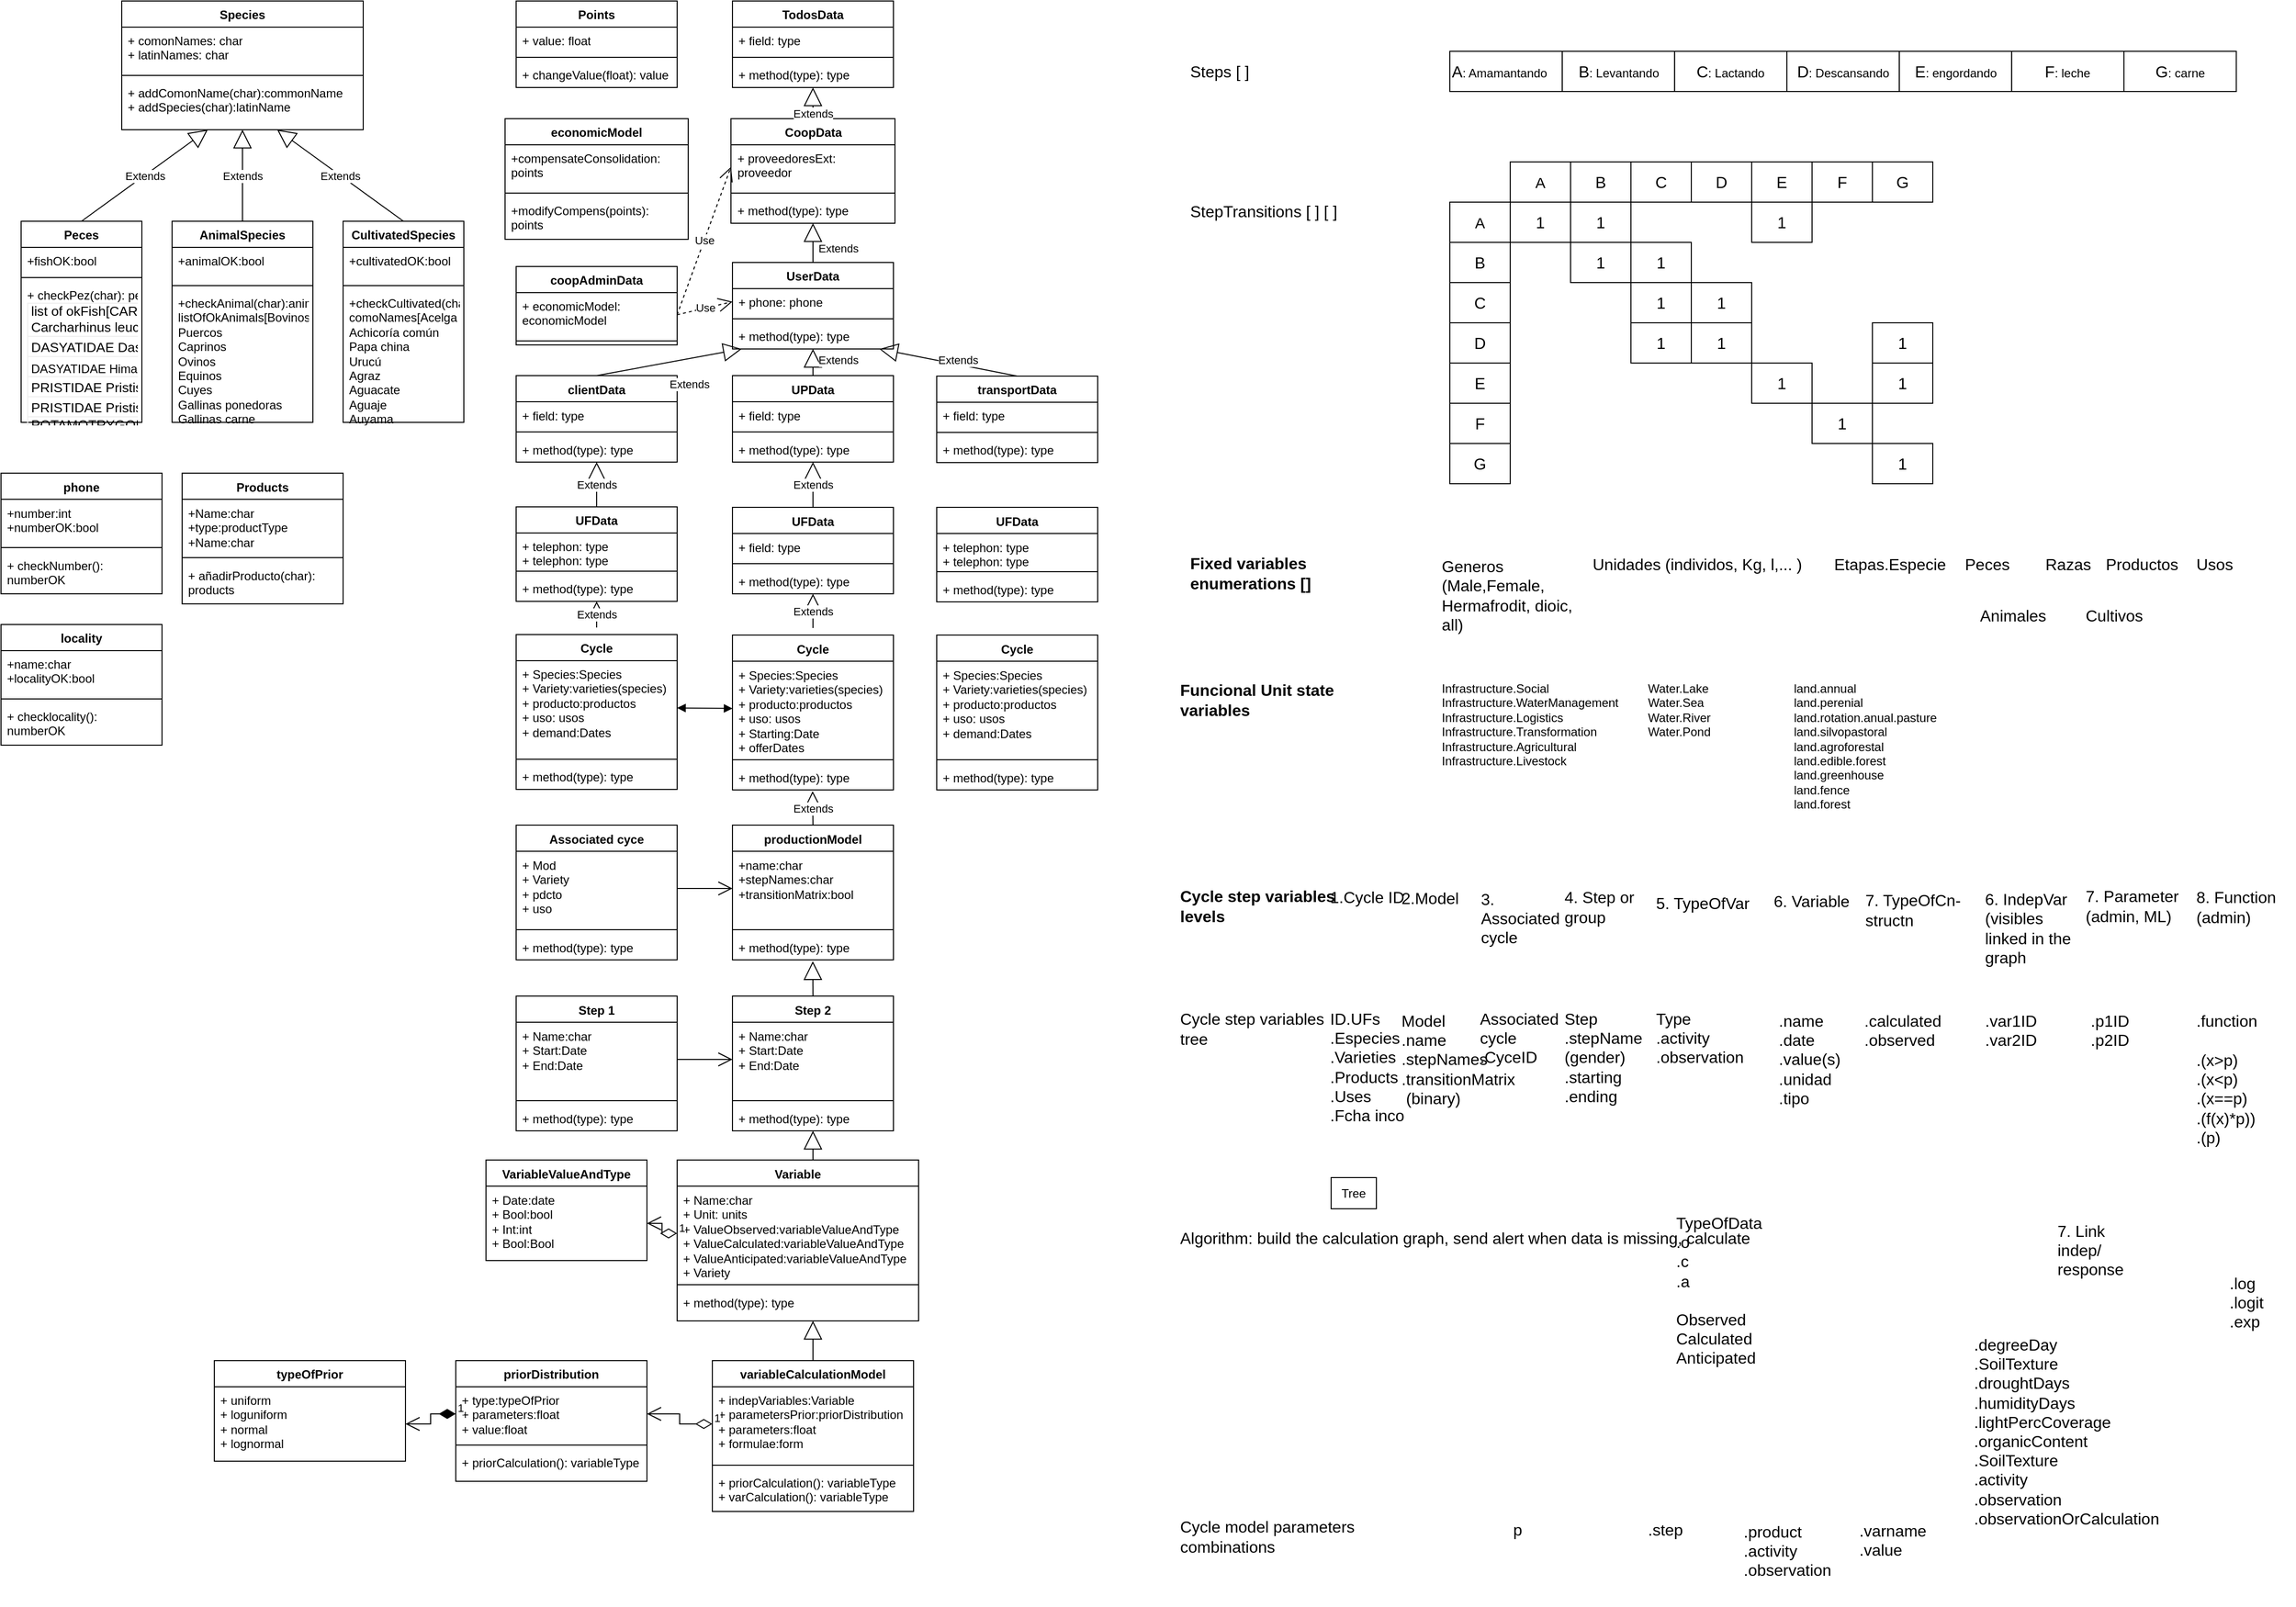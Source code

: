 <mxfile version="21.3.5" type="github" pages="2">
  <diagram id="cez-rpx9PR17WSuJuLhv" name="Genérico">
    <mxGraphModel dx="-96" dy="727" grid="1" gridSize="10" guides="1" tooltips="1" connect="1" arrows="1" fold="1" page="1" pageScale="1" pageWidth="1169" pageHeight="827" math="0" shadow="0">
      <root>
        <mxCell id="0" />
        <mxCell id="1" parent="0" />
        <mxCell id="KSp4SFGzi_MSVjwqNxPU-1" value="Cycle" style="swimlane;fontStyle=1;align=center;verticalAlign=top;childLayout=stackLayout;horizontal=1;startSize=26;horizontalStack=0;resizeParent=1;resizeParentMax=0;resizeLast=0;collapsible=1;marginBottom=0;whiteSpace=wrap;html=1;" parent="1" vertex="1">
          <mxGeometry x="1927" y="650.5" width="160" height="154" as="geometry" />
        </mxCell>
        <mxCell id="KSp4SFGzi_MSVjwqNxPU-2" value="&lt;div&gt;+ Species:Species&lt;/div&gt;&lt;div&gt;+ Variety:varieties(species)&lt;/div&gt;&lt;div&gt;&lt;div&gt;+ producto:productos&lt;/div&gt;&lt;div&gt;+ uso: usos&lt;br&gt;&lt;/div&gt;&lt;div&gt;+ Starting:Date&lt;/div&gt;&lt;div&gt;+ offerDates&lt;br&gt;&lt;/div&gt;&lt;div&gt;&lt;br&gt;&lt;br&gt;&lt;/div&gt;&lt;div&gt;+ Variety&lt;/div&gt;&lt;div&gt;&lt;br&gt;&lt;br&gt;&lt;/div&gt;&lt;/div&gt;&lt;div&gt;&lt;br&gt;&lt;/div&gt;" style="text;strokeColor=none;fillColor=none;align=left;verticalAlign=top;spacingLeft=4;spacingRight=4;overflow=hidden;rotatable=0;points=[[0,0.5],[1,0.5]];portConstraint=eastwest;whiteSpace=wrap;html=1;" parent="KSp4SFGzi_MSVjwqNxPU-1" vertex="1">
          <mxGeometry y="26" width="160" height="94" as="geometry" />
        </mxCell>
        <mxCell id="KSp4SFGzi_MSVjwqNxPU-3" value="" style="line;strokeWidth=1;fillColor=none;align=left;verticalAlign=middle;spacingTop=-1;spacingLeft=3;spacingRight=3;rotatable=0;labelPosition=right;points=[];portConstraint=eastwest;strokeColor=inherit;" parent="KSp4SFGzi_MSVjwqNxPU-1" vertex="1">
          <mxGeometry y="120" width="160" height="8" as="geometry" />
        </mxCell>
        <mxCell id="KSp4SFGzi_MSVjwqNxPU-4" value="+ method(type): type" style="text;strokeColor=none;fillColor=none;align=left;verticalAlign=top;spacingLeft=4;spacingRight=4;overflow=hidden;rotatable=0;points=[[0,0.5],[1,0.5]];portConstraint=eastwest;whiteSpace=wrap;html=1;" parent="KSp4SFGzi_MSVjwqNxPU-1" vertex="1">
          <mxGeometry y="128" width="160" height="26" as="geometry" />
        </mxCell>
        <mxCell id="KSp4SFGzi_MSVjwqNxPU-66" value="UFData" style="swimlane;fontStyle=1;align=center;verticalAlign=top;childLayout=stackLayout;horizontal=1;startSize=26;horizontalStack=0;resizeParent=1;resizeParentMax=0;resizeLast=0;collapsible=1;marginBottom=0;whiteSpace=wrap;html=1;" parent="1" vertex="1">
          <mxGeometry x="1927" y="523.5" width="160" height="86" as="geometry" />
        </mxCell>
        <mxCell id="KSp4SFGzi_MSVjwqNxPU-67" value="+ field: type" style="text;strokeColor=none;fillColor=none;align=left;verticalAlign=top;spacingLeft=4;spacingRight=4;overflow=hidden;rotatable=0;points=[[0,0.5],[1,0.5]];portConstraint=eastwest;whiteSpace=wrap;html=1;" parent="KSp4SFGzi_MSVjwqNxPU-66" vertex="1">
          <mxGeometry y="26" width="160" height="26" as="geometry" />
        </mxCell>
        <mxCell id="KSp4SFGzi_MSVjwqNxPU-68" value="" style="line;strokeWidth=1;fillColor=none;align=left;verticalAlign=middle;spacingTop=-1;spacingLeft=3;spacingRight=3;rotatable=0;labelPosition=right;points=[];portConstraint=eastwest;strokeColor=inherit;" parent="KSp4SFGzi_MSVjwqNxPU-66" vertex="1">
          <mxGeometry y="52" width="160" height="8" as="geometry" />
        </mxCell>
        <mxCell id="KSp4SFGzi_MSVjwqNxPU-69" value="+ method(type): type" style="text;strokeColor=none;fillColor=none;align=left;verticalAlign=top;spacingLeft=4;spacingRight=4;overflow=hidden;rotatable=0;points=[[0,0.5],[1,0.5]];portConstraint=eastwest;whiteSpace=wrap;html=1;" parent="KSp4SFGzi_MSVjwqNxPU-66" vertex="1">
          <mxGeometry y="60" width="160" height="26" as="geometry" />
        </mxCell>
        <mxCell id="KSp4SFGzi_MSVjwqNxPU-70" value="UPData" style="swimlane;fontStyle=1;align=center;verticalAlign=top;childLayout=stackLayout;horizontal=1;startSize=26;horizontalStack=0;resizeParent=1;resizeParentMax=0;resizeLast=0;collapsible=1;marginBottom=0;whiteSpace=wrap;html=1;" parent="1" vertex="1">
          <mxGeometry x="1927" y="392.5" width="160" height="86" as="geometry" />
        </mxCell>
        <mxCell id="KSp4SFGzi_MSVjwqNxPU-71" value="+ field: type" style="text;strokeColor=none;fillColor=none;align=left;verticalAlign=top;spacingLeft=4;spacingRight=4;overflow=hidden;rotatable=0;points=[[0,0.5],[1,0.5]];portConstraint=eastwest;whiteSpace=wrap;html=1;" parent="KSp4SFGzi_MSVjwqNxPU-70" vertex="1">
          <mxGeometry y="26" width="160" height="26" as="geometry" />
        </mxCell>
        <mxCell id="KSp4SFGzi_MSVjwqNxPU-72" value="" style="line;strokeWidth=1;fillColor=none;align=left;verticalAlign=middle;spacingTop=-1;spacingLeft=3;spacingRight=3;rotatable=0;labelPosition=right;points=[];portConstraint=eastwest;strokeColor=inherit;" parent="KSp4SFGzi_MSVjwqNxPU-70" vertex="1">
          <mxGeometry y="52" width="160" height="8" as="geometry" />
        </mxCell>
        <mxCell id="KSp4SFGzi_MSVjwqNxPU-73" value="+ method(type): type" style="text;strokeColor=none;fillColor=none;align=left;verticalAlign=top;spacingLeft=4;spacingRight=4;overflow=hidden;rotatable=0;points=[[0,0.5],[1,0.5]];portConstraint=eastwest;whiteSpace=wrap;html=1;" parent="KSp4SFGzi_MSVjwqNxPU-70" vertex="1">
          <mxGeometry y="60" width="160" height="26" as="geometry" />
        </mxCell>
        <mxCell id="KSp4SFGzi_MSVjwqNxPU-74" value="UserData" style="swimlane;fontStyle=1;align=center;verticalAlign=top;childLayout=stackLayout;horizontal=1;startSize=26;horizontalStack=0;resizeParent=1;resizeParentMax=0;resizeLast=0;collapsible=1;marginBottom=0;whiteSpace=wrap;html=1;" parent="1" vertex="1">
          <mxGeometry x="1927" y="280" width="160" height="86" as="geometry" />
        </mxCell>
        <mxCell id="KSp4SFGzi_MSVjwqNxPU-75" value="+ phone: phone" style="text;strokeColor=none;fillColor=none;align=left;verticalAlign=top;spacingLeft=4;spacingRight=4;overflow=hidden;rotatable=0;points=[[0,0.5],[1,0.5]];portConstraint=eastwest;whiteSpace=wrap;html=1;" parent="KSp4SFGzi_MSVjwqNxPU-74" vertex="1">
          <mxGeometry y="26" width="160" height="26" as="geometry" />
        </mxCell>
        <mxCell id="KSp4SFGzi_MSVjwqNxPU-76" value="" style="line;strokeWidth=1;fillColor=none;align=left;verticalAlign=middle;spacingTop=-1;spacingLeft=3;spacingRight=3;rotatable=0;labelPosition=right;points=[];portConstraint=eastwest;strokeColor=inherit;" parent="KSp4SFGzi_MSVjwqNxPU-74" vertex="1">
          <mxGeometry y="52" width="160" height="8" as="geometry" />
        </mxCell>
        <mxCell id="KSp4SFGzi_MSVjwqNxPU-77" value="+ method(type): type" style="text;strokeColor=none;fillColor=none;align=left;verticalAlign=top;spacingLeft=4;spacingRight=4;overflow=hidden;rotatable=0;points=[[0,0.5],[1,0.5]];portConstraint=eastwest;whiteSpace=wrap;html=1;" parent="KSp4SFGzi_MSVjwqNxPU-74" vertex="1">
          <mxGeometry y="60" width="160" height="26" as="geometry" />
        </mxCell>
        <mxCell id="KSp4SFGzi_MSVjwqNxPU-78" value="CoopData" style="swimlane;fontStyle=1;align=center;verticalAlign=top;childLayout=stackLayout;horizontal=1;startSize=26;horizontalStack=0;resizeParent=1;resizeParentMax=0;resizeLast=0;collapsible=1;marginBottom=0;whiteSpace=wrap;html=1;" parent="1" vertex="1">
          <mxGeometry x="1925.5" y="137" width="163" height="104" as="geometry" />
        </mxCell>
        <mxCell id="KSp4SFGzi_MSVjwqNxPU-79" value="+ proveedoresExt: proveedor" style="text;strokeColor=none;fillColor=none;align=left;verticalAlign=top;spacingLeft=4;spacingRight=4;overflow=hidden;rotatable=0;points=[[0,0.5],[1,0.5]];portConstraint=eastwest;whiteSpace=wrap;html=1;" parent="KSp4SFGzi_MSVjwqNxPU-78" vertex="1">
          <mxGeometry y="26" width="163" height="44" as="geometry" />
        </mxCell>
        <mxCell id="KSp4SFGzi_MSVjwqNxPU-80" value="" style="line;strokeWidth=1;fillColor=none;align=left;verticalAlign=middle;spacingTop=-1;spacingLeft=3;spacingRight=3;rotatable=0;labelPosition=right;points=[];portConstraint=eastwest;strokeColor=inherit;" parent="KSp4SFGzi_MSVjwqNxPU-78" vertex="1">
          <mxGeometry y="70" width="163" height="8" as="geometry" />
        </mxCell>
        <mxCell id="KSp4SFGzi_MSVjwqNxPU-81" value="+ method(type): type" style="text;strokeColor=none;fillColor=none;align=left;verticalAlign=top;spacingLeft=4;spacingRight=4;overflow=hidden;rotatable=0;points=[[0,0.5],[1,0.5]];portConstraint=eastwest;whiteSpace=wrap;html=1;" parent="KSp4SFGzi_MSVjwqNxPU-78" vertex="1">
          <mxGeometry y="78" width="163" height="26" as="geometry" />
        </mxCell>
        <mxCell id="KSp4SFGzi_MSVjwqNxPU-86" value="TodosData" style="swimlane;fontStyle=1;align=center;verticalAlign=top;childLayout=stackLayout;horizontal=1;startSize=26;horizontalStack=0;resizeParent=1;resizeParentMax=0;resizeLast=0;collapsible=1;marginBottom=0;whiteSpace=wrap;html=1;" parent="1" vertex="1">
          <mxGeometry x="1927" y="20" width="160" height="86" as="geometry" />
        </mxCell>
        <mxCell id="KSp4SFGzi_MSVjwqNxPU-87" value="+ field: type" style="text;strokeColor=none;fillColor=none;align=left;verticalAlign=top;spacingLeft=4;spacingRight=4;overflow=hidden;rotatable=0;points=[[0,0.5],[1,0.5]];portConstraint=eastwest;whiteSpace=wrap;html=1;" parent="KSp4SFGzi_MSVjwqNxPU-86" vertex="1">
          <mxGeometry y="26" width="160" height="26" as="geometry" />
        </mxCell>
        <mxCell id="KSp4SFGzi_MSVjwqNxPU-88" value="" style="line;strokeWidth=1;fillColor=none;align=left;verticalAlign=middle;spacingTop=-1;spacingLeft=3;spacingRight=3;rotatable=0;labelPosition=right;points=[];portConstraint=eastwest;strokeColor=inherit;" parent="KSp4SFGzi_MSVjwqNxPU-86" vertex="1">
          <mxGeometry y="52" width="160" height="8" as="geometry" />
        </mxCell>
        <mxCell id="KSp4SFGzi_MSVjwqNxPU-89" value="+ method(type): type" style="text;strokeColor=none;fillColor=none;align=left;verticalAlign=top;spacingLeft=4;spacingRight=4;overflow=hidden;rotatable=0;points=[[0,0.5],[1,0.5]];portConstraint=eastwest;whiteSpace=wrap;html=1;" parent="KSp4SFGzi_MSVjwqNxPU-86" vertex="1">
          <mxGeometry y="60" width="160" height="26" as="geometry" />
        </mxCell>
        <mxCell id="KSp4SFGzi_MSVjwqNxPU-90" value="productionModel" style="swimlane;fontStyle=1;align=center;verticalAlign=top;childLayout=stackLayout;horizontal=1;startSize=26;horizontalStack=0;resizeParent=1;resizeParentMax=0;resizeLast=0;collapsible=1;marginBottom=0;whiteSpace=wrap;html=1;" parent="1" vertex="1">
          <mxGeometry x="1927" y="839.5" width="160" height="134" as="geometry" />
        </mxCell>
        <mxCell id="KSp4SFGzi_MSVjwqNxPU-91" value="&lt;div&gt;+name:char&lt;div&gt;+stepNames:char&lt;br&gt;&lt;/div&gt;&lt;div&gt;+transitionMatrix:bool&lt;/div&gt;&lt;br&gt;&lt;/div&gt;&lt;div&gt;&lt;/div&gt;&lt;div&gt;&lt;br&gt;&lt;/div&gt;" style="text;strokeColor=none;fillColor=none;align=left;verticalAlign=top;spacingLeft=4;spacingRight=4;overflow=hidden;rotatable=0;points=[[0,0.5],[1,0.5]];portConstraint=eastwest;whiteSpace=wrap;html=1;" parent="KSp4SFGzi_MSVjwqNxPU-90" vertex="1">
          <mxGeometry y="26" width="160" height="74" as="geometry" />
        </mxCell>
        <mxCell id="KSp4SFGzi_MSVjwqNxPU-92" value="" style="line;strokeWidth=1;fillColor=none;align=left;verticalAlign=middle;spacingTop=-1;spacingLeft=3;spacingRight=3;rotatable=0;labelPosition=right;points=[];portConstraint=eastwest;strokeColor=inherit;" parent="KSp4SFGzi_MSVjwqNxPU-90" vertex="1">
          <mxGeometry y="100" width="160" height="8" as="geometry" />
        </mxCell>
        <mxCell id="KSp4SFGzi_MSVjwqNxPU-93" value="+ method(type): type" style="text;strokeColor=none;fillColor=none;align=left;verticalAlign=top;spacingLeft=4;spacingRight=4;overflow=hidden;rotatable=0;points=[[0,0.5],[1,0.5]];portConstraint=eastwest;whiteSpace=wrap;html=1;" parent="KSp4SFGzi_MSVjwqNxPU-90" vertex="1">
          <mxGeometry y="108" width="160" height="26" as="geometry" />
        </mxCell>
        <mxCell id="KSp4SFGzi_MSVjwqNxPU-95" value="Associated cyce" style="swimlane;fontStyle=1;align=center;verticalAlign=top;childLayout=stackLayout;horizontal=1;startSize=26;horizontalStack=0;resizeParent=1;resizeParentMax=0;resizeLast=0;collapsible=1;marginBottom=0;whiteSpace=wrap;html=1;" parent="1" vertex="1">
          <mxGeometry x="1712" y="839.5" width="160" height="134" as="geometry" />
        </mxCell>
        <mxCell id="KSp4SFGzi_MSVjwqNxPU-96" value="&lt;div&gt;+ Mod&lt;/div&gt;&lt;div&gt;+ Variety&lt;/div&gt;&lt;div&gt;&lt;div&gt;+ pdcto&lt;/div&gt;&lt;div&gt;+ uso&lt;/div&gt;&lt;div&gt;&lt;br&gt;&lt;br&gt;&lt;/div&gt;&lt;div&gt;+ Variety&lt;/div&gt;&lt;div&gt;&lt;br&gt;&lt;br&gt;&lt;/div&gt;&lt;/div&gt;&lt;div&gt;&lt;br&gt;&lt;/div&gt;" style="text;strokeColor=none;fillColor=none;align=left;verticalAlign=top;spacingLeft=4;spacingRight=4;overflow=hidden;rotatable=0;points=[[0,0.5],[1,0.5]];portConstraint=eastwest;whiteSpace=wrap;html=1;" parent="KSp4SFGzi_MSVjwqNxPU-95" vertex="1">
          <mxGeometry y="26" width="160" height="74" as="geometry" />
        </mxCell>
        <mxCell id="KSp4SFGzi_MSVjwqNxPU-97" value="" style="line;strokeWidth=1;fillColor=none;align=left;verticalAlign=middle;spacingTop=-1;spacingLeft=3;spacingRight=3;rotatable=0;labelPosition=right;points=[];portConstraint=eastwest;strokeColor=inherit;" parent="KSp4SFGzi_MSVjwqNxPU-95" vertex="1">
          <mxGeometry y="100" width="160" height="8" as="geometry" />
        </mxCell>
        <mxCell id="KSp4SFGzi_MSVjwqNxPU-98" value="+ method(type): type" style="text;strokeColor=none;fillColor=none;align=left;verticalAlign=top;spacingLeft=4;spacingRight=4;overflow=hidden;rotatable=0;points=[[0,0.5],[1,0.5]];portConstraint=eastwest;whiteSpace=wrap;html=1;" parent="KSp4SFGzi_MSVjwqNxPU-95" vertex="1">
          <mxGeometry y="108" width="160" height="26" as="geometry" />
        </mxCell>
        <mxCell id="KSp4SFGzi_MSVjwqNxPU-99" value="" style="endArrow=open;endFill=1;endSize=12;html=1;rounded=0;exitX=1;exitY=0.5;exitDx=0;exitDy=0;" parent="1" source="KSp4SFGzi_MSVjwqNxPU-96" target="KSp4SFGzi_MSVjwqNxPU-91" edge="1">
          <mxGeometry width="160" relative="1" as="geometry">
            <mxPoint x="1347" y="493.5" as="sourcePoint" />
            <mxPoint x="1507" y="493.5" as="targetPoint" />
          </mxGeometry>
        </mxCell>
        <mxCell id="KSp4SFGzi_MSVjwqNxPU-100" value="Step 2" style="swimlane;fontStyle=1;align=center;verticalAlign=top;childLayout=stackLayout;horizontal=1;startSize=26;horizontalStack=0;resizeParent=1;resizeParentMax=0;resizeLast=0;collapsible=1;marginBottom=0;whiteSpace=wrap;html=1;" parent="1" vertex="1">
          <mxGeometry x="1927" y="1009.5" width="160" height="134" as="geometry" />
        </mxCell>
        <mxCell id="KSp4SFGzi_MSVjwqNxPU-101" value="&lt;div&gt;+ Name:char&lt;/div&gt;&lt;div&gt;+ Start:Date&lt;/div&gt;&lt;div&gt;&lt;div&gt;+ End:Date&lt;br&gt;&lt;br&gt;&lt;/div&gt;&lt;/div&gt;&lt;div&gt;&lt;br&gt;&lt;/div&gt;" style="text;strokeColor=none;fillColor=none;align=left;verticalAlign=top;spacingLeft=4;spacingRight=4;overflow=hidden;rotatable=0;points=[[0,0.5],[1,0.5]];portConstraint=eastwest;whiteSpace=wrap;html=1;" parent="KSp4SFGzi_MSVjwqNxPU-100" vertex="1">
          <mxGeometry y="26" width="160" height="74" as="geometry" />
        </mxCell>
        <mxCell id="KSp4SFGzi_MSVjwqNxPU-102" value="" style="line;strokeWidth=1;fillColor=none;align=left;verticalAlign=middle;spacingTop=-1;spacingLeft=3;spacingRight=3;rotatable=0;labelPosition=right;points=[];portConstraint=eastwest;strokeColor=inherit;" parent="KSp4SFGzi_MSVjwqNxPU-100" vertex="1">
          <mxGeometry y="100" width="160" height="8" as="geometry" />
        </mxCell>
        <mxCell id="KSp4SFGzi_MSVjwqNxPU-103" value="+ method(type): type" style="text;strokeColor=none;fillColor=none;align=left;verticalAlign=top;spacingLeft=4;spacingRight=4;overflow=hidden;rotatable=0;points=[[0,0.5],[1,0.5]];portConstraint=eastwest;whiteSpace=wrap;html=1;" parent="KSp4SFGzi_MSVjwqNxPU-100" vertex="1">
          <mxGeometry y="108" width="160" height="26" as="geometry" />
        </mxCell>
        <mxCell id="KSp4SFGzi_MSVjwqNxPU-107" value="Extends" style="endArrow=block;endSize=16;endFill=0;html=1;rounded=0;entryX=0.498;entryY=1.048;entryDx=0;entryDy=0;entryPerimeter=0;exitX=0.5;exitY=0;exitDx=0;exitDy=0;" parent="1" source="KSp4SFGzi_MSVjwqNxPU-90" target="KSp4SFGzi_MSVjwqNxPU-4" edge="1">
          <mxGeometry width="160" relative="1" as="geometry">
            <mxPoint x="1347" y="743.5" as="sourcePoint" />
            <mxPoint x="1907" y="783.5" as="targetPoint" />
          </mxGeometry>
        </mxCell>
        <mxCell id="KSp4SFGzi_MSVjwqNxPU-109" value="Step 1" style="swimlane;fontStyle=1;align=center;verticalAlign=top;childLayout=stackLayout;horizontal=1;startSize=26;horizontalStack=0;resizeParent=1;resizeParentMax=0;resizeLast=0;collapsible=1;marginBottom=0;whiteSpace=wrap;html=1;" parent="1" vertex="1">
          <mxGeometry x="1712" y="1009.5" width="160" height="134" as="geometry" />
        </mxCell>
        <mxCell id="KSp4SFGzi_MSVjwqNxPU-110" value="&lt;div&gt;+ Name:char&lt;/div&gt;&lt;div&gt;+ Start:Date&lt;/div&gt;&lt;div&gt;&lt;div&gt;+ End:Date&lt;br&gt;&lt;br&gt;&lt;/div&gt;&lt;/div&gt;&lt;div&gt;&lt;br&gt;&lt;br&gt;&lt;/div&gt;" style="text;strokeColor=none;fillColor=none;align=left;verticalAlign=top;spacingLeft=4;spacingRight=4;overflow=hidden;rotatable=0;points=[[0,0.5],[1,0.5]];portConstraint=eastwest;whiteSpace=wrap;html=1;" parent="KSp4SFGzi_MSVjwqNxPU-109" vertex="1">
          <mxGeometry y="26" width="160" height="74" as="geometry" />
        </mxCell>
        <mxCell id="KSp4SFGzi_MSVjwqNxPU-111" value="" style="line;strokeWidth=1;fillColor=none;align=left;verticalAlign=middle;spacingTop=-1;spacingLeft=3;spacingRight=3;rotatable=0;labelPosition=right;points=[];portConstraint=eastwest;strokeColor=inherit;" parent="KSp4SFGzi_MSVjwqNxPU-109" vertex="1">
          <mxGeometry y="100" width="160" height="8" as="geometry" />
        </mxCell>
        <mxCell id="KSp4SFGzi_MSVjwqNxPU-112" value="+ method(type): type" style="text;strokeColor=none;fillColor=none;align=left;verticalAlign=top;spacingLeft=4;spacingRight=4;overflow=hidden;rotatable=0;points=[[0,0.5],[1,0.5]];portConstraint=eastwest;whiteSpace=wrap;html=1;" parent="KSp4SFGzi_MSVjwqNxPU-109" vertex="1">
          <mxGeometry y="108" width="160" height="26" as="geometry" />
        </mxCell>
        <mxCell id="KSp4SFGzi_MSVjwqNxPU-123" value="" style="endArrow=open;endFill=1;endSize=12;html=1;rounded=0;entryX=0;entryY=0.5;entryDx=0;entryDy=0;exitX=1;exitY=0.5;exitDx=0;exitDy=0;" parent="1" source="KSp4SFGzi_MSVjwqNxPU-110" target="KSp4SFGzi_MSVjwqNxPU-101" edge="1">
          <mxGeometry width="160" relative="1" as="geometry">
            <mxPoint x="1647" y="899.5" as="sourcePoint" />
            <mxPoint x="1807" y="899.5" as="targetPoint" />
          </mxGeometry>
        </mxCell>
        <mxCell id="KSp4SFGzi_MSVjwqNxPU-124" value="Extends" style="endArrow=block;endSize=16;endFill=0;html=1;rounded=0;" parent="1" target="KSp4SFGzi_MSVjwqNxPU-69" edge="1">
          <mxGeometry width="160" relative="1" as="geometry">
            <mxPoint x="2007" y="643.5" as="sourcePoint" />
            <mxPoint x="2018" y="792.5" as="targetPoint" />
          </mxGeometry>
        </mxCell>
        <mxCell id="KSp4SFGzi_MSVjwqNxPU-125" value="Extends" style="endArrow=block;endSize=16;endFill=0;html=1;rounded=0;exitX=0.5;exitY=0;exitDx=0;exitDy=0;" parent="1" source="KSp4SFGzi_MSVjwqNxPU-66" target="KSp4SFGzi_MSVjwqNxPU-73" edge="1">
          <mxGeometry x="-0.004" width="160" relative="1" as="geometry">
            <mxPoint x="2017" y="653.5" as="sourcePoint" />
            <mxPoint x="2017" y="619.5" as="targetPoint" />
            <mxPoint as="offset" />
          </mxGeometry>
        </mxCell>
        <mxCell id="bnmCyNIr4KmW2nt2IgBb-1" value="Products" style="swimlane;fontStyle=1;align=center;verticalAlign=top;childLayout=stackLayout;horizontal=1;startSize=26;horizontalStack=0;resizeParent=1;resizeParentMax=0;resizeLast=0;collapsible=1;marginBottom=0;whiteSpace=wrap;html=1;" parent="1" vertex="1">
          <mxGeometry x="1380" y="489.5" width="160" height="130" as="geometry" />
        </mxCell>
        <mxCell id="bnmCyNIr4KmW2nt2IgBb-2" value="&lt;div&gt;+Name:char&lt;/div&gt;&lt;div&gt;+type:productType&lt;/div&gt;&lt;div&gt;+Name:char&lt;/div&gt;" style="text;strokeColor=none;fillColor=none;align=left;verticalAlign=top;spacingLeft=4;spacingRight=4;overflow=hidden;rotatable=0;points=[[0,0.5],[1,0.5]];portConstraint=eastwest;whiteSpace=wrap;html=1;" parent="bnmCyNIr4KmW2nt2IgBb-1" vertex="1">
          <mxGeometry y="26" width="160" height="54" as="geometry" />
        </mxCell>
        <mxCell id="bnmCyNIr4KmW2nt2IgBb-3" value="" style="line;strokeWidth=1;fillColor=none;align=left;verticalAlign=middle;spacingTop=-1;spacingLeft=3;spacingRight=3;rotatable=0;labelPosition=right;points=[];portConstraint=eastwest;strokeColor=inherit;" parent="bnmCyNIr4KmW2nt2IgBb-1" vertex="1">
          <mxGeometry y="80" width="160" height="8" as="geometry" />
        </mxCell>
        <mxCell id="bnmCyNIr4KmW2nt2IgBb-4" value="+ añadirProducto(char):&amp;nbsp; products" style="text;strokeColor=none;fillColor=none;align=left;verticalAlign=top;spacingLeft=4;spacingRight=4;overflow=hidden;rotatable=0;points=[[0,0.5],[1,0.5]];portConstraint=eastwest;whiteSpace=wrap;html=1;" parent="bnmCyNIr4KmW2nt2IgBb-1" vertex="1">
          <mxGeometry y="88" width="160" height="42" as="geometry" />
        </mxCell>
        <mxCell id="bnmCyNIr4KmW2nt2IgBb-8" value="Variable" style="swimlane;fontStyle=1;align=center;verticalAlign=top;childLayout=stackLayout;horizontal=1;startSize=26;horizontalStack=0;resizeParent=1;resizeParentMax=0;resizeLast=0;collapsible=1;marginBottom=0;whiteSpace=wrap;html=1;" parent="1" vertex="1">
          <mxGeometry x="1872" y="1172.5" width="240" height="160" as="geometry" />
        </mxCell>
        <mxCell id="bnmCyNIr4KmW2nt2IgBb-9" value="&lt;div&gt;+ Name:char&lt;/div&gt;&lt;div&gt;+ Unit: units&lt;br&gt;&lt;/div&gt;&lt;div&gt;+ ValueObserved:variableValueAndType&lt;div&gt;&lt;div&gt;+ ValueCalculated:variableValueAndType&lt;/div&gt;+ ValueAnticipated:variableValueAndType&lt;/div&gt;&lt;/div&gt;+ Variety&lt;div&gt;&lt;div&gt;&lt;br&gt;&lt;br&gt;&lt;/div&gt;&lt;/div&gt;&lt;div&gt;&lt;br&gt;&lt;/div&gt;" style="text;strokeColor=none;fillColor=none;align=left;verticalAlign=top;spacingLeft=4;spacingRight=4;overflow=hidden;rotatable=0;points=[[0,0.5],[1,0.5]];portConstraint=eastwest;whiteSpace=wrap;html=1;" parent="bnmCyNIr4KmW2nt2IgBb-8" vertex="1">
          <mxGeometry y="26" width="240" height="94" as="geometry" />
        </mxCell>
        <mxCell id="bnmCyNIr4KmW2nt2IgBb-10" value="" style="line;strokeWidth=1;fillColor=none;align=left;verticalAlign=middle;spacingTop=-1;spacingLeft=3;spacingRight=3;rotatable=0;labelPosition=right;points=[];portConstraint=eastwest;strokeColor=inherit;" parent="bnmCyNIr4KmW2nt2IgBb-8" vertex="1">
          <mxGeometry y="120" width="240" height="8" as="geometry" />
        </mxCell>
        <mxCell id="bnmCyNIr4KmW2nt2IgBb-11" value="+ method(type): type" style="text;strokeColor=none;fillColor=none;align=left;verticalAlign=top;spacingLeft=4;spacingRight=4;overflow=hidden;rotatable=0;points=[[0,0.5],[1,0.5]];portConstraint=eastwest;whiteSpace=wrap;html=1;" parent="bnmCyNIr4KmW2nt2IgBb-8" vertex="1">
          <mxGeometry y="128" width="240" height="32" as="geometry" />
        </mxCell>
        <mxCell id="bnmCyNIr4KmW2nt2IgBb-12" value="" style="endArrow=block;endSize=16;endFill=0;html=1;rounded=0;entryX=0.499;entryY=1.054;entryDx=0;entryDy=0;entryPerimeter=0;exitX=0.5;exitY=0;exitDx=0;exitDy=0;" parent="1" source="KSp4SFGzi_MSVjwqNxPU-100" target="KSp4SFGzi_MSVjwqNxPU-93" edge="1">
          <mxGeometry x="-1" y="173" width="160" relative="1" as="geometry">
            <mxPoint x="2007" y="1009.5" as="sourcePoint" />
            <mxPoint x="2017" y="969.5" as="targetPoint" />
            <mxPoint x="163" y="179" as="offset" />
          </mxGeometry>
        </mxCell>
        <mxCell id="bnmCyNIr4KmW2nt2IgBb-13" value="VariableValueAndType" style="swimlane;fontStyle=1;align=center;verticalAlign=top;childLayout=stackLayout;horizontal=1;startSize=26;horizontalStack=0;resizeParent=1;resizeParentMax=0;resizeLast=0;collapsible=1;marginBottom=0;whiteSpace=wrap;html=1;" parent="1" vertex="1">
          <mxGeometry x="1682" y="1172.5" width="160" height="100" as="geometry" />
        </mxCell>
        <mxCell id="bnmCyNIr4KmW2nt2IgBb-14" value="&lt;div&gt;+ Date:date&lt;/div&gt;&lt;div&gt;+ Bool:bool&lt;br&gt;+ Int:int&lt;/div&gt;&lt;div&gt;+ Bool:Bool&lt;/div&gt;&lt;div&gt;&lt;br&gt;&lt;br&gt;&lt;/div&gt;" style="text;strokeColor=none;fillColor=none;align=left;verticalAlign=top;spacingLeft=4;spacingRight=4;overflow=hidden;rotatable=0;points=[[0,0.5],[1,0.5]];portConstraint=eastwest;whiteSpace=wrap;html=1;" parent="bnmCyNIr4KmW2nt2IgBb-13" vertex="1">
          <mxGeometry y="26" width="160" height="74" as="geometry" />
        </mxCell>
        <mxCell id="bnmCyNIr4KmW2nt2IgBb-22" value="" style="endArrow=block;endSize=16;endFill=0;html=1;rounded=0;exitX=0.5;exitY=0;exitDx=0;exitDy=0;" parent="1" target="KSp4SFGzi_MSVjwqNxPU-103" edge="1">
          <mxGeometry x="-1" y="173" width="160" relative="1" as="geometry">
            <mxPoint x="2007.0" y="1172.5" as="sourcePoint" />
            <mxPoint x="2007" y="1132.5" as="targetPoint" />
            <mxPoint x="163" y="179" as="offset" />
          </mxGeometry>
        </mxCell>
        <mxCell id="bnmCyNIr4KmW2nt2IgBb-23" value="variableCalculationModel" style="swimlane;fontStyle=1;align=center;verticalAlign=top;childLayout=stackLayout;horizontal=1;startSize=26;horizontalStack=0;resizeParent=1;resizeParentMax=0;resizeLast=0;collapsible=1;marginBottom=0;whiteSpace=wrap;html=1;" parent="1" vertex="1">
          <mxGeometry x="1907" y="1372" width="200" height="150" as="geometry" />
        </mxCell>
        <mxCell id="bnmCyNIr4KmW2nt2IgBb-24" value="&lt;div&gt;+ indepVariables:Variable&lt;/div&gt;&lt;div&gt;+ parametersPrior:priorDistribution &lt;br&gt;&lt;/div&gt;&lt;div&gt;+ parameters:float &lt;/div&gt;&lt;div&gt;+ formulae:form&lt;/div&gt;&lt;div&gt;&lt;br&gt;&lt;div&gt;&lt;br&gt;&lt;/div&gt;&lt;/div&gt;&lt;div&gt;&lt;div&gt;&lt;br&gt;&lt;br&gt;&lt;/div&gt;&lt;/div&gt;&lt;div&gt;&lt;br&gt;&lt;/div&gt;" style="text;strokeColor=none;fillColor=none;align=left;verticalAlign=top;spacingLeft=4;spacingRight=4;overflow=hidden;rotatable=0;points=[[0,0.5],[1,0.5]];portConstraint=eastwest;whiteSpace=wrap;html=1;" parent="bnmCyNIr4KmW2nt2IgBb-23" vertex="1">
          <mxGeometry y="26" width="200" height="74" as="geometry" />
        </mxCell>
        <mxCell id="bnmCyNIr4KmW2nt2IgBb-25" value="" style="line;strokeWidth=1;fillColor=none;align=left;verticalAlign=middle;spacingTop=-1;spacingLeft=3;spacingRight=3;rotatable=0;labelPosition=right;points=[];portConstraint=eastwest;strokeColor=inherit;" parent="bnmCyNIr4KmW2nt2IgBb-23" vertex="1">
          <mxGeometry y="100" width="200" height="8" as="geometry" />
        </mxCell>
        <mxCell id="bnmCyNIr4KmW2nt2IgBb-26" value="&lt;div&gt;+ priorCalculation(): variableType&lt;/div&gt;&lt;div&gt;+ varCalculation(): variableType&lt;/div&gt;" style="text;strokeColor=none;fillColor=none;align=left;verticalAlign=top;spacingLeft=4;spacingRight=4;overflow=hidden;rotatable=0;points=[[0,0.5],[1,0.5]];portConstraint=eastwest;whiteSpace=wrap;html=1;" parent="bnmCyNIr4KmW2nt2IgBb-23" vertex="1">
          <mxGeometry y="108" width="200" height="42" as="geometry" />
        </mxCell>
        <mxCell id="bnmCyNIr4KmW2nt2IgBb-27" value="" style="endArrow=block;endSize=16;endFill=0;html=1;rounded=0;exitX=0.5;exitY=0;exitDx=0;exitDy=0;" parent="1" source="bnmCyNIr4KmW2nt2IgBb-23" edge="1">
          <mxGeometry x="-1" y="173" width="160" relative="1" as="geometry">
            <mxPoint x="2017" y="1182.5" as="sourcePoint" />
            <mxPoint x="2007.0" y="1332.5" as="targetPoint" />
            <mxPoint x="163" y="179" as="offset" />
          </mxGeometry>
        </mxCell>
        <mxCell id="bnmCyNIr4KmW2nt2IgBb-28" value="priorDistribution" style="swimlane;fontStyle=1;align=center;verticalAlign=top;childLayout=stackLayout;horizontal=1;startSize=26;horizontalStack=0;resizeParent=1;resizeParentMax=0;resizeLast=0;collapsible=1;marginBottom=0;whiteSpace=wrap;html=1;" parent="1" vertex="1">
          <mxGeometry x="1652" y="1372" width="190" height="120" as="geometry" />
        </mxCell>
        <mxCell id="bnmCyNIr4KmW2nt2IgBb-29" value="&lt;div&gt;+ type:typeOfPrior&lt;/div&gt;&lt;div&gt;+ parameters:float&lt;/div&gt;&lt;div&gt;+ value:float &lt;br&gt;&lt;/div&gt;&lt;div&gt;&lt;div&gt;&lt;br&gt;&lt;br&gt;&lt;/div&gt;&lt;/div&gt;&lt;div&gt;&lt;br&gt;&lt;/div&gt;" style="text;strokeColor=none;fillColor=none;align=left;verticalAlign=top;spacingLeft=4;spacingRight=4;overflow=hidden;rotatable=0;points=[[0,0.5],[1,0.5]];portConstraint=eastwest;whiteSpace=wrap;html=1;" parent="bnmCyNIr4KmW2nt2IgBb-28" vertex="1">
          <mxGeometry y="26" width="190" height="54" as="geometry" />
        </mxCell>
        <mxCell id="bnmCyNIr4KmW2nt2IgBb-30" value="" style="line;strokeWidth=1;fillColor=none;align=left;verticalAlign=middle;spacingTop=-1;spacingLeft=3;spacingRight=3;rotatable=0;labelPosition=right;points=[];portConstraint=eastwest;strokeColor=inherit;" parent="bnmCyNIr4KmW2nt2IgBb-28" vertex="1">
          <mxGeometry y="80" width="190" height="8" as="geometry" />
        </mxCell>
        <mxCell id="bnmCyNIr4KmW2nt2IgBb-31" value="+ priorCalculation(): variableType" style="text;strokeColor=none;fillColor=none;align=left;verticalAlign=top;spacingLeft=4;spacingRight=4;overflow=hidden;rotatable=0;points=[[0,0.5],[1,0.5]];portConstraint=eastwest;whiteSpace=wrap;html=1;" parent="bnmCyNIr4KmW2nt2IgBb-28" vertex="1">
          <mxGeometry y="88" width="190" height="32" as="geometry" />
        </mxCell>
        <mxCell id="bnmCyNIr4KmW2nt2IgBb-32" value="typeOfPrior" style="swimlane;fontStyle=1;align=center;verticalAlign=top;childLayout=stackLayout;horizontal=1;startSize=26;horizontalStack=0;resizeParent=1;resizeParentMax=0;resizeLast=0;collapsible=1;marginBottom=0;whiteSpace=wrap;html=1;" parent="1" vertex="1">
          <mxGeometry x="1412" y="1372" width="190" height="100" as="geometry" />
        </mxCell>
        <mxCell id="bnmCyNIr4KmW2nt2IgBb-33" value="&lt;div&gt;+ uniform&lt;/div&gt;&lt;div&gt;+ loguniform&lt;/div&gt;&lt;div&gt;+ normal&lt;/div&gt;&lt;div&gt;+ lognormal&lt;br&gt;&lt;/div&gt;&lt;div&gt;&lt;div&gt;&lt;br&gt;&lt;br&gt;&lt;/div&gt;&lt;/div&gt;&lt;div&gt;&lt;br&gt;&lt;/div&gt;" style="text;strokeColor=none;fillColor=none;align=left;verticalAlign=top;spacingLeft=4;spacingRight=4;overflow=hidden;rotatable=0;points=[[0,0.5],[1,0.5]];portConstraint=eastwest;whiteSpace=wrap;html=1;" parent="bnmCyNIr4KmW2nt2IgBb-32" vertex="1">
          <mxGeometry y="26" width="190" height="74" as="geometry" />
        </mxCell>
        <mxCell id="bnmCyNIr4KmW2nt2IgBb-36" value="AnimalSpecies" style="swimlane;fontStyle=1;align=center;verticalAlign=top;childLayout=stackLayout;horizontal=1;startSize=26;horizontalStack=0;resizeParent=1;resizeParentMax=0;resizeLast=0;collapsible=1;marginBottom=0;whiteSpace=wrap;html=1;" parent="1" vertex="1">
          <mxGeometry x="1370" y="239" width="140" height="200" as="geometry" />
        </mxCell>
        <mxCell id="bnmCyNIr4KmW2nt2IgBb-37" value="&lt;div&gt;+animalOK:bool&lt;br&gt;&lt;/div&gt;" style="text;strokeColor=none;fillColor=none;align=left;verticalAlign=top;spacingLeft=4;spacingRight=4;overflow=hidden;rotatable=0;points=[[0,0.5],[1,0.5]];portConstraint=eastwest;whiteSpace=wrap;html=1;" parent="bnmCyNIr4KmW2nt2IgBb-36" vertex="1">
          <mxGeometry y="26" width="140" height="34" as="geometry" />
        </mxCell>
        <mxCell id="bnmCyNIr4KmW2nt2IgBb-38" value="" style="line;strokeWidth=1;fillColor=none;align=left;verticalAlign=middle;spacingTop=-1;spacingLeft=3;spacingRight=3;rotatable=0;labelPosition=right;points=[];portConstraint=eastwest;strokeColor=inherit;" parent="bnmCyNIr4KmW2nt2IgBb-36" vertex="1">
          <mxGeometry y="60" width="140" height="8" as="geometry" />
        </mxCell>
        <mxCell id="bnmCyNIr4KmW2nt2IgBb-39" value="+checkAnimal(char):animalOK&lt;br&gt;listOfOkAnimals[Bovinos&lt;br&gt;Puercos&lt;br&gt;Caprinos&lt;br&gt;Ovinos&lt;br&gt;Equinos&lt;br&gt;Cuyes&lt;br&gt;Gallinas ponedoras&lt;br&gt;Gallinas carne&lt;br&gt;Gallinas doble proposito&lt;br&gt;Abejas&lt;br&gt;Avestruces&lt;br&gt;Patos&lt;br&gt;Pavos&lt;br&gt;Pintadas&lt;br&gt;Cordonices&lt;br&gt;Canarios&lt;br&gt;Insectos&lt;br&gt;Conejos&lt;br&gt;Bufalos&lt;br&gt;Abejas]&lt;br&gt;&lt;br&gt;&lt;div&gt;&lt;/div&gt;&lt;br&gt;" style="text;strokeColor=none;fillColor=none;align=left;verticalAlign=top;spacingLeft=4;spacingRight=4;overflow=hidden;rotatable=0;points=[[0,0.5],[1,0.5]];portConstraint=eastwest;whiteSpace=wrap;html=1;" parent="bnmCyNIr4KmW2nt2IgBb-36" vertex="1">
          <mxGeometry y="68" width="140" height="132" as="geometry" />
        </mxCell>
        <mxCell id="bnmCyNIr4KmW2nt2IgBb-41" value="Peces" style="swimlane;fontStyle=1;align=center;verticalAlign=top;childLayout=stackLayout;horizontal=1;startSize=26;horizontalStack=0;resizeParent=1;resizeParentMax=0;resizeLast=0;collapsible=1;marginBottom=0;whiteSpace=wrap;html=1;" parent="1" vertex="1">
          <mxGeometry x="1220" y="239" width="120" height="200" as="geometry" />
        </mxCell>
        <mxCell id="jO_6KhbkxEUZzAkIXSuS-63" value="+fishOK:bool" style="text;strokeColor=none;fillColor=none;align=left;verticalAlign=top;spacingLeft=4;spacingRight=4;overflow=hidden;rotatable=0;points=[[0,0.5],[1,0.5]];portConstraint=eastwest;whiteSpace=wrap;html=1;" parent="bnmCyNIr4KmW2nt2IgBb-41" vertex="1">
          <mxGeometry y="26" width="120" height="26" as="geometry" />
        </mxCell>
        <mxCell id="bnmCyNIr4KmW2nt2IgBb-43" value="" style="line;strokeWidth=1;fillColor=none;align=left;verticalAlign=middle;spacingTop=-1;spacingLeft=3;spacingRight=3;rotatable=0;labelPosition=right;points=[];portConstraint=eastwest;strokeColor=inherit;" parent="bnmCyNIr4KmW2nt2IgBb-41" vertex="1">
          <mxGeometry y="52" width="120" height="8" as="geometry" />
        </mxCell>
        <mxCell id="bnmCyNIr4KmW2nt2IgBb-44" value="+ checkPez(char): pezOK &lt;br&gt;&lt;table style=&quot;table-layout:fixed;font-size:10pt;font-family:Arial;width:0px;border-collapse:collapse;border:none&quot; dir=&quot;ltr&quot; cellspacing=&quot;0&quot; cellpadding=&quot;0&quot; border=&quot;1&quot;&gt;&lt;colgroup&gt;&lt;col width=&quot;215&quot;&gt;&lt;/colgroup&gt;&lt;tbody&gt;&lt;tr style=&quot;height:20px;&quot;&gt;&lt;td data-sheets-value=&quot;{&amp;quot;1&amp;quot;:2,&amp;quot;2&amp;quot;:&amp;quot;CARCHARHINIDAE Carcharhinus leucas&amp;quot;}&quot; style=&quot;overflow:hidden;padding:0px 3px 0px 3px;vertical-align:bottom;&quot;&gt;list of okFish[CARCHARHINIDAE Carcharhinus leucas&lt;/td&gt;&lt;/tr&gt;&lt;tr style=&quot;height:20px;&quot;&gt;&lt;td data-sheets-value=&quot;{&amp;quot;1&amp;quot;:2,&amp;quot;2&amp;quot;:&amp;quot;DASYATIDAE Dasyatis guttata&amp;quot;}&quot; style=&quot;overflow:hidden;padding:0px 3px 0px 3px;vertical-align:bottom;&quot;&gt;DASYATIDAE Dasyatis guttata&lt;/td&gt;&lt;/tr&gt;&lt;tr style=&quot;height:20px;&quot;&gt;&lt;td data-sheets-value=&quot;{&amp;quot;1&amp;quot;:2,&amp;quot;2&amp;quot;:&amp;quot;DASYATIDAE Himantura schmardae&amp;quot;}&quot; style=&quot;overflow:hidden;padding:0px 3px 0px 3px;vertical-align:bottom;font-size:9pt;&quot;&gt;DASYATIDAE Himantura schmardae&lt;/td&gt;&lt;/tr&gt;&lt;tr style=&quot;height:20px;&quot;&gt;&lt;td data-sheets-value=&quot;{&amp;quot;1&amp;quot;:2,&amp;quot;2&amp;quot;:&amp;quot;PRISTIDAE Pristis pristis&amp;quot;}&quot; style=&quot;overflow:hidden;padding:0px 3px 0px 3px;vertical-align:bottom;&quot;&gt;PRISTIDAE Pristis pristis&lt;/td&gt;&lt;/tr&gt;&lt;tr style=&quot;height:20px;&quot;&gt;&lt;td data-sheets-value=&quot;{&amp;quot;1&amp;quot;:2,&amp;quot;2&amp;quot;:&amp;quot;PRISTIDAE Pristis pectinata&amp;quot;}&quot; style=&quot;overflow:hidden;padding:0px 3px 0px 3px;vertical-align:bottom;&quot;&gt;PRISTIDAE Pristis pectinata&lt;/td&gt;&lt;/tr&gt;&lt;tr style=&quot;height:20px;&quot;&gt;&lt;td data-sheets-value=&quot;{&amp;quot;1&amp;quot;:2,&amp;quot;2&amp;quot;:&amp;quot;POTAMOTRYGONIDAE Potamotrygon magdalenae&amp;quot;}&quot; style=&quot;overflow:hidden;padding:0px 3px 0px 3px;vertical-align:bottom;&quot;&gt;POTAMOTRYGONIDAE Potamotrygon magdalenae&lt;/td&gt;&lt;/tr&gt;&lt;tr style=&quot;height:20px;&quot;&gt;&lt;td data-sheets-value=&quot;{&amp;quot;1&amp;quot;:2,&amp;quot;2&amp;quot;:&amp;quot;OSTEOGLOSSIDAE Osteoglossum bicirrhosum&amp;quot;}&quot; style=&quot;overflow:hidden;padding:0px 3px 0px 3px;vertical-align:bottom;&quot;&gt;OSTEOGLOSSIDAE Osteoglossum bicirrhosum&lt;/td&gt;&lt;/tr&gt;&lt;tr style=&quot;height:20px;&quot;&gt;&lt;td data-sheets-value=&quot;{&amp;quot;1&amp;quot;:2,&amp;quot;2&amp;quot;:&amp;quot;ARAPAIMIDAE Arapaima gigas&amp;quot;}&quot; style=&quot;overflow:hidden;padding:0px 3px 0px 3px;vertical-align:bottom;&quot;&gt;ARAPAIMIDAE Arapaima gigas&lt;/td&gt;&lt;/tr&gt;&lt;tr style=&quot;height:20px;&quot;&gt;&lt;td data-sheets-value=&quot;{&amp;quot;1&amp;quot;:2,&amp;quot;2&amp;quot;:&amp;quot;PRISTIGASTERIDAE Pellona castelnaeana&amp;quot;}&quot; style=&quot;overflow:hidden;padding:0px 3px 0px 3px;vertical-align:bottom;&quot;&gt;PRISTIGASTERIDAE Pellona castelnaeana&lt;/td&gt;&lt;/tr&gt;&lt;tr style=&quot;height:20px;&quot;&gt;&lt;td data-sheets-value=&quot;{&amp;quot;1&amp;quot;:2,&amp;quot;2&amp;quot;:&amp;quot;PRISTIGASTERIDAE Pellona flavipinnis&amp;quot;}&quot; style=&quot;overflow:hidden;padding:0px 3px 0px 3px;vertical-align:bottom;&quot;&gt;PRISTIGASTERIDAE Pellona flavipinnis&lt;/td&gt;&lt;/tr&gt;&lt;tr style=&quot;height:20px;&quot;&gt;&lt;td data-sheets-value=&quot;{&amp;quot;1&amp;quot;:2,&amp;quot;2&amp;quot;:&amp;quot;MEGALOPIDAE Megalops atlanticus&amp;quot;}&quot; style=&quot;overflow:hidden;padding:0px 3px 0px 3px;vertical-align:bottom;&quot;&gt;MEGALOPIDAE Megalops atlanticus&lt;/td&gt;&lt;/tr&gt;&lt;tr style=&quot;height:20px;&quot;&gt;&lt;td data-sheets-value=&quot;{&amp;quot;1&amp;quot;:2,&amp;quot;2&amp;quot;:&amp;quot;ANOSTOMIDAE Leporinus fasciatus&amp;quot;}&quot; style=&quot;overflow:hidden;padding:0px 3px 0px 3px;vertical-align:bottom;&quot;&gt;ANOSTOMIDAE Leporinus fasciatus&lt;/td&gt;&lt;/tr&gt;&lt;tr style=&quot;height:20px;&quot;&gt;&lt;td data-sheets-value=&quot;{&amp;quot;1&amp;quot;:2,&amp;quot;2&amp;quot;:&amp;quot;ANOSTOMIDAE Leporinus agassizii&amp;quot;}&quot; style=&quot;overflow:hidden;padding:0px 3px 0px 3px;vertical-align:bottom;&quot;&gt;ANOSTOMIDAE Leporinus agassizii&lt;/td&gt;&lt;/tr&gt;&lt;tr style=&quot;height:20px;&quot;&gt;&lt;td data-sheets-value=&quot;{&amp;quot;1&amp;quot;:2,&amp;quot;2&amp;quot;:&amp;quot;ANOSTOMIDAE Leporinus friderici&amp;quot;}&quot; style=&quot;overflow:hidden;padding:0px 3px 0px 3px;vertical-align:bottom;&quot;&gt;ANOSTOMIDAE Leporinus friderici&lt;/td&gt;&lt;/tr&gt;&lt;tr style=&quot;height:20px;&quot;&gt;&lt;td data-sheets-value=&quot;{&amp;quot;1&amp;quot;:2,&amp;quot;2&amp;quot;:&amp;quot;ANOSTOMIDAE Leporinus muyscorum&amp;quot;}&quot; style=&quot;overflow:hidden;padding:0px 3px 0px 3px;vertical-align:bottom;&quot;&gt;ANOSTOMIDAE Leporinus muyscorum&lt;/td&gt;&lt;/tr&gt;&lt;tr style=&quot;height:20px;&quot;&gt;&lt;td data-sheets-value=&quot;{&amp;quot;1&amp;quot;:2,&amp;quot;2&amp;quot;:&amp;quot;ANOSTOMIDAE Leporinus striatus&amp;quot;}&quot; style=&quot;overflow:hidden;padding:0px 3px 0px 3px;vertical-align:bottom;&quot;&gt;ANOSTOMIDAE Leporinus striatus&lt;/td&gt;&lt;/tr&gt;&lt;tr style=&quot;height:20px;&quot;&gt;&lt;td data-sheets-value=&quot;{&amp;quot;1&amp;quot;:2,&amp;quot;2&amp;quot;:&amp;quot;ANOSTOMIDAE Schizodon corti&amp;quot;}&quot; style=&quot;overflow:hidden;padding:0px 3px 0px 3px;vertical-align:bottom;&quot;&gt;ANOSTOMIDAE Schizodon corti&lt;/td&gt;&lt;/tr&gt;&lt;tr style=&quot;height:20px;&quot;&gt;&lt;td data-sheets-value=&quot;{&amp;quot;1&amp;quot;:2,&amp;quot;2&amp;quot;:&amp;quot;ANOSTOMIDAE, Schizodon fasciatum&amp;quot;}&quot; style=&quot;overflow:hidden;padding:0px 3px 0px 3px;vertical-align:bottom;&quot;&gt;ANOSTOMIDAE, Schizodon fasciatum&lt;/td&gt;&lt;/tr&gt;&lt;tr style=&quot;height:20px;&quot;&gt;&lt;td data-sheets-value=&quot;{&amp;quot;1&amp;quot;:2,&amp;quot;2&amp;quot;:&amp;quot;ANOSTOMIDAE Schizodon scotorhabdotus&amp;quot;}&quot; style=&quot;overflow:hidden;padding:0px 3px 0px 3px;vertical-align:bottom;&quot;&gt;ANOSTOMIDAE Schizodon scotorhabdotus&lt;/td&gt;&lt;/tr&gt;&lt;tr style=&quot;height:20px;&quot;&gt;&lt;td data-sheets-value=&quot;{&amp;quot;1&amp;quot;:2,&amp;quot;2&amp;quot;:&amp;quot;ANOSTOMIDAE Astyanax fasciatus&amp;quot;}&quot; style=&quot;overflow:hidden;padding:0px 3px 0px 3px;vertical-align:bottom;&quot;&gt;ANOSTOMIDAE Astyanax fasciatus&lt;/td&gt;&lt;/tr&gt;&lt;tr style=&quot;height:20px;&quot;&gt;&lt;td data-sheets-value=&quot;{&amp;quot;1&amp;quot;:2,&amp;quot;2&amp;quot;:&amp;quot;CHARACIDAE Brycon argenteus&amp;quot;}&quot; style=&quot;overflow:hidden;padding:0px 3px 0px 3px;vertical-align:bottom;&quot;&gt;CHARACIDAE Brycon argenteus&lt;/td&gt;&lt;/tr&gt;&lt;tr style=&quot;height:20px;&quot;&gt;&lt;td data-sheets-value=&quot;{&amp;quot;1&amp;quot;:2,&amp;quot;2&amp;quot;:&amp;quot;CHARACIDAE Brycon amazonicus&amp;quot;}&quot; style=&quot;overflow:hidden;padding:0px 3px 0px 3px;vertical-align:bottom;&quot;&gt;CHARACIDAE Brycon amazonicus&lt;/td&gt;&lt;/tr&gt;&lt;tr style=&quot;height:20px;&quot;&gt;&lt;td data-sheets-value=&quot;{&amp;quot;1&amp;quot;:2,&amp;quot;2&amp;quot;:&amp;quot;CHARACIDAE Brycon cephalus&amp;quot;}&quot; style=&quot;overflow:hidden;padding:0px 3px 0px 3px;vertical-align:bottom;&quot;&gt;CHARACIDAE Brycon cephalus&lt;/td&gt;&lt;/tr&gt;&lt;tr style=&quot;height:20px;&quot;&gt;&lt;td data-sheets-value=&quot;{&amp;quot;1&amp;quot;:2,&amp;quot;2&amp;quot;:&amp;quot;CHARACIDAE Brycon falcatus&amp;quot;}&quot; style=&quot;overflow:hidden;padding:0px 3px 0px 3px;vertical-align:bottom;&quot;&gt;CHARACIDAE Brycon falcatus&lt;/td&gt;&lt;/tr&gt;&lt;tr style=&quot;height:20px;&quot;&gt;&lt;td data-sheets-value=&quot;{&amp;quot;1&amp;quot;:2,&amp;quot;2&amp;quot;:&amp;quot;CHARACIDAE Brycon henni&amp;quot;}&quot; style=&quot;overflow:hidden;padding:0px 3px 0px 3px;vertical-align:bottom;&quot;&gt;CHARACIDAE Brycon henni&lt;/td&gt;&lt;/tr&gt;&lt;tr style=&quot;height:20px;&quot;&gt;&lt;td data-sheets-value=&quot;{&amp;quot;1&amp;quot;:2,&amp;quot;2&amp;quot;:&amp;quot;CHARACIDAE Brycon meeki&amp;quot;}&quot; style=&quot;overflow:hidden;padding:0px 3px 0px 3px;vertical-align:bottom;&quot;&gt;CHARACIDAE Brycon meeki&lt;/td&gt;&lt;/tr&gt;&lt;tr style=&quot;height:20px;&quot;&gt;&lt;td data-sheets-value=&quot;{&amp;quot;1&amp;quot;:2,&amp;quot;2&amp;quot;:&amp;quot;CHARACIDAE Brycon melanopterus&amp;quot;}&quot; style=&quot;overflow:hidden;padding:0px 3px 0px 3px;vertical-align:bottom;&quot;&gt;CHARACIDAE Brycon melanopterus&lt;/td&gt;&lt;/tr&gt;&lt;tr style=&quot;height:20px;&quot;&gt;&lt;td data-sheets-value=&quot;{&amp;quot;1&amp;quot;:2,&amp;quot;2&amp;quot;:&amp;quot;CHARACIDAE Brycon moorei&amp;quot;}&quot; style=&quot;overflow:hidden;padding:0px 3px 0px 3px;vertical-align:bottom;&quot;&gt;CHARACIDAE Brycon moorei&lt;/td&gt;&lt;/tr&gt;&lt;tr style=&quot;height:20px;&quot;&gt;&lt;td data-sheets-value=&quot;{&amp;quot;1&amp;quot;:2,&amp;quot;2&amp;quot;:&amp;quot;CHARACIDAE Brycon oligolepis&amp;quot;}&quot; style=&quot;overflow:hidden;padding:0px 3px 0px 3px;vertical-align:bottom;&quot;&gt;CHARACIDAE Brycon oligolepis&lt;/td&gt;&lt;/tr&gt;&lt;tr style=&quot;height:20px;&quot;&gt;&lt;td data-sheets-value=&quot;{&amp;quot;1&amp;quot;:2,&amp;quot;2&amp;quot;:&amp;quot;CHARACIDAE Brycon sinuensis&amp;quot;}&quot; style=&quot;overflow:hidden;padding:0px 3px 0px 3px;vertical-align:bottom;&quot;&gt;CHARACIDAE Brycon sinuensis&lt;/td&gt;&lt;/tr&gt;&lt;tr style=&quot;height:20px;&quot;&gt;&lt;td data-sheets-value=&quot;{&amp;quot;1&amp;quot;:2,&amp;quot;2&amp;quot;:&amp;quot;CHARACIDAE Colossoma macropomum&amp;quot;}&quot; style=&quot;overflow:hidden;padding:0px 3px 0px 3px;vertical-align:bottom;&quot;&gt;CHARACIDAE Colossoma macropomum&lt;/td&gt;&lt;/tr&gt;&lt;tr style=&quot;height:20px;&quot;&gt;&lt;td data-sheets-value=&quot;{&amp;quot;1&amp;quot;:2,&amp;quot;2&amp;quot;:&amp;quot;CHARACIDAE Cynopotamus atratoensis&amp;quot;}&quot; style=&quot;overflow:hidden;padding:0px 3px 0px 3px;vertical-align:bottom;&quot;&gt;CHARACIDAE Cynopotamus atratoensis&lt;/td&gt;&lt;/tr&gt;&lt;tr style=&quot;height:20px;&quot;&gt;&lt;td data-sheets-value=&quot;{&amp;quot;1&amp;quot;:2,&amp;quot;2&amp;quot;:&amp;quot;CHARACIDAE Cynopotamus magdalenae&amp;quot;}&quot; style=&quot;overflow:hidden;padding:0px 3px 0px 3px;vertical-align:bottom;&quot;&gt;CHARACIDAE Cynopotamus magdalenae&lt;/td&gt;&lt;/tr&gt;&lt;tr style=&quot;height:20px;&quot;&gt;&lt;td data-sheets-value=&quot;{&amp;quot;1&amp;quot;:2,&amp;quot;2&amp;quot;:&amp;quot;CHARACIDAE Myloplus rubripinnis&amp;quot;}&quot; style=&quot;overflow:hidden;padding:0px 3px 0px 3px;vertical-align:bottom;&quot;&gt;CHARACIDAE Myloplus rubripinnis&lt;/td&gt;&lt;/tr&gt;&lt;tr style=&quot;height:20px;&quot;&gt;&lt;td data-sheets-value=&quot;{&amp;quot;1&amp;quot;:2,&amp;quot;2&amp;quot;:&amp;quot;CHARACIDAE Mylossoma duriventre&amp;quot;}&quot; style=&quot;overflow:hidden;padding:0px 3px 0px 3px;vertical-align:bottom;&quot;&gt;CHARACIDAE Mylossoma duriventre&lt;/td&gt;&lt;/tr&gt;&lt;tr style=&quot;height:20px;&quot;&gt;&lt;td data-sheets-value=&quot;{&amp;quot;1&amp;quot;:2,&amp;quot;2&amp;quot;:&amp;quot;CHARACIDAE Piaractus brachypomum&amp;quot;}&quot; style=&quot;overflow:hidden;padding:0px 3px 0px 3px;vertical-align:bottom;&quot;&gt;CHARACIDAE Piaractus brachypomum&lt;/td&gt;&lt;/tr&gt;&lt;tr style=&quot;height:20px;&quot;&gt;&lt;td data-sheets-value=&quot;{&amp;quot;1&amp;quot;:2,&amp;quot;2&amp;quot;:&amp;quot;CHARACIDAE Pygocentrus cariba&amp;quot;}&quot; style=&quot;overflow:hidden;padding:0px 3px 0px 3px;vertical-align:bottom;&quot;&gt;CHARACIDAE Pygocentrus cariba&lt;/td&gt;&lt;/tr&gt;&lt;tr style=&quot;height:20px;&quot;&gt;&lt;td data-sheets-value=&quot;{&amp;quot;1&amp;quot;:2,&amp;quot;2&amp;quot;:&amp;quot;CHARACIDAE Pygocentrus nattereri&amp;quot;}&quot; style=&quot;overflow:hidden;padding:0px 3px 0px 3px;vertical-align:bottom;&quot;&gt;CHARACIDAE Pygocentrus nattereri&lt;/td&gt;&lt;/tr&gt;&lt;tr style=&quot;height:20px;&quot;&gt;&lt;td data-sheets-value=&quot;{&amp;quot;1&amp;quot;:2,&amp;quot;2&amp;quot;:&amp;quot;CHARACIDAE Salminus affinis&amp;quot;}&quot; style=&quot;overflow:hidden;padding:0px 3px 0px 3px;vertical-align:bottom;&quot;&gt;CHARACIDAE Salminus affinis&lt;/td&gt;&lt;/tr&gt;&lt;tr style=&quot;height:20px;&quot;&gt;&lt;td data-sheets-value=&quot;{&amp;quot;1&amp;quot;:2,&amp;quot;2&amp;quot;:&amp;quot;CHARACIDAE Salminus hilarii&amp;quot;}&quot; style=&quot;overflow:hidden;padding:0px 3px 0px 3px;vertical-align:bottom;&quot;&gt;CHARACIDAE Salminus hilarii&lt;/td&gt;&lt;/tr&gt;&lt;tr style=&quot;height:20px;&quot;&gt;&lt;td data-sheets-value=&quot;{&amp;quot;1&amp;quot;:2,&amp;quot;2&amp;quot;:&amp;quot;CHARACIDAE Serrasalmus rhombeus&amp;quot;}&quot; style=&quot;overflow:hidden;padding:0px 3px 0px 3px;vertical-align:bottom;&quot;&gt;CHARACIDAE Serrasalmus rhombeus&lt;/td&gt;&lt;/tr&gt;&lt;tr style=&quot;height:20px;&quot;&gt;&lt;td data-sheets-value=&quot;{&amp;quot;1&amp;quot;:2,&amp;quot;2&amp;quot;:&amp;quot;CHARACIDAE Triportheus angulatus&amp;quot;}&quot; style=&quot;overflow:hidden;padding:0px 3px 0px 3px;vertical-align:bottom;&quot;&gt;CHARACIDAE Triportheus angulatus&lt;/td&gt;&lt;/tr&gt;&lt;tr style=&quot;height:20px;&quot;&gt;&lt;td data-sheets-value=&quot;{&amp;quot;1&amp;quot;:2,&amp;quot;2&amp;quot;:&amp;quot;CHARACIDAE Triportheus magdalenae&amp;quot;}&quot; style=&quot;overflow:hidden;padding:0px 3px 0px 3px;vertical-align:bottom;&quot;&gt;CHARACIDAE Triportheus magdalenae&lt;/td&gt;&lt;/tr&gt;&lt;tr style=&quot;height:20px;&quot;&gt;&lt;td data-sheets-value=&quot;{&amp;quot;1&amp;quot;:2,&amp;quot;2&amp;quot;:&amp;quot;CHARACIDAE Curimata mivartii&amp;quot;}&quot; style=&quot;overflow:hidden;padding:0px 3px 0px 3px;vertical-align:bottom;font-size:11pt;&quot;&gt;CHARACIDAE Curimata mivartii&lt;/td&gt;&lt;/tr&gt;&lt;tr style=&quot;height:20px;&quot;&gt;&lt;td data-sheets-value=&quot;{&amp;quot;1&amp;quot;:2,&amp;quot;2&amp;quot;:&amp;quot;CURIMATIDAE Curimata vittata&amp;quot;}&quot; style=&quot;overflow:hidden;padding:0px 3px 0px 3px;vertical-align:bottom;&quot;&gt;CURIMATIDAE Curimata vittata&lt;/td&gt;&lt;/tr&gt;&lt;tr style=&quot;height:20px;&quot;&gt;&lt;td data-sheets-value=&quot;{&amp;quot;1&amp;quot;:2,&amp;quot;2&amp;quot;:&amp;quot;CURIMATIDAE Cyphocharax magdalenae&amp;quot;}&quot; style=&quot;overflow:hidden;padding:0px 3px 0px 3px;vertical-align:bottom;&quot;&gt;CURIMATIDAE Cyphocharax magdalenae&lt;/td&gt;&lt;/tr&gt;&lt;tr style=&quot;height:20px;&quot;&gt;&lt;td data-sheets-value=&quot;{&amp;quot;1&amp;quot;:2,&amp;quot;2&amp;quot;:&amp;quot;CURIMATIDAE Potamorhina altamazonica&amp;quot;}&quot; style=&quot;overflow:hidden;padding:0px 3px 0px 3px;vertical-align:bottom;&quot;&gt;CURIMATIDAE Potamorhina altamazonica&lt;/td&gt;&lt;/tr&gt;&lt;tr style=&quot;height:20px;&quot;&gt;&lt;td data-sheets-value=&quot;{&amp;quot;1&amp;quot;:2,&amp;quot;2&amp;quot;:&amp;quot;CURIMATIDAE Potamorhina latior&amp;quot;}&quot; style=&quot;overflow:hidden;padding:0px 3px 0px 3px;vertical-align:bottom;&quot;&gt;CURIMATIDAE Potamorhina latior&lt;/td&gt;&lt;/tr&gt;&lt;tr style=&quot;height:20px;&quot;&gt;&lt;td data-sheets-value=&quot;{&amp;quot;1&amp;quot;:2,&amp;quot;2&amp;quot;:&amp;quot;CURIMATIDAE Pseudocurimata lineopunctata&amp;quot;}&quot; style=&quot;overflow:hidden;padding:0px 3px 0px 3px;vertical-align:bottom;&quot;&gt;CURIMATIDAE Pseudocurimata lineopunctata&lt;/td&gt;&lt;/tr&gt;&lt;tr style=&quot;height:20px;&quot;&gt;&lt;td data-sheets-value=&quot;{&amp;quot;1&amp;quot;:2,&amp;quot;2&amp;quot;:&amp;quot;CYNODONTIDAE Cynodon gibbus&amp;quot;}&quot; style=&quot;overflow:hidden;padding:0px 3px 0px 3px;vertical-align:bottom;&quot;&gt;CYNODONTIDAE Cynodon gibbus&lt;/td&gt;&lt;/tr&gt;&lt;tr style=&quot;height:20px;&quot;&gt;&lt;td data-sheets-value=&quot;{&amp;quot;1&amp;quot;:2,&amp;quot;2&amp;quot;:&amp;quot;CYNODONTIDAE Hydrolycus armatus&amp;quot;}&quot; style=&quot;overflow:hidden;padding:0px 3px 0px 3px;vertical-align:bottom;&quot;&gt;CYNODONTIDAE Hydrolycus armatus&lt;/td&gt;&lt;/tr&gt;&lt;tr style=&quot;height:20px;&quot;&gt;&lt;td data-sheets-value=&quot;{&amp;quot;1&amp;quot;:2,&amp;quot;2&amp;quot;:&amp;quot;CYNODONTIDAE Hydrolycus scomberoides&amp;quot;}&quot; style=&quot;overflow:hidden;padding:0px 3px 0px 3px;vertical-align:bottom;&quot;&gt;CYNODONTIDAE Hydrolycus scomberoides&lt;/td&gt;&lt;/tr&gt;&lt;tr style=&quot;height:20px;&quot;&gt;&lt;td data-sheets-value=&quot;{&amp;quot;1&amp;quot;:2,&amp;quot;2&amp;quot;:&amp;quot;CYNODONTIDAE Rhaphiodon vulpinus&amp;quot;}&quot; style=&quot;overflow:hidden;padding:0px 3px 0px 3px;vertical-align:bottom;&quot;&gt;CYNODONTIDAE Rhaphiodon vulpinus&lt;/td&gt;&lt;/tr&gt;&lt;tr style=&quot;height:20px;&quot;&gt;&lt;td data-sheets-value=&quot;{&amp;quot;1&amp;quot;:2,&amp;quot;2&amp;quot;:&amp;quot;CYNODONTIDAE Hoplerythrinus unitaeniatus&amp;quot;}&quot; style=&quot;overflow:hidden;padding:0px 3px 0px 3px;vertical-align:bottom;&quot;&gt;CYNODONTIDAE Hoplerythrinus unitaeniatus&lt;/td&gt;&lt;/tr&gt;&lt;tr style=&quot;height:20px;&quot;&gt;&lt;td data-sheets-value=&quot;{&amp;quot;1&amp;quot;:2,&amp;quot;2&amp;quot;:&amp;quot;ERYTHRINIDAE Hoplias malabaricus&amp;quot;}&quot; style=&quot;overflow:hidden;padding:0px 3px 0px 3px;vertical-align:bottom;&quot;&gt;ERYTHRINIDAE Hoplias malabaricus&lt;/td&gt;&lt;/tr&gt;&lt;tr style=&quot;height:20px;&quot;&gt;&lt;td data-sheets-value=&quot;{&amp;quot;1&amp;quot;:2,&amp;quot;2&amp;quot;:&amp;quot;PROCHILODONTIDAE  Ichthyoelephas\nlongirostris&amp;quot;}&quot; style=&quot;overflow:hidden;padding:0px 3px 0px 3px;vertical-align:bottom;&quot;&gt;PROCHILODONTIDAE  Ichthyoelephas&lt;br&gt;longirostris&lt;/td&gt;&lt;/tr&gt;&lt;tr style=&quot;height:20px;&quot;&gt;&lt;td data-sheets-value=&quot;{&amp;quot;1&amp;quot;:2,&amp;quot;2&amp;quot;:&amp;quot;PROCHILODONTIDAE Prochilodus magdalenae&amp;quot;}&quot; style=&quot;overflow:hidden;padding:0px 3px 0px 3px;vertical-align:bottom;&quot;&gt;PROCHILODONTIDAE Prochilodus magdalenae&lt;/td&gt;&lt;/tr&gt;&lt;tr style=&quot;height:20px;&quot;&gt;&lt;td data-sheets-value=&quot;{&amp;quot;1&amp;quot;:2,&amp;quot;2&amp;quot;:&amp;quot;PROCHILODONTIDAE Prochilodus mariae&amp;quot;}&quot; style=&quot;overflow:hidden;padding:0px 3px 0px 3px;vertical-align:bottom;&quot;&gt;PROCHILODONTIDAE Prochilodus mariae&lt;/td&gt;&lt;/tr&gt;&lt;tr style=&quot;height:20px;&quot;&gt;&lt;td data-sheets-value=&quot;{&amp;quot;1&amp;quot;:2,&amp;quot;2&amp;quot;:&amp;quot;PROCHILODONTIDAE Prochilodus nigricans&amp;quot;}&quot; style=&quot;overflow:hidden;padding:0px 3px 0px 3px;vertical-align:bottom;&quot;&gt;PROCHILODONTIDAE Prochilodus nigricans&lt;/td&gt;&lt;/tr&gt;&lt;tr style=&quot;height:20px;&quot;&gt;&lt;td data-sheets-value=&quot;{&amp;quot;1&amp;quot;:2,&amp;quot;2&amp;quot;:&amp;quot;PROCHILODONTIDAE Prochilodus reticulatus&amp;quot;}&quot; style=&quot;overflow:hidden;padding:0px 3px 0px 3px;vertical-align:bottom;&quot;&gt;PROCHILODONTIDAE Prochilodus reticulatus&lt;/td&gt;&lt;/tr&gt;&lt;tr style=&quot;height:20px;&quot;&gt;&lt;td data-sheets-value=&quot;{&amp;quot;1&amp;quot;:2,&amp;quot;2&amp;quot;:&amp;quot;PROCHILODONTIDAE Semaprochilodus kneri&amp;quot;}&quot; style=&quot;overflow:hidden;padding:0px 3px 0px 3px;vertical-align:bottom;&quot;&gt;PROCHILODONTIDAE Semaprochilodus kneri&lt;/td&gt;&lt;/tr&gt;&lt;tr style=&quot;height:20px;&quot;&gt;&lt;td data-sheets-value=&quot;{&amp;quot;1&amp;quot;:2,&amp;quot;2&amp;quot;:&amp;quot;PROCHILODONTIDAE Semaprochilodus laticeps&amp;quot;}&quot; style=&quot;overflow:hidden;padding:0px 3px 0px 3px;vertical-align:bottom;&quot;&gt;PROCHILODONTIDAE Semaprochilodus laticeps&lt;/td&gt;&lt;/tr&gt;&lt;tr style=&quot;height:20px;&quot;&gt;&lt;td data-sheets-value=&quot;{&amp;quot;1&amp;quot;:2,&amp;quot;2&amp;quot;:&amp;quot;ARIIDAE Ariopsis seemanni&amp;quot;}&quot; style=&quot;overflow:hidden;padding:0px 3px 0px 3px;vertical-align:bottom;&quot;&gt;ARIIDAE Ariopsis seemanni&lt;/td&gt;&lt;/tr&gt;&lt;tr style=&quot;height:20px;&quot;&gt;&lt;td data-sheets-value=&quot;{&amp;quot;1&amp;quot;:2,&amp;quot;2&amp;quot;:&amp;quot;ARIIDAE Cathorops mapale&amp;quot;}&quot; style=&quot;overflow:hidden;padding:0px 3px 0px 3px;vertical-align:bottom;&quot;&gt;ARIIDAE Cathorops mapale&lt;/td&gt;&lt;/tr&gt;&lt;tr style=&quot;height:20px;&quot;&gt;&lt;td data-sheets-value=&quot;{&amp;quot;1&amp;quot;:2,&amp;quot;2&amp;quot;:&amp;quot;ARIIDAE Notarius bonillai&amp;quot;}&quot; style=&quot;overflow:hidden;padding:0px 3px 0px 3px;vertical-align:bottom;&quot;&gt;ARIIDAE Notarius bonillai&lt;/td&gt;&lt;/tr&gt;&lt;tr style=&quot;height:20px;&quot;&gt;&lt;td data-sheets-value=&quot;{&amp;quot;1&amp;quot;:2,&amp;quot;2&amp;quot;:&amp;quot;AUCHENIPTERIDAE Ageneiosus inermis&amp;quot;}&quot; style=&quot;overflow:hidden;padding:0px 3px 0px 3px;vertical-align:bottom;&quot;&gt;AUCHENIPTERIDAE Ageneiosus inermis&lt;/td&gt;&lt;/tr&gt;&lt;tr style=&quot;height:20px;&quot;&gt;&lt;td data-sheets-value=&quot;{&amp;quot;1&amp;quot;:2,&amp;quot;2&amp;quot;:&amp;quot;AUCHENIPTERIDAE Ageneiosus pardalis&amp;quot;}&quot; style=&quot;overflow:hidden;padding:0px 3px 0px 3px;vertical-align:bottom;&quot;&gt;AUCHENIPTERIDAE Ageneiosus pardalis&lt;/td&gt;&lt;/tr&gt;&lt;tr style=&quot;height:20px;&quot;&gt;&lt;td data-sheets-value=&quot;{&amp;quot;1&amp;quot;:2,&amp;quot;2&amp;quot;:&amp;quot;AUCHENIPTERIDAE Trachelyopterus galeatus&amp;quot;}&quot; style=&quot;overflow:hidden;padding:0px 3px 0px 3px;vertical-align:bottom;&quot;&gt;AUCHENIPTERIDAE Trachelyopterus galeatus&lt;/td&gt;&lt;/tr&gt;&lt;tr style=&quot;height:20px;&quot;&gt;&lt;td data-sheets-value=&quot;{&amp;quot;1&amp;quot;:2,&amp;quot;2&amp;quot;:&amp;quot;CALLICHTHYDAE Hoplosternum littorale&amp;quot;}&quot; style=&quot;overflow:hidden;padding:0px 3px 0px 3px;vertical-align:bottom;&quot;&gt;CALLICHTHYDAE Hoplosternum littorale&lt;/td&gt;&lt;/tr&gt;&lt;tr style=&quot;height:20px;&quot;&gt;&lt;td data-sheets-value=&quot;{&amp;quot;1&amp;quot;:2,&amp;quot;2&amp;quot;:&amp;quot;DORADIDAE Megalodoras uranoscopus&amp;quot;}&quot; style=&quot;overflow:hidden;padding:0px 3px 0px 3px;vertical-align:bottom;&quot;&gt;DORADIDAE Megalodoras uranoscopus&lt;/td&gt;&lt;/tr&gt;&lt;tr style=&quot;height:20px;&quot;&gt;&lt;td data-sheets-value=&quot;{&amp;quot;1&amp;quot;:2,&amp;quot;2&amp;quot;:&amp;quot;DORADIDAE Oxydoras niger&amp;quot;}&quot; style=&quot;overflow:hidden;padding:0px 3px 0px 3px;vertical-align:bottom;&quot;&gt;DORADIDAE Oxydoras niger&lt;/td&gt;&lt;/tr&gt;&lt;tr style=&quot;height:20px;&quot;&gt;&lt;td data-sheets-value=&quot;{&amp;quot;1&amp;quot;:2,&amp;quot;2&amp;quot;:&amp;quot;DORADIDAE Pterodoras granulosus&amp;quot;}&quot; style=&quot;overflow:hidden;padding:0px 3px 0px 3px;vertical-align:bottom;&quot;&gt;DORADIDAE Pterodoras granulosus&lt;/td&gt;&lt;/tr&gt;&lt;tr style=&quot;height:20px;&quot;&gt;&lt;td data-sheets-value=&quot;{&amp;quot;1&amp;quot;:2,&amp;quot;2&amp;quot;:&amp;quot;DORADIDAE Pterodoras rivasi&amp;quot;}&quot; style=&quot;overflow:hidden;padding:0px 3px 0px 3px;vertical-align:bottom;&quot;&gt;DORADIDAE Pterodoras rivasi&lt;/td&gt;&lt;/tr&gt;&lt;tr style=&quot;height:20px;&quot;&gt;&lt;td data-sheets-value=&quot;{&amp;quot;1&amp;quot;:2,&amp;quot;2&amp;quot;:&amp;quot;HEPTATERIDAE Rhamdia spp&amp;quot;}&quot; style=&quot;overflow:hidden;padding:0px 3px 0px 3px;vertical-align:bottom;&quot;&gt;HEPTATERIDAE Rhamdia spp&lt;/td&gt;&lt;/tr&gt;&lt;tr style=&quot;height:20px;&quot;&gt;&lt;td data-sheets-value=&quot;{&amp;quot;1&amp;quot;:2,&amp;quot;2&amp;quot;:&amp;quot;LORICARIIDAE Chaetostoma spp (C. fischeri, C. marginatum, C. milesi, C. niveum, C. patiae)\nChaetostoma thomsoni&amp;quot;}&quot; style=&quot;overflow:hidden;padding:0px 3px 0px 3px;vertical-align:bottom;&quot;&gt;LORICARIIDAE Chaetostoma spp (C. fischeri, C. marginatum, C. milesi, C. niveum, C. patiae)&lt;br&gt;Chaetostoma thomsoni&lt;/td&gt;&lt;/tr&gt;&lt;tr style=&quot;height:20px;&quot;&gt;&lt;td data-sheets-value=&quot;{&amp;quot;1&amp;quot;:2,&amp;quot;2&amp;quot;:&amp;quot;LORICARIIDAE Hypostomus spp. (H. plecostomoides, H. plecostomus, H. pyrineusi, H. sculpodon, H. watwata)\nChaetostoma thomsoni&amp;quot;}&quot; style=&quot;overflow:hidden;padding:0px 3px 0px 3px;vertical-align:bottom;&quot;&gt;LORICARIIDAE Hypostomus spp. (H. plecostomoides, H. plecostomus, H. pyrineusi, H. sculpodon, H. watwata)&lt;br&gt;Chaetostoma thomsoni&lt;/td&gt;&lt;/tr&gt;&lt;tr style=&quot;height:20px;&quot;&gt;&lt;td data-sheets-value=&quot;{&amp;quot;1&amp;quot;:2,&amp;quot;2&amp;quot;:&amp;quot;LORICARIIDAE Pterygoplichthys undecimalis&amp;quot;}&quot; style=&quot;overflow:hidden;padding:0px 3px 0px 3px;vertical-align:bottom;&quot;&gt;LORICARIIDAE Pterygoplichthys undecimalis&lt;/td&gt;&lt;/tr&gt;&lt;tr style=&quot;height:20px;&quot;&gt;&lt;td data-sheets-value=&quot;{&amp;quot;1&amp;quot;:2,&amp;quot;2&amp;quot;:&amp;quot;LORICARIIDAE Brachyplatystoma filamentosum&amp;quot;}&quot; style=&quot;overflow:hidden;padding:0px 3px 0px 3px;vertical-align:bottom;&quot;&gt;LORICARIIDAE Brachyplatystoma filamentosum&lt;/td&gt;&lt;/tr&gt;&lt;tr style=&quot;height:20px;&quot;&gt;&lt;td data-sheets-value=&quot;{&amp;quot;1&amp;quot;:2,&amp;quot;2&amp;quot;:&amp;quot;PIMELODIDAE Brachyplatystoma platynemum&amp;quot;}&quot; style=&quot;overflow:hidden;padding:0px 3px 0px 3px;vertical-align:bottom;&quot;&gt;PIMELODIDAE Brachyplatystoma platynemum&lt;/td&gt;&lt;/tr&gt;&lt;tr style=&quot;height:20px;&quot;&gt;&lt;td data-sheets-value=&quot;{&amp;quot;1&amp;quot;:2,&amp;quot;2&amp;quot;:&amp;quot;PIMELODIDAE Brachyplatystoma juruense&amp;quot;}&quot; style=&quot;overflow:hidden;padding:0px 3px 0px 3px;vertical-align:bottom;&quot;&gt;PIMELODIDAE Brachyplatystoma juruense&lt;/td&gt;&lt;/tr&gt;&lt;tr style=&quot;height:20px;&quot;&gt;&lt;td data-sheets-value=&quot;{&amp;quot;1&amp;quot;:2,&amp;quot;2&amp;quot;:&amp;quot;PIMELODIDAE Brachyplatystoma rousseauxi&amp;quot;}&quot; style=&quot;overflow:hidden;padding:0px 3px 0px 3px;vertical-align:bottom;&quot;&gt;PIMELODIDAE Brachyplatystoma rousseauxi&lt;/td&gt;&lt;/tr&gt;&lt;tr style=&quot;height:20px;&quot;&gt;&lt;td data-sheets-value=&quot;{&amp;quot;1&amp;quot;:2,&amp;quot;2&amp;quot;:&amp;quot;PIMELODIDAE Brachyplatystoma tigrinum Camiseto cebra, cebra, siete líneas (Amazonas, Putumayo, Caquetá); Brasil: dourada zebra, pimelodela tigre, pimelodela, zebra, gato tigre, gato rayado, bagre tigre&amp;quot;}&quot; style=&quot;border-right:1px solid transparent;overflow:visible;padding:0px 3px 0px 3px;vertical-align:bottom;&quot;&gt;&lt;div style=&quot;overflow: hidden; position: relative; width: 311px; left: 3px;&quot;&gt;&lt;div style=&quot;float:left;&quot;&gt;PIMELODIDAE&lt;br&gt; Brachyplatystoma tigrinum Camiseto cebra, cebra, siete líneas &lt;br&gt;(Amazonas, Putumayo, Caquetá); Brasil: dourada zebra, pimelodela tigre, &lt;br&gt;pimelodela, zebra, gato tigre, gato rayado, bagre tigre&lt;/div&gt;&lt;/div&gt;&lt;/td&gt;&lt;/tr&gt;&lt;tr style=&quot;height:20px;&quot;&gt;&lt;td data-sheets-value=&quot;{&amp;quot;1&amp;quot;:2,&amp;quot;2&amp;quot;:&amp;quot;PIMELODIDAE Brachyplatystoma vaillantii&amp;quot;}&quot; style=&quot;overflow:hidden;padding:0px 3px 0px 3px;vertical-align:bottom;&quot;&gt;PIMELODIDAE Brachyplatystoma vaillantii&lt;/td&gt;&lt;/tr&gt;&lt;tr style=&quot;height:20px;&quot;&gt;&lt;td data-sheets-value=&quot;{&amp;quot;1&amp;quot;:2,&amp;quot;2&amp;quot;:&amp;quot;PIMELODIDAE Calophysus macropterus&amp;quot;}&quot; style=&quot;overflow:hidden;padding:0px 3px 0px 3px;vertical-align:bottom;&quot;&gt;PIMELODIDAE Calophysus macropterus&lt;/td&gt;&lt;/tr&gt;&lt;tr style=&quot;height:20px;&quot;&gt;&lt;td data-sheets-value=&quot;{&amp;quot;1&amp;quot;:2,&amp;quot;2&amp;quot;:&amp;quot;PIMELODIDAE Hemisorubim platyrhynchos&amp;quot;}&quot; style=&quot;overflow:hidden;padding:0px 3px 0px 3px;vertical-align:bottom;&quot;&gt;PIMELODIDAE Hemisorubim platyrhynchos&lt;/td&gt;&lt;/tr&gt;&lt;tr style=&quot;height:20px;&quot;&gt;&lt;td data-sheets-value=&quot;{&amp;quot;1&amp;quot;:2,&amp;quot;2&amp;quot;:&amp;quot;PIMELODIDAE Hypophthalmus edentatus&amp;quot;}&quot; style=&quot;overflow:hidden;padding:0px 3px 0px 3px;vertical-align:bottom;&quot;&gt;PIMELODIDAE Hypophthalmus edentatus&lt;/td&gt;&lt;/tr&gt;&lt;tr style=&quot;height:20px;&quot;&gt;&lt;td data-sheets-value=&quot;{&amp;quot;1&amp;quot;:2,&amp;quot;2&amp;quot;:&amp;quot;PIMELODIDAE Leiarius marmoratus&amp;quot;}&quot; style=&quot;overflow:hidden;padding:0px 3px 0px 3px;vertical-align:bottom;&quot;&gt;PIMELODIDAE Leiarius marmoratus&lt;/td&gt;&lt;/tr&gt;&lt;tr style=&quot;height:20px;&quot;&gt;&lt;td data-sheets-value=&quot;{&amp;quot;1&amp;quot;:2,&amp;quot;2&amp;quot;:&amp;quot;PIMELODIDAE Phractocephalus hemiliopterus&amp;quot;}&quot; style=&quot;overflow:hidden;padding:0px 3px 0px 3px;vertical-align:bottom;&quot;&gt;PIMELODIDAE Phractocephalus hemiliopterus&lt;/td&gt;&lt;/tr&gt;&lt;tr style=&quot;height:20px;&quot;&gt;&lt;td data-sheets-value=&quot;{&amp;quot;1&amp;quot;:2,&amp;quot;2&amp;quot;:&amp;quot;PIMELODIDAE Pimelodus blochii (Caribe-)Ñagdalena&amp;quot;}&quot; style=&quot;overflow:hidden;padding:0px 3px 0px 3px;vertical-align:bottom;&quot;&gt;PIMELODIDAE Pimelodus blochii (Caribe-)Ñagdalena&lt;/td&gt;&lt;/tr&gt;&lt;tr style=&quot;height:20px;&quot;&gt;&lt;td data-sheets-value=&quot;{&amp;quot;1&amp;quot;:2,&amp;quot;2&amp;quot;:&amp;quot;PIMELODIDAE Pimelodus blochii (Amazonas)&amp;quot;}&quot; style=&quot;overflow:hidden;padding:0px 3px 0px 3px;vertical-align:bottom;&quot;&gt;PIMELODIDAE Pimelodus blochii (Amazonas)&lt;/td&gt;&lt;/tr&gt;&lt;tr style=&quot;height:20px;&quot;&gt;&lt;td data-sheets-value=&quot;{&amp;quot;1&amp;quot;:2,&amp;quot;2&amp;quot;:&amp;quot;PIMELODIDAE Pimelodus grosskopfii&amp;quot;}&quot; style=&quot;overflow:hidden;padding:0px 3px 0px 3px;vertical-align:bottom;&quot;&gt;PIMELODIDAE Pimelodus grosskopfii&lt;/td&gt;&lt;/tr&gt;&lt;tr style=&quot;height:20px;&quot;&gt;&lt;td data-sheets-value=&quot;{&amp;quot;1&amp;quot;:2,&amp;quot;2&amp;quot;:&amp;quot;PIMELODIDAE Pinirampus pirinampu&amp;quot;}&quot; style=&quot;overflow:hidden;padding:0px 3px 0px 3px;vertical-align:bottom;&quot;&gt;PIMELODIDAE Pinirampus pirinampu&lt;/td&gt;&lt;/tr&gt;&lt;tr style=&quot;height:20px;&quot;&gt;&lt;td data-sheets-value=&quot;{&amp;quot;1&amp;quot;:2,&amp;quot;2&amp;quot;:&amp;quot;PIMELODIDAE Platynematichthys notatus&amp;quot;}&quot; style=&quot;overflow:hidden;padding:0px 3px 0px 3px;vertical-align:bottom;font-weight:bold;&quot;&gt;PIMELODIDAE Platynematichthys notatus&lt;/td&gt;&lt;/tr&gt;&lt;tr style=&quot;height:20px;&quot;&gt;&lt;td data-sheets-value=&quot;{&amp;quot;1&amp;quot;:2,&amp;quot;2&amp;quot;:&amp;quot;PIMELODIDAE Platysilurus mucosus&amp;quot;}&quot; style=&quot;overflow:hidden;padding:0px 3px 0px 3px;vertical-align:bottom;&quot;&gt;PIMELODIDAE Platysilurus mucosus&lt;/td&gt;&lt;/tr&gt;&lt;tr style=&quot;height:20px;&quot;&gt;&lt;td data-sheets-value=&quot;{&amp;quot;1&amp;quot;:2,&amp;quot;2&amp;quot;:&amp;quot;PIMELODIDAE Platystomatichthys sturio&amp;quot;}&quot; style=&quot;overflow:hidden;padding:0px 3px 0px 3px;vertical-align:bottom;&quot;&gt;PIMELODIDAE Platystomatichthys sturio&lt;/td&gt;&lt;/tr&gt;&lt;tr style=&quot;height:20px;&quot;&gt;&lt;td data-sheets-value=&quot;{&amp;quot;1&amp;quot;:2,&amp;quot;2&amp;quot;:&amp;quot;PIMELODIDAE Pseudoplatystoma magdaleniatum&amp;quot;}&quot; style=&quot;overflow:hidden;padding:0px 3px 0px 3px;vertical-align:bottom;&quot;&gt;PIMELODIDAE Pseudoplatystoma magdaleniatum&lt;/td&gt;&lt;/tr&gt;&lt;tr style=&quot;height:20px;&quot;&gt;&lt;td data-sheets-value=&quot;{&amp;quot;1&amp;quot;:2,&amp;quot;2&amp;quot;:&amp;quot;PIMELODIDAE Pseudoplatystoma metaense&amp;quot;}&quot; style=&quot;overflow:hidden;padding:0px 3px 0px 3px;vertical-align:bottom;&quot;&gt;PIMELODIDAE Pseudoplatystoma metaense&lt;/td&gt;&lt;/tr&gt;&lt;tr style=&quot;height:20px;&quot;&gt;&lt;td data-sheets-value=&quot;{&amp;quot;1&amp;quot;:2,&amp;quot;2&amp;quot;:&amp;quot;PIMELODIDAE Pseudoplatystoma orinocoense&amp;quot;}&quot; style=&quot;overflow:hidden;padding:0px 3px 0px 3px;vertical-align:bottom;&quot;&gt;PIMELODIDAE Pseudoplatystoma orinocoense&lt;/td&gt;&lt;/tr&gt;&lt;tr style=&quot;height:20px;&quot;&gt;&lt;td data-sheets-value=&quot;{&amp;quot;1&amp;quot;:2,&amp;quot;2&amp;quot;:&amp;quot;PIMELODIDAE Pseudoplatystoma punctifer&amp;quot;}&quot; style=&quot;overflow:hidden;padding:0px 3px 0px 3px;vertical-align:bottom;&quot;&gt;PIMELODIDAE Pseudoplatystoma punctifer&lt;/td&gt;&lt;/tr&gt;&lt;tr style=&quot;height:20px;&quot;&gt;&lt;td data-sheets-value=&quot;{&amp;quot;1&amp;quot;:2,&amp;quot;2&amp;quot;:&amp;quot;PIMELODIDAE Pseudoplatystoma tigrinum&amp;quot;}&quot; style=&quot;overflow:hidden;padding:0px 3px 0px 3px;vertical-align:bottom;&quot;&gt;PIMELODIDAE Pseudoplatystoma tigrinum&lt;/td&gt;&lt;/tr&gt;&lt;tr style=&quot;height:20px;&quot;&gt;&lt;td data-sheets-value=&quot;{&amp;quot;1&amp;quot;:2,&amp;quot;2&amp;quot;:&amp;quot;PIMELODIDAE Sorubim cuspicaudus&amp;quot;}&quot; style=&quot;overflow:hidden;padding:0px 3px 0px 3px;vertical-align:bottom;&quot;&gt;PIMELODIDAE Sorubim cuspicaudus&lt;/td&gt;&lt;/tr&gt;&lt;tr style=&quot;height:20px;&quot;&gt;&lt;td data-sheets-value=&quot;{&amp;quot;1&amp;quot;:2,&amp;quot;2&amp;quot;:&amp;quot;PIMELODIDAE Sorubim lima&amp;quot;}&quot; style=&quot;overflow:hidden;padding:0px 3px 0px 3px;vertical-align:bottom;&quot;&gt;PIMELODIDAE Sorubim lima&lt;/td&gt;&lt;/tr&gt;&lt;tr style=&quot;height:20px;&quot;&gt;&lt;td data-sheets-value=&quot;{&amp;quot;1&amp;quot;:2,&amp;quot;2&amp;quot;:&amp;quot;PIMELODIDAE Sorubimichthys planiceps&amp;quot;}&quot; style=&quot;overflow:hidden;padding:0px 3px 0px 3px;vertical-align:bottom;&quot;&gt;PIMELODIDAE Sorubimichthys planiceps&lt;/td&gt;&lt;/tr&gt;&lt;tr style=&quot;height:20px;&quot;&gt;&lt;td data-sheets-value=&quot;{&amp;quot;1&amp;quot;:2,&amp;quot;2&amp;quot;:&amp;quot;PIMELODIDAE Zungaro zungaro&amp;quot;}&quot; style=&quot;overflow:hidden;padding:0px 3px 0px 3px;vertical-align:bottom;&quot;&gt;PIMELODIDAE Zungaro zungaro&lt;/td&gt;&lt;/tr&gt;&lt;tr style=&quot;height:20px;&quot;&gt;&lt;td data-sheets-value=&quot;{&amp;quot;1&amp;quot;:2,&amp;quot;2&amp;quot;:&amp;quot;PSEUDOPIMELODIDAE Batrochoglanis transmontanus&amp;quot;}&quot; style=&quot;overflow:hidden;padding:0px 3px 0px 3px;vertical-align:bottom;&quot;&gt;PSEUDOPIMELODIDAE Batrochoglanis transmontanus&lt;/td&gt;&lt;/tr&gt;&lt;tr style=&quot;height:20px;&quot;&gt;&lt;td data-sheets-value=&quot;{&amp;quot;1&amp;quot;:2,&amp;quot;2&amp;quot;:&amp;quot;PSEUDOPIMELODIDAE Pseudopimelodus cf. bufonius&amp;quot;}&quot; style=&quot;overflow:hidden;padding:0px 3px 0px 3px;vertical-align:bottom;&quot;&gt;PSEUDOPIMELODIDAE Pseudopimelodus cf. bufonius&lt;/td&gt;&lt;/tr&gt;&lt;tr style=&quot;height:20px;&quot;&gt;&lt;td data-sheets-value=&quot;{&amp;quot;1&amp;quot;:2,&amp;quot;2&amp;quot;:&amp;quot;PSEUDOPIMELODIDAE Pseudopimelodus schultzi&amp;quot;}&quot; style=&quot;overflow:hidden;padding:0px 3px 0px 3px;vertical-align:bottom;&quot;&gt;PSEUDOPIMELODIDAE Pseudopimelodus schultzi&lt;/td&gt;&lt;/tr&gt;&lt;tr style=&quot;height:20px;&quot;&gt;&lt;td data-sheets-value=&quot;{&amp;quot;1&amp;quot;:2,&amp;quot;2&amp;quot;:&amp;quot;TRICHOMYCTERIDAE Eremophilus mutisii Capitán, capitán de la sabana, chimbe&amp;quot;}&quot; style=&quot;border-right:1px solid transparent;overflow:visible;padding:0px 3px 0px 3px;vertical-align:bottom;&quot;&gt;&lt;div style=&quot;overflow: hidden; position: relative; width: 311px; left: 3px;&quot;&gt;&lt;div style=&quot;float:left;&quot;&gt;TRICHOMYCTERIDAE Eremophilus mutisii Capitán, capitán de la sabana, chimbe&lt;/div&gt;&lt;/div&gt;&lt;/td&gt;&lt;/tr&gt;&lt;tr style=&quot;height:20px;&quot;&gt;&lt;td data-sheets-value=&quot;{&amp;quot;1&amp;quot;:2,&amp;quot;2&amp;quot;:&amp;quot;GYMNOTIDAE Gymnotus henni&amp;quot;}&quot; style=&quot;overflow:hidden;padding:0px 3px 0px 3px;vertical-align:bottom;&quot;&gt;GYMNOTIDAE Gymnotus henni&lt;/td&gt;&lt;/tr&gt;&lt;tr style=&quot;height:20px;&quot;&gt;&lt;td data-sheets-value=&quot;{&amp;quot;1&amp;quot;:2,&amp;quot;2&amp;quot;:&amp;quot;STERNOPYGIDAE Sternopygus aequilabiatus&amp;quot;}&quot; style=&quot;overflow:hidden;padding:0px 3px 0px 3px;vertical-align:bottom;&quot;&gt;STERNOPYGIDAE Sternopygus aequilabiatus&lt;/td&gt;&lt;/tr&gt;&lt;tr style=&quot;height:20px;&quot;&gt;&lt;td data-sheets-value=&quot;{&amp;quot;1&amp;quot;:2,&amp;quot;2&amp;quot;:&amp;quot;STERNOPYGIDAE Sternopygus aequilabiatus&amp;quot;}&quot; style=&quot;overflow:hidden;padding:0px 3px 0px 3px;vertical-align:bottom;&quot;&gt;STERNOPYGIDAE Sternopygus aequilabiatus&lt;/td&gt;&lt;/tr&gt;&lt;tr style=&quot;height:20px;&quot;&gt;&lt;td data-sheets-value=&quot;{&amp;quot;1&amp;quot;:2,&amp;quot;2&amp;quot;:&amp;quot;MUGILIDAE Agonostomus monticola&amp;quot;}&quot; style=&quot;overflow:hidden;padding:0px 3px 0px 3px;vertical-align:bottom;&quot;&gt;MUGILIDAE Agonostomus monticola&lt;/td&gt;&lt;/tr&gt;&lt;tr style=&quot;height:20px;&quot;&gt;&lt;td data-sheets-value=&quot;{&amp;quot;1&amp;quot;:2,&amp;quot;2&amp;quot;:&amp;quot;MUGILIDAE Joturus pichardi&amp;quot;}&quot; style=&quot;overflow:hidden;padding:0px 3px 0px 3px;vertical-align:bottom;&quot;&gt;MUGILIDAE Joturus pichardi&lt;/td&gt;&lt;/tr&gt;&lt;tr style=&quot;height:20px;&quot;&gt;&lt;td data-sheets-value=&quot;{&amp;quot;1&amp;quot;:2,&amp;quot;2&amp;quot;:&amp;quot;MUGILIDAE Mugil cephalus&amp;quot;}&quot; style=&quot;overflow:hidden;padding:0px 3px 0px 3px;vertical-align:bottom;&quot;&gt;MUGILIDAE Mugil cephalus&lt;/td&gt;&lt;/tr&gt;&lt;tr style=&quot;height:20px;&quot;&gt;&lt;td data-sheets-value=&quot;{&amp;quot;1&amp;quot;:2,&amp;quot;2&amp;quot;:&amp;quot;MUGILIDAE Mugil curema&amp;quot;}&quot; style=&quot;overflow:hidden;padding:0px 3px 0px 3px;vertical-align:bottom;&quot;&gt;MUGILIDAE Mugil curema&lt;/td&gt;&lt;/tr&gt;&lt;tr style=&quot;height:20px;&quot;&gt;&lt;td data-sheets-value=&quot;{&amp;quot;1&amp;quot;:2,&amp;quot;2&amp;quot;:&amp;quot;MUGILIDAE Mugil incilis&amp;quot;}&quot; style=&quot;overflow:hidden;padding:0px 3px 0px 3px;vertical-align:bottom;&quot;&gt;MUGILIDAE Mugil incilis&lt;/td&gt;&lt;/tr&gt;&lt;tr style=&quot;height:20px;&quot;&gt;&lt;td data-sheets-value=&quot;{&amp;quot;1&amp;quot;:2,&amp;quot;2&amp;quot;:&amp;quot;CENTROPOMIDAE Centropomus armatus&amp;quot;}&quot; style=&quot;overflow:hidden;padding:0px 3px 0px 3px;vertical-align:bottom;&quot;&gt;CENTROPOMIDAE Centropomus armatus&lt;/td&gt;&lt;/tr&gt;&lt;tr style=&quot;height:20px;&quot;&gt;&lt;td data-sheets-value=&quot;{&amp;quot;1&amp;quot;:2,&amp;quot;2&amp;quot;:&amp;quot;CENTROPOMIDAE Centropomus nigrescens&amp;quot;}&quot; style=&quot;overflow:hidden;padding:0px 3px 0px 3px;vertical-align:bottom;&quot;&gt;CENTROPOMIDAE Centropomus nigrescens&lt;/td&gt;&lt;/tr&gt;&lt;tr style=&quot;height:20px;&quot;&gt;&lt;td data-sheets-value=&quot;{&amp;quot;1&amp;quot;:2,&amp;quot;2&amp;quot;:&amp;quot;CENTROPOMIDAE Centropomus undecimalis&amp;quot;}&quot; style=&quot;overflow:hidden;padding:0px 3px 0px 3px;vertical-align:bottom;&quot;&gt;CENTROPOMIDAE Centropomus undecimalis&lt;/td&gt;&lt;/tr&gt;&lt;tr style=&quot;height:20px;&quot;&gt;&lt;td data-sheets-value=&quot;{&amp;quot;1&amp;quot;:2,&amp;quot;2&amp;quot;:&amp;quot;CENTROPOMIDAE Centropomus unionensis&amp;quot;}&quot; style=&quot;overflow:hidden;padding:0px 3px 0px 3px;vertical-align:bottom;&quot;&gt;CENTROPOMIDAE Centropomus unionensis&lt;/td&gt;&lt;/tr&gt;&lt;tr style=&quot;height:20px;&quot;&gt;&lt;td data-sheets-value=&quot;{&amp;quot;1&amp;quot;:2,&amp;quot;2&amp;quot;:&amp;quot;CENTROPOMIDAE Centropomus viridis&amp;quot;}&quot; style=&quot;overflow:hidden;padding:0px 3px 0px 3px;vertical-align:bottom;&quot;&gt;CENTROPOMIDAE Centropomus viridis&lt;/td&gt;&lt;/tr&gt;&lt;tr style=&quot;height:20px;&quot;&gt;&lt;td data-sheets-value=&quot;{&amp;quot;1&amp;quot;:2,&amp;quot;2&amp;quot;:&amp;quot;CICHLIDAE Aequidens metae&amp;quot;}&quot; style=&quot;overflow:hidden;padding:0px 3px 0px 3px;vertical-align:bottom;&quot;&gt;CICHLIDAE Aequidens metae&lt;/td&gt;&lt;/tr&gt;&lt;tr style=&quot;height:20px;&quot;&gt;&lt;td data-sheets-value=&quot;{&amp;quot;1&amp;quot;:2,&amp;quot;2&amp;quot;:&amp;quot;CICHLIDAE Astronotus spp&amp;quot;}&quot; style=&quot;overflow:hidden;padding:0px 3px 0px 3px;vertical-align:bottom;&quot;&gt;CICHLIDAE Astronotus spp&lt;/td&gt;&lt;/tr&gt;&lt;tr style=&quot;height:20px;&quot;&gt;&lt;td data-sheets-value=&quot;{&amp;quot;1&amp;quot;:2,&amp;quot;2&amp;quot;:&amp;quot;CICHLIDAE Biotodoma spp (Biotodoma cupido, Biotodoma wavrini)&amp;quot;}&quot; style=&quot;overflow:hidden;padding:0px 3px 0px 3px;vertical-align:bottom;&quot;&gt;CICHLIDAE Biotodoma spp (Biotodoma cupido, Biotodoma wavrini)&lt;/td&gt;&lt;/tr&gt;&lt;tr style=&quot;height:20px;&quot;&gt;&lt;td data-sheets-value=&quot;{&amp;quot;1&amp;quot;:2,&amp;quot;2&amp;quot;:&amp;quot;CICHLIDAE Bujurquina mariae&amp;quot;}&quot; style=&quot;overflow:hidden;padding:0px 3px 0px 3px;vertical-align:bottom;&quot;&gt;CICHLIDAE Bujurquina mariae&lt;/td&gt;&lt;/tr&gt;&lt;tr style=&quot;height:20px;&quot;&gt;&lt;td data-sheets-value=&quot;{&amp;quot;1&amp;quot;:2,&amp;quot;2&amp;quot;:&amp;quot;CICHLIDAE Caquetaia kraussii&amp;quot;}&quot; style=&quot;overflow:hidden;padding:0px 3px 0px 3px;vertical-align:bottom;&quot;&gt;CICHLIDAE Caquetaia kraussii&lt;/td&gt;&lt;/tr&gt;&lt;tr style=&quot;height:20px;&quot;&gt;&lt;td data-sheets-value=&quot;{&amp;quot;1&amp;quot;:2,&amp;quot;2&amp;quot;:&amp;quot;CICHLIDAE Caquetaia umbrifera&amp;quot;}&quot; style=&quot;overflow:hidden;padding:0px 3px 0px 3px;vertical-align:bottom;&quot;&gt;CICHLIDAE Caquetaia umbrifera&lt;/td&gt;&lt;/tr&gt;&lt;tr style=&quot;height:20px;&quot;&gt;&lt;td data-sheets-value=&quot;{&amp;quot;1&amp;quot;:2,&amp;quot;2&amp;quot;:&amp;quot;CICHLIDAE Cochla monoculus&amp;quot;}&quot; style=&quot;overflow:hidden;padding:0px 3px 0px 3px;vertical-align:bottom;&quot;&gt;CICHLIDAE Cochla monoculus&lt;/td&gt;&lt;/tr&gt;&lt;tr style=&quot;height:20px;&quot;&gt;&lt;td data-sheets-value=&quot;{&amp;quot;1&amp;quot;:2,&amp;quot;2&amp;quot;:&amp;quot;CICHLIDAE Cichla orinocensis&amp;quot;}&quot; style=&quot;overflow:hidden;padding:0px 3px 0px 3px;vertical-align:bottom;&quot;&gt;CICHLIDAE Cichla orinocensis&lt;/td&gt;&lt;/tr&gt;&lt;tr style=&quot;height:20px;&quot;&gt;&lt;td data-sheets-value=&quot;{&amp;quot;1&amp;quot;:2,&amp;quot;2&amp;quot;:&amp;quot;CICHLIDAE Cichla temensis&amp;quot;}&quot; style=&quot;overflow:hidden;padding:0px 3px 0px 3px;vertical-align:bottom;&quot;&gt;CICHLIDAE Cichla temensis&lt;/td&gt;&lt;/tr&gt;&lt;tr style=&quot;height:20px;&quot;&gt;&lt;td data-sheets-value=&quot;{&amp;quot;1&amp;quot;:2,&amp;quot;2&amp;quot;:&amp;quot;CICHLIDAE Cichlasoma atromaculatum&amp;quot;}&quot; style=&quot;overflow:hidden;padding:0px 3px 0px 3px;vertical-align:bottom;&quot;&gt;CICHLIDAE Cichlasoma atromaculatum&lt;/td&gt;&lt;/tr&gt;&lt;tr style=&quot;height:20px;&quot;&gt;&lt;td data-sheets-value=&quot;{&amp;quot;1&amp;quot;:2,&amp;quot;2&amp;quot;:&amp;quot;CICHLIDAE Cichlasoma ornatum&amp;quot;}&quot; style=&quot;overflow:hidden;padding:0px 3px 0px 3px;vertical-align:bottom;&quot;&gt;CICHLIDAE Cichlasoma ornatum&lt;/td&gt;&lt;/tr&gt;&lt;tr style=&quot;height:20px;&quot;&gt;&lt;td data-sheets-value=&quot;{&amp;quot;1&amp;quot;:2,&amp;quot;2&amp;quot;:&amp;quot;CICHLIDAE Crenicichla anthurus, Crenicichla lenticulata, Crenicichla lenticulata&amp;quot;}&quot; style=&quot;overflow:hidden;padding:0px 3px 0px 3px;vertical-align:bottom;&quot;&gt;CICHLIDAE Crenicichla anthurus, Crenicichla lenticulata, Crenicichla lenticulata&lt;/td&gt;&lt;/tr&gt;&lt;tr style=&quot;height:20px;&quot;&gt;&lt;td data-sheets-value=&quot;{&amp;quot;1&amp;quot;:2,&amp;quot;2&amp;quot;:&amp;quot;CICHLIDAE Satanoperca spp (S. daemon, S. jurupari)&amp;quot;}&quot; style=&quot;overflow:hidden;padding:0px 3px 0px 3px;vertical-align:bottom;&quot;&gt;CICHLIDAE Satanoperca spp (S. daemon, S. jurupari)&lt;/td&gt;&lt;/tr&gt;&lt;tr style=&quot;height:20px;&quot;&gt;&lt;td data-sheets-value=&quot;{&amp;quot;1&amp;quot;:2,&amp;quot;2&amp;quot;:&amp;quot;ELEOTRIDAE Gobiomorus maculatus&amp;quot;}&quot; style=&quot;overflow:hidden;padding:0px 3px 0px 3px;vertical-align:bottom;&quot;&gt;ELEOTRIDAE Gobiomorus maculatus&lt;/td&gt;&lt;/tr&gt;&lt;tr style=&quot;height:20px;&quot;&gt;&lt;td data-sheets-value=&quot;{&amp;quot;1&amp;quot;:2,&amp;quot;2&amp;quot;:&amp;quot;GERREIDAE Eugerres plumieri&amp;quot;}&quot; style=&quot;overflow:hidden;padding:0px 3px 0px 3px;vertical-align:bottom;&quot;&gt;GERREIDAE Eugerres plumieri&lt;/td&gt;&lt;/tr&gt;&lt;tr style=&quot;height:20px;&quot;&gt;&lt;td data-sheets-value=&quot;{&amp;quot;1&amp;quot;:2,&amp;quot;2&amp;quot;:&amp;quot;GOBIIDAE Awaous banana&amp;quot;}&quot; style=&quot;overflow:hidden;padding:0px 3px 0px 3px;vertical-align:bottom;&quot;&gt;GOBIIDAE Awaous banana&lt;/td&gt;&lt;/tr&gt;&lt;tr style=&quot;height:20px;&quot;&gt;&lt;td data-sheets-value=&quot;{&amp;quot;1&amp;quot;:2,&amp;quot;2&amp;quot;:&amp;quot;GOBIIDAE Sicydium hildebrandi&amp;quot;}&quot; style=&quot;overflow:hidden;padding:0px 3px 0px 3px;vertical-align:bottom;&quot;&gt;GOBIIDAE Sicydium hildebrandi&lt;/td&gt;&lt;/tr&gt;&lt;tr style=&quot;height:20px;&quot;&gt;&lt;td data-sheets-value=&quot;{&amp;quot;1&amp;quot;:2,&amp;quot;2&amp;quot;:&amp;quot;GOBIIDAE Sycidium plumieri&amp;quot;}&quot; style=&quot;overflow:hidden;padding:0px 3px 0px 3px;vertical-align:bottom;&quot;&gt;GOBIIDAE Sycidium plumieri&lt;/td&gt;&lt;/tr&gt;&lt;tr style=&quot;height:20px;&quot;&gt;&lt;td data-sheets-value=&quot;{&amp;quot;1&amp;quot;:2,&amp;quot;2&amp;quot;:&amp;quot;GOBIIDAE Sicydium salvini&amp;quot;}&quot; style=&quot;overflow:hidden;padding:0px 3px 0px 3px;vertical-align:bottom;&quot;&gt;GOBIIDAE Sicydium salvini&lt;/td&gt;&lt;/tr&gt;&lt;tr style=&quot;height:20px;&quot;&gt;&lt;td data-sheets-value=&quot;{&amp;quot;1&amp;quot;:2,&amp;quot;2&amp;quot;:&amp;quot;HAEMULIDAE Pomadasys bayanus&amp;quot;}&quot; style=&quot;overflow:hidden;padding:0px 3px 0px 3px;vertical-align:bottom;&quot;&gt;HAEMULIDAE Pomadasys bayanus&lt;/td&gt;&lt;/tr&gt;&lt;tr style=&quot;height:20px;&quot;&gt;&lt;td data-sheets-value=&quot;{&amp;quot;1&amp;quot;:2,&amp;quot;2&amp;quot;:&amp;quot;HAEMULIDAE Pomadasys crocro&amp;quot;}&quot; style=&quot;overflow:hidden;padding:0px 3px 0px 3px;vertical-align:bottom;&quot;&gt;HAEMULIDAE Pomadasys crocro&lt;/td&gt;&lt;/tr&gt;&lt;tr style=&quot;height:20px;&quot;&gt;&lt;td data-sheets-value=&quot;{&amp;quot;1&amp;quot;:2,&amp;quot;2&amp;quot;:&amp;quot;LUTJANIDAE Lutjanus argentiventris&amp;quot;}&quot; style=&quot;overflow:hidden;padding:0px 3px 0px 3px;vertical-align:bottom;&quot;&gt;LUTJANIDAE Lutjanus argentiventris&lt;/td&gt;&lt;/tr&gt;&lt;tr style=&quot;height:20px;&quot;&gt;&lt;td data-sheets-value=&quot;{&amp;quot;1&amp;quot;:2,&amp;quot;2&amp;quot;:&amp;quot;LUTJANIDAE Lutjanus griseus&amp;quot;}&quot; style=&quot;overflow:hidden;padding:0px 3px 0px 3px;vertical-align:bottom;&quot;&gt;LUTJANIDAE Lutjanus griseus&lt;/td&gt;&lt;/tr&gt;&lt;tr style=&quot;height:20px;&quot;&gt;&lt;td data-sheets-value=&quot;{&amp;quot;1&amp;quot;:2,&amp;quot;2&amp;quot;:&amp;quot;SCIAENIDAE Plagioscion magdalenae&amp;quot;}&quot; style=&quot;overflow:hidden;padding:0px 3px 0px 3px;vertical-align:bottom;&quot;&gt;SCIAENIDAE Plagioscion magdalenae&lt;/td&gt;&lt;/tr&gt;&lt;tr style=&quot;height:20px;&quot;&gt;&lt;td data-sheets-value=&quot;{&amp;quot;1&amp;quot;:2,&amp;quot;2&amp;quot;:&amp;quot;SCIAENIDAE Plagioscion squamosissimus&amp;quot;}&quot; style=&quot;overflow:hidden;padding:0px 3px 0px 3px;vertical-align:bottom;&quot;&gt;SCIAENIDAE Plagioscion squamosissimus&lt;/td&gt;&lt;/tr&gt;&lt;/tbody&gt;&lt;/table&gt;" style="text;strokeColor=none;fillColor=none;align=left;verticalAlign=top;spacingLeft=4;spacingRight=4;overflow=hidden;rotatable=0;points=[[0,0.5],[1,0.5]];portConstraint=eastwest;whiteSpace=wrap;html=1;" parent="bnmCyNIr4KmW2nt2IgBb-41" vertex="1">
          <mxGeometry y="60" width="120" height="140" as="geometry" />
        </mxCell>
        <mxCell id="bnmCyNIr4KmW2nt2IgBb-45" value="CultivatedSpecies" style="swimlane;fontStyle=1;align=center;verticalAlign=top;childLayout=stackLayout;horizontal=1;startSize=26;horizontalStack=0;resizeParent=1;resizeParentMax=0;resizeLast=0;collapsible=1;marginBottom=0;whiteSpace=wrap;html=1;" parent="1" vertex="1">
          <mxGeometry x="1540" y="239" width="120" height="200" as="geometry" />
        </mxCell>
        <mxCell id="bnmCyNIr4KmW2nt2IgBb-46" value="+cultivatedOK:bool" style="text;strokeColor=none;fillColor=none;align=left;verticalAlign=top;spacingLeft=4;spacingRight=4;overflow=hidden;rotatable=0;points=[[0,0.5],[1,0.5]];portConstraint=eastwest;whiteSpace=wrap;html=1;" parent="bnmCyNIr4KmW2nt2IgBb-45" vertex="1">
          <mxGeometry y="26" width="120" height="34" as="geometry" />
        </mxCell>
        <mxCell id="bnmCyNIr4KmW2nt2IgBb-47" value="" style="line;strokeWidth=1;fillColor=none;align=left;verticalAlign=middle;spacingTop=-1;spacingLeft=3;spacingRight=3;rotatable=0;labelPosition=right;points=[];portConstraint=eastwest;strokeColor=inherit;" parent="bnmCyNIr4KmW2nt2IgBb-45" vertex="1">
          <mxGeometry y="60" width="120" height="8" as="geometry" />
        </mxCell>
        <mxCell id="bnmCyNIr4KmW2nt2IgBb-48" value="&lt;div&gt;+checkCultivated(char): comoNames[Acelga&lt;br&gt;Achicoría común&lt;br&gt;Papa china &lt;br&gt;Urucú&lt;br&gt;Agraz&lt;br&gt;Aguacate&lt;br&gt;Aguaje&lt;br&gt;Auyama&lt;br&gt;Aji&lt;br&gt;Aji dulce&lt;br&gt;Aji tabasco&lt;br&gt;Ajo&lt;br&gt;Ajonjoli&lt;br&gt;Albahaca&lt;br&gt;Alcachofa&lt;br&gt;Algarrobo&lt;br&gt;Algodon&lt;br&gt;Amaranto&lt;br&gt;Anís verde&lt;br&gt;Anón&lt;br&gt;Anturio&lt;br&gt;Apio&lt;br&gt;Arandano azúl&lt;br&gt;Arazá&lt;br&gt;Arracacha&lt;br&gt;Arroz riego ciclo corto&lt;br&gt;Arroz riego ciclo mediano&lt;br&gt;Arroz riego ciclo largo&lt;br&gt;Arroz secano&lt;br&gt;Arveja (Santa Isabel)&lt;br&gt;Asai&lt;br&gt;Asparragos&lt;br&gt;Alstromeria&lt;br&gt;Avena&lt;br&gt;Bacuri&lt;br&gt;Badea&lt;br&gt;Banano &lt;br&gt;Banano &lt;br&gt;&lt;br&gt;Banano &lt;br&gt;Banano &lt;br&gt;Batata&lt;br&gt;Berenjena&lt;br&gt;Bore&lt;br&gt;Borojo&lt;br&gt;Borraja&lt;br&gt;Brevo&lt;br&gt;Brocoli&lt;br&gt;Cacao&lt;br&gt;Cachaco (platano)&lt;br&gt;Cafe&lt;br&gt;Cafe&lt;br&gt;Cafe&lt;br&gt;Cafe&lt;br&gt;Caimo&lt;br&gt;Calabacin&lt;br&gt;Calabaza&lt;br&gt;Calendula&lt;br&gt;Caña azucarera&lt;br&gt;Caña Flecha&lt;br&gt;Canyarana&lt;br&gt;Cardamono&lt;br&gt;Carucho-astromelia&lt;br&gt;Caucho&lt;br&gt;Cebada&lt;br&gt;Cebolla de bulbo&lt;br&gt;Cebolla de rama&lt;br&gt;Cebollin&lt;br&gt;Centeno&lt;br&gt;Chachafruto&lt;br&gt;Chalota&lt;br&gt;Chamba&lt;br&gt;Champiñon&lt;br&gt;Chía&lt;br&gt;Chirivía&lt;br&gt;Chillangua&lt;br&gt;Chiraran&lt;br&gt;Chirimoya&lt;br&gt;Chiro&lt;br&gt;Cholupa&lt;br&gt;Chonque&lt;br&gt;Chontaduro&lt;br&gt;Cilantro&lt;br&gt;Cimarron&lt;br&gt;Ciruela&lt;br&gt;Clavel&lt;br&gt;Cocculus&lt;br&gt;Coco&lt;br&gt;Cocona&lt;br&gt;Col de Brusela&lt;br&gt;Col de milan&lt;br&gt;Col forrajera&lt;br&gt;Col lombarda&lt;br&gt;Col repollo&lt;br&gt;Col romanesco&lt;br&gt;Col silvestre&lt;br&gt;Col verde china&lt;br&gt;Coliflor&lt;br&gt;Colirrábano&lt;br&gt;Colinabo&lt;br&gt;Copoazu&lt;br&gt;Cordeline &lt;br&gt;Corozo&lt;br&gt;Curcuma&lt;br&gt;Curuba&lt;br&gt;Datil&lt;br&gt;Diente de leon&lt;br&gt;Durazno&lt;br&gt;Endivia&lt;br&gt;Eneldo&lt;br&gt;Esparrago&lt;br&gt;Esparto&lt;br&gt;Espinaca&lt;br&gt;Estropajo&lt;br&gt;Luffa acutangula&lt;br&gt;Eucalipto plateado&lt;br&gt;Feijoa&lt;br&gt;Fique andine&lt;br&gt;Kohuhu o kohukohu&lt;br&gt;Flor de jamaica&lt;br&gt;Flor de safari&lt;br&gt;Frambuesa reflorescente&lt;br&gt;Frambuesa no reflorescente&lt;br&gt;Fresa&lt;br&gt;frijol&lt;br&gt;frijol ancho&lt;br&gt;acoyote&lt;br&gt;frijol teparí&lt;br&gt;Garbanzo&lt;br&gt;Girasol&lt;br&gt;Gladiolo&lt;br&gt;Granadilla&lt;br&gt;Guama&lt;br&gt;Guanabana&lt;br&gt;Guandul&lt;br&gt;Guatila&lt;br&gt;Guayaba&lt;br&gt;Guayaba mansana&lt;br&gt;Guayaba pera&lt;br&gt;Gulupa&lt;br&gt;Haba&lt;br&gt;Habichuela&lt;br&gt;Helecho Costilla de vaca&lt;br&gt;Helecho Ampe&lt;br&gt;Helecho cuero&lt;br&gt;Heliconia&lt;br&gt;Hierbabuena&lt;br&gt;Higo&lt;br&gt;Higuerilla&lt;br&gt;Hortensia&lt;br&gt;Iraca&lt;br&gt;Jatropha&lt;br&gt;Jatropha&lt;br&gt;Jatropha&lt;br&gt;Jatropha&lt;br&gt;jengibre&lt;br&gt;Laurel&lt;br&gt;Lechuga&lt;br&gt;Lenteja&lt;br&gt;Lima àcida&lt;br&gt;Lima Tahiti&lt;br&gt;Limon&lt;br&gt;Limonaria&lt;br&gt;Limonium&lt;br&gt;Lulo&lt;br&gt;Macadamia&lt;br&gt;Macadamia&lt;br&gt;Maiz &lt;br&gt;Maiz &lt;br&gt;Maiz &lt;br&gt;Maiz &lt;br&gt;Maiz &lt;br&gt;Maiz &lt;br&gt;Maiz &lt;br&gt;Malanga&lt;br&gt;Mamey&lt;br&gt;Mamoncillo&lt;br&gt;Mandarina&lt;br&gt;Mandarina clementina&lt;br&gt;Mandarina oneco&lt;br&gt;Mango&lt;br&gt;Mangostino&lt;br&gt;Mani&lt;br&gt;Manzana&lt;br&gt;Manzanilla&lt;br&gt;Maracuya&lt;br&gt;Marañon&lt;br&gt;Melon&lt;br&gt;Menta&lt;br&gt;Mijo perla&lt;br&gt;Mimbre&lt;br&gt;Mora&lt;br&gt;Morera&lt;br&gt;Moringa&lt;br&gt;Murrapo&lt;br&gt;Nabo&lt;br&gt;Ñame común&lt;br&gt;Ñame diamante&lt;br&gt;Ñame blanco&lt;br&gt;Naranja dulce&lt;br&gt;Naranja pérsica&lt;br&gt;&lt;div&gt;Naranja de ombligo o &lt;br&gt;&lt;/div&gt;&lt;div&gt;Navel&lt;/div&gt;Nispero&lt;br&gt;Noni&lt;br&gt;Oregano&lt;br&gt;Orellana&lt;br&gt;Orquidea&lt;br&gt;Palma amarga&lt;br&gt;Palma de aceite&lt;br&gt;palmarobelina&lt;br&gt;Palmito&lt;br&gt;Papa&lt;br&gt;Papa&lt;br&gt;Papa&lt;br&gt;Papa &lt;br&gt;Papa china&lt;br&gt;Papaya&lt;br&gt;Papaya &lt;br&gt;Papayuela&lt;br&gt;Pasto Brachiaria común&lt;br&gt;Pasto Brachiaria basilik&lt;br&gt;Pasto Brachiaría humidicola&lt;br&gt;Pasto Angleton&lt;br&gt;Pasto climacuna&lt;br&gt;Pasto Kikuyo&lt;br&gt;Pasto estrella&lt;br&gt;Pasto de guinea&lt;br&gt;Pasto pará&lt;br&gt;Pasto raygrass&lt;br&gt;Patilla&lt;br&gt;Pepa de pan&lt;br&gt;Pepino cohombro&lt;br&gt;Pepino guiso&lt;br&gt;Pera&lt;br&gt;Perejil&lt;br&gt;Pimenton&lt;br&gt;Pimienta&lt;br&gt;Piña&lt;br&gt;Pitahaya&lt;br&gt;Platano&lt;br&gt;Platano exportación&lt;br&gt;Poleo&lt;br&gt;Pomarrosa&lt;br&gt;Pomelo&lt;br&gt;Pompon y cristaneo&lt;br&gt;Puerro&lt;br&gt;Quinua&lt;br&gt;Rabano&lt;br&gt;Rambutan&lt;br&gt;Remolacha&lt;br&gt;Repollo&lt;br&gt;Romero&lt;br&gt;Rosa&lt;br&gt;Ruba&lt;br&gt;Ruda&lt;br&gt;Ruscus&lt;br&gt;Sabila&lt;br&gt;Sacha Inchi&lt;br&gt;Sagu&lt;br&gt;Sorgo&lt;br&gt;Soya&lt;br&gt;Statica&lt;br&gt;Stevia&lt;br&gt;tobaco negro&lt;br&gt;Tobaco rubio&lt;br&gt;Tamarindo&lt;br&gt;Tandarana&lt;br&gt;Tangelo&lt;br&gt;Tangelo mineola&lt;br&gt;Tangelo orlando&lt;br&gt;Te&lt;br&gt;Tomate&lt;br&gt;Tomate de arbol&lt;br&gt;tomae invernadero&lt;br&gt;Tomillo&lt;br&gt;Toronja&lt;br&gt;Tree fern&lt;br&gt;Trigo&lt;br&gt;Uhuva&lt;br&gt;Ulluco&lt;br&gt;Umari&lt;br&gt;Uva&lt;br&gt;uva caimarona&lt;br&gt;Vainilla&lt;br&gt;Yacon&lt;br&gt;Yota&lt;br&gt;Yuca&lt;br&gt;yuca industrial&lt;br&gt;Zanahoria&lt;br&gt;Canola, B napus &lt;br&gt;Canola B. rapa&lt;br&gt;Mostaza (B. juncea)&lt;br&gt;Mostaza (S. alba) &lt;br&gt;Linaza &lt;br&gt;Guadua&lt;br&gt;Achapo&lt;br&gt;Algarrobo&lt;br&gt;Arenillo&lt;br&gt;Bilibil&lt;br&gt;Caracolí&lt;br&gt;Chaquiro&lt;br&gt;Chingalé&lt;br&gt;Cedro Negro&lt;br&gt;Cedro rosado&lt;br&gt;Dinde&lt;br&gt;Flor morado&lt;br&gt;Granadillo&lt;br&gt;Guamo&lt;br&gt;Guarango&lt;br&gt;Bilibil&lt;br&gt;Caracolí&lt;br&gt;Chaquiro&lt;br&gt;Chingalé&lt;br&gt;Cedro Negro&lt;br&gt;Cedro rosado&lt;br&gt;Dinde&lt;br&gt;Flor morado&lt;br&gt;Granadillo&lt;br&gt;Guamo&lt;br&gt;GuarangoBovinos&lt;br&gt;Puercos&lt;br&gt;Caprinos&lt;br&gt;Ovinos&lt;br&gt;Equinos&lt;br&gt;Cuyes&lt;br&gt;Gallinas ponedoras&lt;br&gt;Gallinas carne&lt;br&gt;Gallinas doble proposito&lt;br&gt;Abejas&lt;br&gt;Avestruces&lt;br&gt;Patos&lt;br&gt;Pavos&lt;br&gt;Pintadas&lt;br&gt;Cordonices&lt;br&gt;Canarios&lt;br&gt;Insectos&lt;br&gt;Conejos&lt;br&gt;Bufalos&lt;br&gt;Abejas]&lt;/div&gt;" style="text;strokeColor=none;fillColor=none;align=left;verticalAlign=top;spacingLeft=4;spacingRight=4;overflow=hidden;rotatable=0;points=[[0,0.5],[1,0.5]];portConstraint=eastwest;whiteSpace=wrap;html=1;" parent="bnmCyNIr4KmW2nt2IgBb-45" vertex="1">
          <mxGeometry y="68" width="120" height="132" as="geometry" />
        </mxCell>
        <mxCell id="bnmCyNIr4KmW2nt2IgBb-53" value="Extends" style="endArrow=block;endSize=16;endFill=0;html=1;rounded=0;exitX=0.5;exitY=0;exitDx=0;exitDy=0;" parent="1" source="bnmCyNIr4KmW2nt2IgBb-36" target="jO_6KhbkxEUZzAkIXSuS-25" edge="1">
          <mxGeometry x="-0.002" width="160" relative="1" as="geometry">
            <mxPoint x="2225" y="153" as="sourcePoint" />
            <mxPoint x="1490" y="54" as="targetPoint" />
            <mxPoint as="offset" />
          </mxGeometry>
        </mxCell>
        <mxCell id="bnmCyNIr4KmW2nt2IgBb-54" value="Extends" style="endArrow=block;endSize=16;endFill=0;html=1;rounded=0;exitX=0.5;exitY=0;exitDx=0;exitDy=0;" parent="1" source="bnmCyNIr4KmW2nt2IgBb-45" target="jO_6KhbkxEUZzAkIXSuS-25" edge="1">
          <mxGeometry x="-0.002" width="160" relative="1" as="geometry">
            <mxPoint x="1500" y="249" as="sourcePoint" />
            <mxPoint x="1530" y="54" as="targetPoint" />
            <mxPoint as="offset" />
            <Array as="points" />
          </mxGeometry>
        </mxCell>
        <mxCell id="bnmCyNIr4KmW2nt2IgBb-55" value="Extends" style="endArrow=block;endSize=16;endFill=0;html=1;rounded=0;exitX=0.5;exitY=0;exitDx=0;exitDy=0;" parent="1" source="bnmCyNIr4KmW2nt2IgBb-41" target="jO_6KhbkxEUZzAkIXSuS-25" edge="1">
          <mxGeometry x="-0.002" width="160" relative="1" as="geometry">
            <mxPoint x="1700" y="249" as="sourcePoint" />
            <mxPoint x="1450" y="54" as="targetPoint" />
            <mxPoint as="offset" />
          </mxGeometry>
        </mxCell>
        <mxCell id="jO_6KhbkxEUZzAkIXSuS-3" value="1" style="endArrow=open;html=1;endSize=12;startArrow=diamondThin;startSize=14;startFill=1;edgeStyle=orthogonalEdgeStyle;align=left;verticalAlign=bottom;rounded=0;exitX=0;exitY=0.5;exitDx=0;exitDy=0;" parent="1" source="bnmCyNIr4KmW2nt2IgBb-29" target="bnmCyNIr4KmW2nt2IgBb-33" edge="1">
          <mxGeometry x="-1" y="3" relative="1" as="geometry">
            <mxPoint x="1920" y="1452" as="sourcePoint" />
            <mxPoint x="1822" y="1451" as="targetPoint" />
          </mxGeometry>
        </mxCell>
        <mxCell id="jO_6KhbkxEUZzAkIXSuS-5" value="Extends" style="endArrow=block;endSize=16;endFill=0;html=1;rounded=0;exitX=0.5;exitY=0;exitDx=0;exitDy=0;" parent="1" source="KSp4SFGzi_MSVjwqNxPU-74" target="KSp4SFGzi_MSVjwqNxPU-81" edge="1">
          <mxGeometry x="-0.278" y="-25" width="160" relative="1" as="geometry">
            <mxPoint x="2017" y="503" as="sourcePoint" />
            <mxPoint x="2017" y="458" as="targetPoint" />
            <mxPoint as="offset" />
          </mxGeometry>
        </mxCell>
        <mxCell id="jO_6KhbkxEUZzAkIXSuS-6" value="Extends" style="endArrow=block;endSize=16;endFill=0;html=1;rounded=0;" parent="1" source="KSp4SFGzi_MSVjwqNxPU-70" target="KSp4SFGzi_MSVjwqNxPU-77" edge="1">
          <mxGeometry x="0.219" y="-25" width="160" relative="1" as="geometry">
            <mxPoint x="2027" y="527" as="sourcePoint" />
            <mxPoint x="2027" y="482" as="targetPoint" />
            <mxPoint as="offset" />
          </mxGeometry>
        </mxCell>
        <mxCell id="jO_6KhbkxEUZzAkIXSuS-7" value="Extends" style="endArrow=block;endSize=16;endFill=0;html=1;rounded=0;" parent="1" source="KSp4SFGzi_MSVjwqNxPU-78" target="KSp4SFGzi_MSVjwqNxPU-89" edge="1">
          <mxGeometry x="-0.66" width="160" relative="1" as="geometry">
            <mxPoint x="2037" y="523" as="sourcePoint" />
            <mxPoint x="2037" y="478" as="targetPoint" />
            <mxPoint as="offset" />
          </mxGeometry>
        </mxCell>
        <mxCell id="jO_6KhbkxEUZzAkIXSuS-8" value="clientData" style="swimlane;fontStyle=1;align=center;verticalAlign=top;childLayout=stackLayout;horizontal=1;startSize=26;horizontalStack=0;resizeParent=1;resizeParentMax=0;resizeLast=0;collapsible=1;marginBottom=0;whiteSpace=wrap;html=1;" parent="1" vertex="1">
          <mxGeometry x="1712" y="392.5" width="160" height="86" as="geometry" />
        </mxCell>
        <mxCell id="jO_6KhbkxEUZzAkIXSuS-9" value="+ field: type" style="text;strokeColor=none;fillColor=none;align=left;verticalAlign=top;spacingLeft=4;spacingRight=4;overflow=hidden;rotatable=0;points=[[0,0.5],[1,0.5]];portConstraint=eastwest;whiteSpace=wrap;html=1;" parent="jO_6KhbkxEUZzAkIXSuS-8" vertex="1">
          <mxGeometry y="26" width="160" height="26" as="geometry" />
        </mxCell>
        <mxCell id="jO_6KhbkxEUZzAkIXSuS-10" value="" style="line;strokeWidth=1;fillColor=none;align=left;verticalAlign=middle;spacingTop=-1;spacingLeft=3;spacingRight=3;rotatable=0;labelPosition=right;points=[];portConstraint=eastwest;strokeColor=inherit;" parent="jO_6KhbkxEUZzAkIXSuS-8" vertex="1">
          <mxGeometry y="52" width="160" height="8" as="geometry" />
        </mxCell>
        <mxCell id="jO_6KhbkxEUZzAkIXSuS-11" value="+ method(type): type" style="text;strokeColor=none;fillColor=none;align=left;verticalAlign=top;spacingLeft=4;spacingRight=4;overflow=hidden;rotatable=0;points=[[0,0.5],[1,0.5]];portConstraint=eastwest;whiteSpace=wrap;html=1;" parent="jO_6KhbkxEUZzAkIXSuS-8" vertex="1">
          <mxGeometry y="60" width="160" height="26" as="geometry" />
        </mxCell>
        <mxCell id="jO_6KhbkxEUZzAkIXSuS-12" value="coopAdminData" style="swimlane;fontStyle=1;align=center;verticalAlign=top;childLayout=stackLayout;horizontal=1;startSize=26;horizontalStack=0;resizeParent=1;resizeParentMax=0;resizeLast=0;collapsible=1;marginBottom=0;whiteSpace=wrap;html=1;" parent="1" vertex="1">
          <mxGeometry x="1712" y="284" width="160" height="78" as="geometry" />
        </mxCell>
        <mxCell id="jO_6KhbkxEUZzAkIXSuS-13" value="+ economicModel: economicModel" style="text;strokeColor=none;fillColor=none;align=left;verticalAlign=top;spacingLeft=4;spacingRight=4;overflow=hidden;rotatable=0;points=[[0,0.5],[1,0.5]];portConstraint=eastwest;whiteSpace=wrap;html=1;" parent="jO_6KhbkxEUZzAkIXSuS-12" vertex="1">
          <mxGeometry y="26" width="160" height="44" as="geometry" />
        </mxCell>
        <mxCell id="jO_6KhbkxEUZzAkIXSuS-14" value="" style="line;strokeWidth=1;fillColor=none;align=left;verticalAlign=middle;spacingTop=-1;spacingLeft=3;spacingRight=3;rotatable=0;labelPosition=right;points=[];portConstraint=eastwest;strokeColor=inherit;" parent="jO_6KhbkxEUZzAkIXSuS-12" vertex="1">
          <mxGeometry y="70" width="160" height="8" as="geometry" />
        </mxCell>
        <mxCell id="jO_6KhbkxEUZzAkIXSuS-16" value="Use" style="endArrow=open;endSize=12;dashed=1;html=1;rounded=0;exitX=1;exitY=0.5;exitDx=0;exitDy=0;entryX=0;entryY=0.5;entryDx=0;entryDy=0;" parent="1" source="jO_6KhbkxEUZzAkIXSuS-13" target="KSp4SFGzi_MSVjwqNxPU-79" edge="1">
          <mxGeometry x="0.002" width="160" relative="1" as="geometry">
            <mxPoint x="1692" y="370" as="sourcePoint" />
            <mxPoint x="1852" y="370" as="targetPoint" />
            <mxPoint as="offset" />
          </mxGeometry>
        </mxCell>
        <mxCell id="jO_6KhbkxEUZzAkIXSuS-17" value="Use" style="endArrow=open;endSize=12;dashed=1;html=1;rounded=0;exitX=1;exitY=0.5;exitDx=0;exitDy=0;entryX=0;entryY=0.5;entryDx=0;entryDy=0;" parent="1" source="jO_6KhbkxEUZzAkIXSuS-13" target="KSp4SFGzi_MSVjwqNxPU-75" edge="1">
          <mxGeometry width="160" relative="1" as="geometry">
            <mxPoint x="1882" y="202" as="sourcePoint" />
            <mxPoint x="1937" y="202" as="targetPoint" />
          </mxGeometry>
        </mxCell>
        <mxCell id="jO_6KhbkxEUZzAkIXSuS-18" value="1" style="endArrow=open;html=1;endSize=12;startArrow=diamondThin;startSize=14;startFill=0;edgeStyle=orthogonalEdgeStyle;align=left;verticalAlign=bottom;rounded=0;entryX=1;entryY=0.5;entryDx=0;entryDy=0;exitX=0;exitY=0.5;exitDx=0;exitDy=0;" parent="1" source="bnmCyNIr4KmW2nt2IgBb-9" target="bnmCyNIr4KmW2nt2IgBb-14" edge="1">
          <mxGeometry x="-1" y="3" relative="1" as="geometry">
            <mxPoint x="1692" y="860" as="sourcePoint" />
            <mxPoint x="1852" y="860" as="targetPoint" />
          </mxGeometry>
        </mxCell>
        <mxCell id="jO_6KhbkxEUZzAkIXSuS-20" value="1" style="endArrow=open;html=1;endSize=12;startArrow=diamondThin;startSize=14;startFill=0;edgeStyle=orthogonalEdgeStyle;align=left;verticalAlign=bottom;rounded=0;exitX=0;exitY=0.5;exitDx=0;exitDy=0;" parent="1" source="bnmCyNIr4KmW2nt2IgBb-24" target="bnmCyNIr4KmW2nt2IgBb-29" edge="1">
          <mxGeometry x="-1" y="3" relative="1" as="geometry">
            <mxPoint x="1882" y="1255" as="sourcePoint" />
            <mxPoint x="1852" y="1245" as="targetPoint" />
          </mxGeometry>
        </mxCell>
        <mxCell id="jO_6KhbkxEUZzAkIXSuS-22" value="Species" style="swimlane;fontStyle=1;align=center;verticalAlign=top;childLayout=stackLayout;horizontal=1;startSize=26;horizontalStack=0;resizeParent=1;resizeParentMax=0;resizeLast=0;collapsible=1;marginBottom=0;whiteSpace=wrap;html=1;" parent="1" vertex="1">
          <mxGeometry x="1320" y="20" width="240" height="128" as="geometry" />
        </mxCell>
        <mxCell id="jO_6KhbkxEUZzAkIXSuS-23" value="&lt;div&gt;+ comonNames: char&lt;/div&gt;&lt;div&gt;+ latinNames: char&lt;/div&gt;" style="text;strokeColor=none;fillColor=none;align=left;verticalAlign=top;spacingLeft=4;spacingRight=4;overflow=hidden;rotatable=0;points=[[0,0.5],[1,0.5]];portConstraint=eastwest;whiteSpace=wrap;html=1;" parent="jO_6KhbkxEUZzAkIXSuS-22" vertex="1">
          <mxGeometry y="26" width="240" height="44" as="geometry" />
        </mxCell>
        <mxCell id="jO_6KhbkxEUZzAkIXSuS-24" value="" style="line;strokeWidth=1;fillColor=none;align=left;verticalAlign=middle;spacingTop=-1;spacingLeft=3;spacingRight=3;rotatable=0;labelPosition=right;points=[];portConstraint=eastwest;strokeColor=inherit;" parent="jO_6KhbkxEUZzAkIXSuS-22" vertex="1">
          <mxGeometry y="70" width="240" height="8" as="geometry" />
        </mxCell>
        <mxCell id="jO_6KhbkxEUZzAkIXSuS-25" value="&lt;div&gt;+ addComonName(char):commonName&lt;/div&gt;&lt;div&gt;+ addSpecies(char):latinName&lt;/div&gt;" style="text;strokeColor=none;fillColor=none;align=left;verticalAlign=top;spacingLeft=4;spacingRight=4;overflow=hidden;rotatable=0;points=[[0,0.5],[1,0.5]];portConstraint=eastwest;whiteSpace=wrap;html=1;" parent="jO_6KhbkxEUZzAkIXSuS-22" vertex="1">
          <mxGeometry y="78" width="240" height="50" as="geometry" />
        </mxCell>
        <mxCell id="jO_6KhbkxEUZzAkIXSuS-26" value="Cycle" style="swimlane;fontStyle=1;align=center;verticalAlign=top;childLayout=stackLayout;horizontal=1;startSize=26;horizontalStack=0;resizeParent=1;resizeParentMax=0;resizeLast=0;collapsible=1;marginBottom=0;whiteSpace=wrap;html=1;" parent="1" vertex="1">
          <mxGeometry x="1712" y="650" width="160" height="154" as="geometry" />
        </mxCell>
        <mxCell id="jO_6KhbkxEUZzAkIXSuS-27" value="&lt;div&gt;+ Species:Species&lt;/div&gt;&lt;div&gt;+ Variety:varieties(species)&lt;/div&gt;&lt;div&gt;&lt;div&gt;+ producto:productos&lt;/div&gt;&lt;div&gt;+ uso: usos&lt;br&gt;&lt;/div&gt;&lt;div&gt;+ demand:Dates&lt;/div&gt;&lt;div&gt;&lt;br&gt;&lt;br&gt;&lt;/div&gt;&lt;div&gt;+ Variety&lt;/div&gt;&lt;div&gt;&lt;br&gt;&lt;br&gt;&lt;/div&gt;&lt;/div&gt;&lt;div&gt;&lt;br&gt;&lt;/div&gt;" style="text;strokeColor=none;fillColor=none;align=left;verticalAlign=top;spacingLeft=4;spacingRight=4;overflow=hidden;rotatable=0;points=[[0,0.5],[1,0.5]];portConstraint=eastwest;whiteSpace=wrap;html=1;" parent="jO_6KhbkxEUZzAkIXSuS-26" vertex="1">
          <mxGeometry y="26" width="160" height="94" as="geometry" />
        </mxCell>
        <mxCell id="jO_6KhbkxEUZzAkIXSuS-28" value="" style="line;strokeWidth=1;fillColor=none;align=left;verticalAlign=middle;spacingTop=-1;spacingLeft=3;spacingRight=3;rotatable=0;labelPosition=right;points=[];portConstraint=eastwest;strokeColor=inherit;" parent="jO_6KhbkxEUZzAkIXSuS-26" vertex="1">
          <mxGeometry y="120" width="160" height="8" as="geometry" />
        </mxCell>
        <mxCell id="jO_6KhbkxEUZzAkIXSuS-29" value="+ method(type): type" style="text;strokeColor=none;fillColor=none;align=left;verticalAlign=top;spacingLeft=4;spacingRight=4;overflow=hidden;rotatable=0;points=[[0,0.5],[1,0.5]];portConstraint=eastwest;whiteSpace=wrap;html=1;" parent="jO_6KhbkxEUZzAkIXSuS-26" vertex="1">
          <mxGeometry y="128" width="160" height="26" as="geometry" />
        </mxCell>
        <mxCell id="jO_6KhbkxEUZzAkIXSuS-30" value="UFData" style="swimlane;fontStyle=1;align=center;verticalAlign=top;childLayout=stackLayout;horizontal=1;startSize=26;horizontalStack=0;resizeParent=1;resizeParentMax=0;resizeLast=0;collapsible=1;marginBottom=0;whiteSpace=wrap;html=1;" parent="1" vertex="1">
          <mxGeometry x="1712" y="523" width="160" height="94" as="geometry" />
        </mxCell>
        <mxCell id="jO_6KhbkxEUZzAkIXSuS-31" value="&lt;div&gt;+ telephon: type&lt;/div&gt;&lt;div&gt;+ telephon: type&lt;/div&gt;" style="text;strokeColor=none;fillColor=none;align=left;verticalAlign=top;spacingLeft=4;spacingRight=4;overflow=hidden;rotatable=0;points=[[0,0.5],[1,0.5]];portConstraint=eastwest;whiteSpace=wrap;html=1;" parent="jO_6KhbkxEUZzAkIXSuS-30" vertex="1">
          <mxGeometry y="26" width="160" height="34" as="geometry" />
        </mxCell>
        <mxCell id="jO_6KhbkxEUZzAkIXSuS-32" value="" style="line;strokeWidth=1;fillColor=none;align=left;verticalAlign=middle;spacingTop=-1;spacingLeft=3;spacingRight=3;rotatable=0;labelPosition=right;points=[];portConstraint=eastwest;strokeColor=inherit;" parent="jO_6KhbkxEUZzAkIXSuS-30" vertex="1">
          <mxGeometry y="60" width="160" height="8" as="geometry" />
        </mxCell>
        <mxCell id="jO_6KhbkxEUZzAkIXSuS-33" value="+ method(type): type" style="text;strokeColor=none;fillColor=none;align=left;verticalAlign=top;spacingLeft=4;spacingRight=4;overflow=hidden;rotatable=0;points=[[0,0.5],[1,0.5]];portConstraint=eastwest;whiteSpace=wrap;html=1;" parent="jO_6KhbkxEUZzAkIXSuS-30" vertex="1">
          <mxGeometry y="68" width="160" height="26" as="geometry" />
        </mxCell>
        <mxCell id="jO_6KhbkxEUZzAkIXSuS-34" value="Extends" style="endArrow=block;endSize=16;endFill=0;html=1;rounded=0;" parent="1" target="jO_6KhbkxEUZzAkIXSuS-33" edge="1">
          <mxGeometry width="160" relative="1" as="geometry">
            <mxPoint x="1792" y="643" as="sourcePoint" />
            <mxPoint x="1803" y="792" as="targetPoint" />
          </mxGeometry>
        </mxCell>
        <mxCell id="jO_6KhbkxEUZzAkIXSuS-35" value="Extends" style="endArrow=block;endSize=16;endFill=0;html=1;rounded=0;exitX=0.5;exitY=0;exitDx=0;exitDy=0;" parent="1" source="jO_6KhbkxEUZzAkIXSuS-30" edge="1">
          <mxGeometry x="-0.004" width="160" relative="1" as="geometry">
            <mxPoint x="1802" y="653" as="sourcePoint" />
            <mxPoint x="1792" y="478.5" as="targetPoint" />
            <mxPoint as="offset" />
          </mxGeometry>
        </mxCell>
        <mxCell id="jO_6KhbkxEUZzAkIXSuS-37" value="" style="endArrow=block;startArrow=block;endFill=1;startFill=1;html=1;rounded=0;entryX=0;entryY=0.5;entryDx=0;entryDy=0;exitX=1;exitY=0.5;exitDx=0;exitDy=0;" parent="1" source="jO_6KhbkxEUZzAkIXSuS-27" target="KSp4SFGzi_MSVjwqNxPU-2" edge="1">
          <mxGeometry width="160" relative="1" as="geometry">
            <mxPoint x="1802" y="671" as="sourcePoint" />
            <mxPoint x="1962" y="671" as="targetPoint" />
          </mxGeometry>
        </mxCell>
        <mxCell id="jO_6KhbkxEUZzAkIXSuS-40" value="transportData" style="swimlane;fontStyle=1;align=center;verticalAlign=top;childLayout=stackLayout;horizontal=1;startSize=26;horizontalStack=0;resizeParent=1;resizeParentMax=0;resizeLast=0;collapsible=1;marginBottom=0;whiteSpace=wrap;html=1;" parent="1" vertex="1">
          <mxGeometry x="2130" y="393" width="160" height="86" as="geometry" />
        </mxCell>
        <mxCell id="jO_6KhbkxEUZzAkIXSuS-41" value="+ field: type" style="text;strokeColor=none;fillColor=none;align=left;verticalAlign=top;spacingLeft=4;spacingRight=4;overflow=hidden;rotatable=0;points=[[0,0.5],[1,0.5]];portConstraint=eastwest;whiteSpace=wrap;html=1;" parent="jO_6KhbkxEUZzAkIXSuS-40" vertex="1">
          <mxGeometry y="26" width="160" height="26" as="geometry" />
        </mxCell>
        <mxCell id="jO_6KhbkxEUZzAkIXSuS-42" value="" style="line;strokeWidth=1;fillColor=none;align=left;verticalAlign=middle;spacingTop=-1;spacingLeft=3;spacingRight=3;rotatable=0;labelPosition=right;points=[];portConstraint=eastwest;strokeColor=inherit;" parent="jO_6KhbkxEUZzAkIXSuS-40" vertex="1">
          <mxGeometry y="52" width="160" height="8" as="geometry" />
        </mxCell>
        <mxCell id="jO_6KhbkxEUZzAkIXSuS-43" value="+ method(type): type" style="text;strokeColor=none;fillColor=none;align=left;verticalAlign=top;spacingLeft=4;spacingRight=4;overflow=hidden;rotatable=0;points=[[0,0.5],[1,0.5]];portConstraint=eastwest;whiteSpace=wrap;html=1;" parent="jO_6KhbkxEUZzAkIXSuS-40" vertex="1">
          <mxGeometry y="60" width="160" height="26" as="geometry" />
        </mxCell>
        <mxCell id="jO_6KhbkxEUZzAkIXSuS-44" value="Cycle" style="swimlane;fontStyle=1;align=center;verticalAlign=top;childLayout=stackLayout;horizontal=1;startSize=26;horizontalStack=0;resizeParent=1;resizeParentMax=0;resizeLast=0;collapsible=1;marginBottom=0;whiteSpace=wrap;html=1;" parent="1" vertex="1">
          <mxGeometry x="2130" y="650.5" width="160" height="154" as="geometry" />
        </mxCell>
        <mxCell id="jO_6KhbkxEUZzAkIXSuS-45" value="&lt;div&gt;+ Species:Species&lt;/div&gt;&lt;div&gt;+ Variety:varieties(species)&lt;/div&gt;&lt;div&gt;&lt;div&gt;+ producto:productos&lt;/div&gt;&lt;div&gt;+ uso: usos&lt;br&gt;&lt;/div&gt;&lt;div&gt;+ demand:Dates&lt;/div&gt;&lt;div&gt;&lt;br&gt;&lt;br&gt;&lt;/div&gt;&lt;div&gt;+ Variety&lt;/div&gt;&lt;div&gt;&lt;br&gt;&lt;br&gt;&lt;/div&gt;&lt;/div&gt;&lt;div&gt;&lt;br&gt;&lt;/div&gt;" style="text;strokeColor=none;fillColor=none;align=left;verticalAlign=top;spacingLeft=4;spacingRight=4;overflow=hidden;rotatable=0;points=[[0,0.5],[1,0.5]];portConstraint=eastwest;whiteSpace=wrap;html=1;" parent="jO_6KhbkxEUZzAkIXSuS-44" vertex="1">
          <mxGeometry y="26" width="160" height="94" as="geometry" />
        </mxCell>
        <mxCell id="jO_6KhbkxEUZzAkIXSuS-46" value="" style="line;strokeWidth=1;fillColor=none;align=left;verticalAlign=middle;spacingTop=-1;spacingLeft=3;spacingRight=3;rotatable=0;labelPosition=right;points=[];portConstraint=eastwest;strokeColor=inherit;" parent="jO_6KhbkxEUZzAkIXSuS-44" vertex="1">
          <mxGeometry y="120" width="160" height="8" as="geometry" />
        </mxCell>
        <mxCell id="jO_6KhbkxEUZzAkIXSuS-47" value="+ method(type): type" style="text;strokeColor=none;fillColor=none;align=left;verticalAlign=top;spacingLeft=4;spacingRight=4;overflow=hidden;rotatable=0;points=[[0,0.5],[1,0.5]];portConstraint=eastwest;whiteSpace=wrap;html=1;" parent="jO_6KhbkxEUZzAkIXSuS-44" vertex="1">
          <mxGeometry y="128" width="160" height="26" as="geometry" />
        </mxCell>
        <mxCell id="jO_6KhbkxEUZzAkIXSuS-48" value="UFData" style="swimlane;fontStyle=1;align=center;verticalAlign=top;childLayout=stackLayout;horizontal=1;startSize=26;horizontalStack=0;resizeParent=1;resizeParentMax=0;resizeLast=0;collapsible=1;marginBottom=0;whiteSpace=wrap;html=1;" parent="1" vertex="1">
          <mxGeometry x="2130" y="523.5" width="160" height="94" as="geometry" />
        </mxCell>
        <mxCell id="jO_6KhbkxEUZzAkIXSuS-49" value="&lt;div&gt;+ telephon: type&lt;/div&gt;&lt;div&gt;+ telephon: type&lt;/div&gt;" style="text;strokeColor=none;fillColor=none;align=left;verticalAlign=top;spacingLeft=4;spacingRight=4;overflow=hidden;rotatable=0;points=[[0,0.5],[1,0.5]];portConstraint=eastwest;whiteSpace=wrap;html=1;" parent="jO_6KhbkxEUZzAkIXSuS-48" vertex="1">
          <mxGeometry y="26" width="160" height="34" as="geometry" />
        </mxCell>
        <mxCell id="jO_6KhbkxEUZzAkIXSuS-50" value="" style="line;strokeWidth=1;fillColor=none;align=left;verticalAlign=middle;spacingTop=-1;spacingLeft=3;spacingRight=3;rotatable=0;labelPosition=right;points=[];portConstraint=eastwest;strokeColor=inherit;" parent="jO_6KhbkxEUZzAkIXSuS-48" vertex="1">
          <mxGeometry y="60" width="160" height="8" as="geometry" />
        </mxCell>
        <mxCell id="jO_6KhbkxEUZzAkIXSuS-51" value="+ method(type): type" style="text;strokeColor=none;fillColor=none;align=left;verticalAlign=top;spacingLeft=4;spacingRight=4;overflow=hidden;rotatable=0;points=[[0,0.5],[1,0.5]];portConstraint=eastwest;whiteSpace=wrap;html=1;" parent="jO_6KhbkxEUZzAkIXSuS-48" vertex="1">
          <mxGeometry y="68" width="160" height="26" as="geometry" />
        </mxCell>
        <mxCell id="jO_6KhbkxEUZzAkIXSuS-52" value="Extends" style="endArrow=block;endSize=16;endFill=0;html=1;rounded=0;exitX=0.5;exitY=0;exitDx=0;exitDy=0;" parent="1" source="jO_6KhbkxEUZzAkIXSuS-8" target="KSp4SFGzi_MSVjwqNxPU-77" edge="1">
          <mxGeometry x="0.21" y="-25" width="160" relative="1" as="geometry">
            <mxPoint x="2017" y="386" as="sourcePoint" />
            <mxPoint x="2017" y="367" as="targetPoint" />
            <mxPoint as="offset" />
          </mxGeometry>
        </mxCell>
        <mxCell id="jO_6KhbkxEUZzAkIXSuS-53" value="Extends" style="endArrow=block;endSize=16;endFill=0;html=1;rounded=0;exitX=0.5;exitY=0;exitDx=0;exitDy=0;" parent="1" source="jO_6KhbkxEUZzAkIXSuS-40" target="KSp4SFGzi_MSVjwqNxPU-77" edge="1">
          <mxGeometry x="-0.13" y="-4" width="160" relative="1" as="geometry">
            <mxPoint x="2017" y="386" as="sourcePoint" />
            <mxPoint x="2017" y="367" as="targetPoint" />
            <mxPoint as="offset" />
          </mxGeometry>
        </mxCell>
        <mxCell id="jO_6KhbkxEUZzAkIXSuS-55" value="phone" style="swimlane;fontStyle=1;align=center;verticalAlign=top;childLayout=stackLayout;horizontal=1;startSize=26;horizontalStack=0;resizeParent=1;resizeParentMax=0;resizeLast=0;collapsible=1;marginBottom=0;whiteSpace=wrap;html=1;" parent="1" vertex="1">
          <mxGeometry x="1200" y="489.5" width="160" height="120" as="geometry" />
        </mxCell>
        <mxCell id="jO_6KhbkxEUZzAkIXSuS-56" value="&lt;div&gt;+number:int&lt;/div&gt;&lt;div&gt;+numberOK:bool&lt;/div&gt;" style="text;strokeColor=none;fillColor=none;align=left;verticalAlign=top;spacingLeft=4;spacingRight=4;overflow=hidden;rotatable=0;points=[[0,0.5],[1,0.5]];portConstraint=eastwest;whiteSpace=wrap;html=1;" parent="jO_6KhbkxEUZzAkIXSuS-55" vertex="1">
          <mxGeometry y="26" width="160" height="44" as="geometry" />
        </mxCell>
        <mxCell id="jO_6KhbkxEUZzAkIXSuS-57" value="" style="line;strokeWidth=1;fillColor=none;align=left;verticalAlign=middle;spacingTop=-1;spacingLeft=3;spacingRight=3;rotatable=0;labelPosition=right;points=[];portConstraint=eastwest;strokeColor=inherit;" parent="jO_6KhbkxEUZzAkIXSuS-55" vertex="1">
          <mxGeometry y="70" width="160" height="8" as="geometry" />
        </mxCell>
        <mxCell id="jO_6KhbkxEUZzAkIXSuS-58" value="+ checkNumber(): numberOK" style="text;strokeColor=none;fillColor=none;align=left;verticalAlign=top;spacingLeft=4;spacingRight=4;overflow=hidden;rotatable=0;points=[[0,0.5],[1,0.5]];portConstraint=eastwest;whiteSpace=wrap;html=1;" parent="jO_6KhbkxEUZzAkIXSuS-55" vertex="1">
          <mxGeometry y="78" width="160" height="42" as="geometry" />
        </mxCell>
        <mxCell id="jO_6KhbkxEUZzAkIXSuS-59" value="locality" style="swimlane;fontStyle=1;align=center;verticalAlign=top;childLayout=stackLayout;horizontal=1;startSize=26;horizontalStack=0;resizeParent=1;resizeParentMax=0;resizeLast=0;collapsible=1;marginBottom=0;whiteSpace=wrap;html=1;" parent="1" vertex="1">
          <mxGeometry x="1200" y="640" width="160" height="120" as="geometry" />
        </mxCell>
        <mxCell id="jO_6KhbkxEUZzAkIXSuS-60" value="&lt;div&gt;+name:char&lt;/div&gt;&lt;div&gt;+localityOK:bool&lt;/div&gt;" style="text;strokeColor=none;fillColor=none;align=left;verticalAlign=top;spacingLeft=4;spacingRight=4;overflow=hidden;rotatable=0;points=[[0,0.5],[1,0.5]];portConstraint=eastwest;whiteSpace=wrap;html=1;" parent="jO_6KhbkxEUZzAkIXSuS-59" vertex="1">
          <mxGeometry y="26" width="160" height="44" as="geometry" />
        </mxCell>
        <mxCell id="jO_6KhbkxEUZzAkIXSuS-61" value="" style="line;strokeWidth=1;fillColor=none;align=left;verticalAlign=middle;spacingTop=-1;spacingLeft=3;spacingRight=3;rotatable=0;labelPosition=right;points=[];portConstraint=eastwest;strokeColor=inherit;" parent="jO_6KhbkxEUZzAkIXSuS-59" vertex="1">
          <mxGeometry y="70" width="160" height="8" as="geometry" />
        </mxCell>
        <mxCell id="jO_6KhbkxEUZzAkIXSuS-62" value="+ checklocality(): numberOK" style="text;strokeColor=none;fillColor=none;align=left;verticalAlign=top;spacingLeft=4;spacingRight=4;overflow=hidden;rotatable=0;points=[[0,0.5],[1,0.5]];portConstraint=eastwest;whiteSpace=wrap;html=1;" parent="jO_6KhbkxEUZzAkIXSuS-59" vertex="1">
          <mxGeometry y="78" width="160" height="42" as="geometry" />
        </mxCell>
        <mxCell id="bboikSEtlDNSUxXmhBnC-1" value="Steps [ ]" style="text;html=1;strokeColor=none;fillColor=none;align=left;verticalAlign=middle;whiteSpace=wrap;rounded=0;fontSize=16;" vertex="1" parent="1">
          <mxGeometry x="2380" y="80" width="80" height="20" as="geometry" />
        </mxCell>
        <mxCell id="bboikSEtlDNSUxXmhBnC-2" value="StepTransitions [ ] [ ]" style="text;html=1;strokeColor=none;fillColor=none;align=left;verticalAlign=middle;whiteSpace=wrap;rounded=0;fontSize=16;" vertex="1" parent="1">
          <mxGeometry x="2380" y="219" width="180" height="20" as="geometry" />
        </mxCell>
        <mxCell id="bboikSEtlDNSUxXmhBnC-3" value="&lt;div&gt;Fixed variables&lt;/div&gt;&lt;div&gt;enumerations [] &lt;/div&gt;" style="text;html=1;strokeColor=none;fillColor=none;align=left;verticalAlign=middle;whiteSpace=wrap;rounded=0;fontSize=16;fontStyle=1" vertex="1" parent="1">
          <mxGeometry x="2380" y="569" width="200" height="40" as="geometry" />
        </mxCell>
        <mxCell id="bboikSEtlDNSUxXmhBnC-4" value="Generos (Male,Female, Hermafrodit, dioic, all)" style="text;html=1;strokeColor=none;fillColor=none;align=left;verticalAlign=middle;whiteSpace=wrap;rounded=0;fontSize=16;" vertex="1" parent="1">
          <mxGeometry x="2630" y="581" width="150" height="60" as="geometry" />
        </mxCell>
        <mxCell id="bboikSEtlDNSUxXmhBnC-5" value="Unidades (individos, Kg, l,... )" style="text;html=1;strokeColor=none;fillColor=none;align=left;verticalAlign=middle;whiteSpace=wrap;rounded=0;fontSize=16;" vertex="1" parent="1">
          <mxGeometry x="2780" y="570" width="230" height="20" as="geometry" />
        </mxCell>
        <mxCell id="bboikSEtlDNSUxXmhBnC-6" value="Cycle step variables levels " style="text;html=1;strokeColor=none;fillColor=none;align=left;verticalAlign=middle;whiteSpace=wrap;rounded=0;fontSize=16;fontStyle=1" vertex="1" parent="1">
          <mxGeometry x="2370" y="905" width="160" height="30" as="geometry" />
        </mxCell>
        <mxCell id="bboikSEtlDNSUxXmhBnC-7" value="" style="group" vertex="1" connectable="0" parent="1">
          <mxGeometry x="2640" y="180" width="480" height="320" as="geometry" />
        </mxCell>
        <mxCell id="bboikSEtlDNSUxXmhBnC-8" value="" style="shape=partialRectangle;html=1;whiteSpace=wrap;connectable=0;strokeColor=default;overflow=hidden;fillColor=none;top=0;left=0;bottom=0;right=0;pointerEvents=1;fontSize=16;strokeWidth=3;" vertex="1" parent="bboikSEtlDNSUxXmhBnC-7">
          <mxGeometry x="360" y="200" width="60" height="40" as="geometry">
            <mxRectangle width="60" height="40" as="alternateBounds" />
          </mxGeometry>
        </mxCell>
        <mxCell id="bboikSEtlDNSUxXmhBnC-9" value="&lt;font style=&quot;font-size: 16px;&quot;&gt;F&lt;/font&gt;" style="rounded=0;whiteSpace=wrap;html=1;" vertex="1" parent="bboikSEtlDNSUxXmhBnC-7">
          <mxGeometry x="360" width="60" height="40" as="geometry" />
        </mxCell>
        <mxCell id="bboikSEtlDNSUxXmhBnC-10" value="&lt;font style=&quot;font-size: 16px;&quot;&gt;1&lt;/font&gt;" style="rounded=0;whiteSpace=wrap;html=1;" vertex="1" parent="bboikSEtlDNSUxXmhBnC-7">
          <mxGeometry x="360" y="240" width="60" height="40" as="geometry" />
        </mxCell>
        <mxCell id="bboikSEtlDNSUxXmhBnC-11" value="&lt;font style=&quot;font-size: 16px;&quot;&gt;F&lt;/font&gt;" style="rounded=0;whiteSpace=wrap;html=1;" vertex="1" parent="bboikSEtlDNSUxXmhBnC-7">
          <mxGeometry y="240" width="60" height="40" as="geometry" />
        </mxCell>
        <mxCell id="bboikSEtlDNSUxXmhBnC-12" value="&lt;font style=&quot;font-size: 16px;&quot;&gt;G&lt;/font&gt;" style="rounded=0;whiteSpace=wrap;html=1;" vertex="1" parent="bboikSEtlDNSUxXmhBnC-7">
          <mxGeometry x="420" width="60" height="40" as="geometry" />
        </mxCell>
        <mxCell id="bboikSEtlDNSUxXmhBnC-13" value="&lt;font style=&quot;font-size: 16px;&quot;&gt;G&lt;/font&gt;" style="rounded=0;whiteSpace=wrap;html=1;" vertex="1" parent="bboikSEtlDNSUxXmhBnC-7">
          <mxGeometry y="280" width="60" height="40" as="geometry" />
        </mxCell>
        <mxCell id="bboikSEtlDNSUxXmhBnC-14" value="&lt;font style=&quot;font-size: 16px;&quot;&gt;1&lt;/font&gt;" style="rounded=0;whiteSpace=wrap;html=1;" vertex="1" parent="bboikSEtlDNSUxXmhBnC-7">
          <mxGeometry x="420" y="280" width="60" height="40" as="geometry" />
        </mxCell>
        <mxCell id="bboikSEtlDNSUxXmhBnC-15" value="&lt;font style=&quot;font-size: 16px;&quot;&gt;1&lt;/font&gt;" style="rounded=0;whiteSpace=wrap;html=1;" vertex="1" parent="bboikSEtlDNSUxXmhBnC-7">
          <mxGeometry x="420" y="200" width="60" height="40" as="geometry" />
        </mxCell>
        <mxCell id="bboikSEtlDNSUxXmhBnC-16" value="&lt;font style=&quot;font-size: 16px;&quot;&gt;D&lt;/font&gt;" style="rounded=0;whiteSpace=wrap;html=1;" vertex="1" parent="bboikSEtlDNSUxXmhBnC-7">
          <mxGeometry x="240" width="60" height="40" as="geometry" />
        </mxCell>
        <mxCell id="bboikSEtlDNSUxXmhBnC-17" value="&lt;font style=&quot;font-size: 16px;&quot;&gt;E&lt;/font&gt;" style="rounded=0;whiteSpace=wrap;html=1;" vertex="1" parent="bboikSEtlDNSUxXmhBnC-7">
          <mxGeometry x="300" width="60" height="40" as="geometry" />
        </mxCell>
        <mxCell id="bboikSEtlDNSUxXmhBnC-18" value="&lt;font style=&quot;font-size: 16px;&quot;&gt;C&lt;/font&gt;" style="rounded=0;whiteSpace=wrap;html=1;" vertex="1" parent="bboikSEtlDNSUxXmhBnC-7">
          <mxGeometry x="180" width="60" height="40" as="geometry" />
        </mxCell>
        <mxCell id="bboikSEtlDNSUxXmhBnC-19" value="&lt;font style=&quot;font-size: 15px;&quot;&gt;A&lt;/font&gt;" style="rounded=0;whiteSpace=wrap;html=1;" vertex="1" parent="bboikSEtlDNSUxXmhBnC-7">
          <mxGeometry x="60" width="60" height="40" as="geometry" />
        </mxCell>
        <mxCell id="bboikSEtlDNSUxXmhBnC-20" value="&lt;font style=&quot;font-size: 16px;&quot;&gt;B&lt;/font&gt;" style="rounded=0;whiteSpace=wrap;html=1;" vertex="1" parent="bboikSEtlDNSUxXmhBnC-7">
          <mxGeometry x="120" width="60" height="40" as="geometry" />
        </mxCell>
        <mxCell id="bboikSEtlDNSUxXmhBnC-21" value="&lt;font style=&quot;font-size: 16px;&quot;&gt;D&lt;/font&gt;" style="rounded=0;whiteSpace=wrap;html=1;" vertex="1" parent="bboikSEtlDNSUxXmhBnC-7">
          <mxGeometry y="160" width="60" height="40" as="geometry" />
        </mxCell>
        <mxCell id="bboikSEtlDNSUxXmhBnC-22" value="&lt;font style=&quot;font-size: 16px;&quot;&gt;E&lt;/font&gt;" style="rounded=0;whiteSpace=wrap;html=1;" vertex="1" parent="bboikSEtlDNSUxXmhBnC-7">
          <mxGeometry y="200" width="60" height="40" as="geometry" />
        </mxCell>
        <mxCell id="bboikSEtlDNSUxXmhBnC-23" value="&lt;font style=&quot;font-size: 16px;&quot;&gt;C&lt;/font&gt;" style="rounded=0;whiteSpace=wrap;html=1;" vertex="1" parent="bboikSEtlDNSUxXmhBnC-7">
          <mxGeometry y="120" width="60" height="40" as="geometry" />
        </mxCell>
        <mxCell id="bboikSEtlDNSUxXmhBnC-24" value="&lt;font style=&quot;font-size: 15px;&quot;&gt;A&lt;/font&gt;" style="rounded=0;whiteSpace=wrap;html=1;" vertex="1" parent="bboikSEtlDNSUxXmhBnC-7">
          <mxGeometry y="40" width="60" height="40" as="geometry" />
        </mxCell>
        <mxCell id="bboikSEtlDNSUxXmhBnC-25" value="&lt;font style=&quot;font-size: 16px;&quot;&gt;B&lt;/font&gt;" style="rounded=0;whiteSpace=wrap;html=1;" vertex="1" parent="bboikSEtlDNSUxXmhBnC-7">
          <mxGeometry y="80" width="60" height="40" as="geometry" />
        </mxCell>
        <mxCell id="bboikSEtlDNSUxXmhBnC-26" value="&lt;font style=&quot;font-size: 16px;&quot;&gt;1&lt;/font&gt;" style="rounded=0;whiteSpace=wrap;html=1;" vertex="1" parent="bboikSEtlDNSUxXmhBnC-7">
          <mxGeometry x="240" y="160" width="60" height="40" as="geometry" />
        </mxCell>
        <mxCell id="bboikSEtlDNSUxXmhBnC-27" value="&lt;font style=&quot;font-size: 16px;&quot;&gt;1&lt;/font&gt;" style="rounded=0;whiteSpace=wrap;html=1;" vertex="1" parent="bboikSEtlDNSUxXmhBnC-7">
          <mxGeometry x="300" y="200" width="60" height="40" as="geometry" />
        </mxCell>
        <mxCell id="bboikSEtlDNSUxXmhBnC-28" value="&lt;font style=&quot;font-size: 16px;&quot;&gt;1&lt;/font&gt;" style="rounded=0;whiteSpace=wrap;html=1;" vertex="1" parent="bboikSEtlDNSUxXmhBnC-7">
          <mxGeometry x="120" y="80" width="60" height="40" as="geometry" />
        </mxCell>
        <mxCell id="bboikSEtlDNSUxXmhBnC-29" value="&lt;font style=&quot;font-size: 16px;&quot;&gt;1&lt;/font&gt;" style="rounded=0;whiteSpace=wrap;html=1;" vertex="1" parent="bboikSEtlDNSUxXmhBnC-7">
          <mxGeometry x="180" y="120" width="60" height="40" as="geometry" />
        </mxCell>
        <mxCell id="bboikSEtlDNSUxXmhBnC-30" value="&lt;font style=&quot;font-size: 16px;&quot;&gt;1&lt;/font&gt;" style="rounded=0;whiteSpace=wrap;html=1;" vertex="1" parent="bboikSEtlDNSUxXmhBnC-7">
          <mxGeometry x="60" y="40" width="60" height="40" as="geometry" />
        </mxCell>
        <mxCell id="bboikSEtlDNSUxXmhBnC-31" value="&lt;font style=&quot;font-size: 16px;&quot;&gt;1&lt;/font&gt;" style="rounded=0;whiteSpace=wrap;html=1;" vertex="1" parent="bboikSEtlDNSUxXmhBnC-7">
          <mxGeometry x="300" y="40" width="60" height="40" as="geometry" />
        </mxCell>
        <mxCell id="bboikSEtlDNSUxXmhBnC-32" value="&lt;font style=&quot;font-size: 16px;&quot;&gt;1&lt;/font&gt;" style="rounded=0;whiteSpace=wrap;html=1;" vertex="1" parent="bboikSEtlDNSUxXmhBnC-7">
          <mxGeometry x="180" y="80" width="60" height="40" as="geometry" />
        </mxCell>
        <mxCell id="bboikSEtlDNSUxXmhBnC-33" value="&lt;font style=&quot;font-size: 16px;&quot;&gt;1&lt;/font&gt;" style="rounded=0;whiteSpace=wrap;html=1;" vertex="1" parent="bboikSEtlDNSUxXmhBnC-7">
          <mxGeometry x="120" y="40" width="60" height="40" as="geometry" />
        </mxCell>
        <mxCell id="bboikSEtlDNSUxXmhBnC-34" value="&lt;font style=&quot;font-size: 16px;&quot;&gt;1&lt;/font&gt;" style="rounded=0;whiteSpace=wrap;html=1;" vertex="1" parent="bboikSEtlDNSUxXmhBnC-7">
          <mxGeometry x="240" y="120" width="60" height="40" as="geometry" />
        </mxCell>
        <mxCell id="bboikSEtlDNSUxXmhBnC-35" value="&lt;font style=&quot;font-size: 16px;&quot;&gt;1&lt;/font&gt;" style="rounded=0;whiteSpace=wrap;html=1;" vertex="1" parent="bboikSEtlDNSUxXmhBnC-7">
          <mxGeometry x="180" y="160" width="60" height="40" as="geometry" />
        </mxCell>
        <mxCell id="bboikSEtlDNSUxXmhBnC-36" value="&lt;font style=&quot;font-size: 16px;&quot;&gt;1&lt;/font&gt;" style="rounded=0;whiteSpace=wrap;html=1;" vertex="1" parent="bboikSEtlDNSUxXmhBnC-7">
          <mxGeometry x="420" y="160" width="60" height="40" as="geometry" />
        </mxCell>
        <mxCell id="bboikSEtlDNSUxXmhBnC-37" value="" style="group" vertex="1" connectable="0" parent="1">
          <mxGeometry x="2640" y="70" width="781.67" height="40" as="geometry" />
        </mxCell>
        <mxCell id="bboikSEtlDNSUxXmhBnC-38" value="" style="group" vertex="1" connectable="0" parent="bboikSEtlDNSUxXmhBnC-37">
          <mxGeometry width="670" height="40" as="geometry" />
        </mxCell>
        <mxCell id="bboikSEtlDNSUxXmhBnC-39" value="&lt;font style=&quot;font-size: 16px;&quot;&gt;F&lt;/font&gt;: leche" style="rounded=0;whiteSpace=wrap;html=1;" vertex="1" parent="bboikSEtlDNSUxXmhBnC-38">
          <mxGeometry x="558.333" width="111.667" height="40" as="geometry" />
        </mxCell>
        <mxCell id="bboikSEtlDNSUxXmhBnC-40" value="&lt;font style=&quot;font-size: 16px;&quot;&gt;E&lt;/font&gt;: engordando" style="rounded=0;whiteSpace=wrap;html=1;" vertex="1" parent="bboikSEtlDNSUxXmhBnC-38">
          <mxGeometry x="446.667" width="111.667" height="40" as="geometry" />
        </mxCell>
        <mxCell id="bboikSEtlDNSUxXmhBnC-41" value="&lt;font style=&quot;font-size: 16px;&quot;&gt;D&lt;/font&gt;: Descansando" style="rounded=0;whiteSpace=wrap;html=1;" vertex="1" parent="bboikSEtlDNSUxXmhBnC-38">
          <mxGeometry x="335.0" width="111.667" height="40" as="geometry" />
        </mxCell>
        <mxCell id="bboikSEtlDNSUxXmhBnC-42" value="&lt;font style=&quot;font-size: 16px;&quot;&gt;C&lt;/font&gt;: Lactando" style="rounded=0;whiteSpace=wrap;html=1;" vertex="1" parent="bboikSEtlDNSUxXmhBnC-38">
          <mxGeometry x="223.333" width="111.667" height="40" as="geometry" />
        </mxCell>
        <mxCell id="bboikSEtlDNSUxXmhBnC-43" value="&lt;font style=&quot;font-size: 16px;&quot;&gt;B&lt;/font&gt;: Levantando" style="rounded=0;whiteSpace=wrap;html=1;" vertex="1" parent="bboikSEtlDNSUxXmhBnC-38">
          <mxGeometry x="111.667" width="111.667" height="40" as="geometry" />
        </mxCell>
        <mxCell id="bboikSEtlDNSUxXmhBnC-44" value="&lt;div style=&quot;&quot; align=&quot;left&quot;&gt;&lt;font style=&quot;font-size: 16px;&quot;&gt;A&lt;/font&gt;&lt;font style=&quot;font-size: 12px;&quot;&gt;: Amamantando&lt;br&gt;&lt;/font&gt;&lt;/div&gt;" style="rounded=0;whiteSpace=wrap;html=1;align=left;" vertex="1" parent="bboikSEtlDNSUxXmhBnC-38">
          <mxGeometry width="111.667" height="40" as="geometry" />
        </mxCell>
        <mxCell id="bboikSEtlDNSUxXmhBnC-45" value="&lt;font style=&quot;font-size: 16px;&quot;&gt;G&lt;/font&gt;: carne" style="rounded=0;whiteSpace=wrap;html=1;" vertex="1" parent="bboikSEtlDNSUxXmhBnC-37">
          <mxGeometry x="670.003" width="111.667" height="40" as="geometry" />
        </mxCell>
        <mxCell id="bboikSEtlDNSUxXmhBnC-46" value="TypeOfData&lt;br&gt;&lt;div&gt;.o&lt;/div&gt;&lt;div style=&quot;font-size: 16px;&quot;&gt;.c&lt;/div&gt;&lt;div style=&quot;font-size: 16px;&quot;&gt;.a&lt;br style=&quot;font-size: 16px;&quot;&gt;&lt;/div&gt;&lt;div&gt;&lt;br&gt;&lt;/div&gt;&lt;div&gt;&lt;div style=&quot;font-size: 16px;&quot;&gt;Observed&lt;/div&gt;&lt;div style=&quot;font-size: 16px;&quot;&gt;Calculated&lt;/div&gt;Anticipated&lt;/div&gt;" style="text;whiteSpace=wrap;html=1;fontSize=16;verticalAlign=top;" vertex="1" parent="1">
          <mxGeometry x="2863" y="1218.5" width="100" height="86" as="geometry" />
        </mxCell>
        <mxCell id="bboikSEtlDNSUxXmhBnC-47" value="&lt;div&gt;Step&lt;br&gt;&lt;/div&gt;&lt;div&gt;.stepName (gender)&lt;/div&gt;&lt;div&gt;&lt;div&gt;.starting&lt;/div&gt;.ending&lt;/div&gt;&lt;div&gt;&lt;br&gt;&lt;/div&gt;" style="text;whiteSpace=wrap;html=1;fontSize=16;verticalAlign=top;" vertex="1" parent="1">
          <mxGeometry x="2752" y="1016" width="77.16" height="104" as="geometry" />
        </mxCell>
        <mxCell id="bboikSEtlDNSUxXmhBnC-48" value="&lt;div&gt;.name&lt;br&gt;&lt;/div&gt;&lt;div&gt;.date&lt;/div&gt;&lt;div&gt;.value(s)&lt;/div&gt;&lt;div&gt;.unidad&lt;/div&gt;&lt;div&gt;.tipo&lt;br&gt;&lt;/div&gt;" style="text;whiteSpace=wrap;html=1;fontSize=16;verticalAlign=top;" vertex="1" parent="1">
          <mxGeometry x="2965" y="1018" width="100" height="112" as="geometry" />
        </mxCell>
        <mxCell id="bboikSEtlDNSUxXmhBnC-49" value="Cycle step variables tree" style="text;html=1;strokeColor=none;fillColor=none;align=left;verticalAlign=middle;whiteSpace=wrap;rounded=0;fontSize=16;" vertex="1" parent="1">
          <mxGeometry x="2370" y="1027" width="150" height="30" as="geometry" />
        </mxCell>
        <mxCell id="bboikSEtlDNSUxXmhBnC-50" value="&lt;div&gt;.(x&amp;gt;p)&lt;/div&gt;&lt;div&gt;.(x&amp;lt;p)&lt;/div&gt;&lt;div&gt;.(x==p)&lt;/div&gt;&lt;div&gt;.(f(x)*p))&lt;/div&gt;&lt;div&gt;.(p)&lt;/div&gt;" style="text;whiteSpace=wrap;html=1;fontSize=16;verticalAlign=top;" vertex="1" parent="1">
          <mxGeometry x="3380" y="1057" width="90" height="155.5" as="geometry" />
        </mxCell>
        <mxCell id="bboikSEtlDNSUxXmhBnC-51" value="Etapas.Especie" style="text;html=1;strokeColor=none;fillColor=none;align=left;verticalAlign=middle;whiteSpace=wrap;rounded=0;fontSize=16;" vertex="1" parent="1">
          <mxGeometry x="3020" y="570" width="120" height="20" as="geometry" />
        </mxCell>
        <mxCell id="bboikSEtlDNSUxXmhBnC-52" value="Peces" style="text;html=1;strokeColor=none;fillColor=none;align=left;verticalAlign=middle;whiteSpace=wrap;rounded=0;fontSize=16;" vertex="1" parent="1">
          <mxGeometry x="3150" y="570" width="60" height="20" as="geometry" />
        </mxCell>
        <mxCell id="bboikSEtlDNSUxXmhBnC-53" value="Razas" style="text;html=1;strokeColor=none;fillColor=none;align=left;verticalAlign=middle;whiteSpace=wrap;rounded=0;fontSize=16;" vertex="1" parent="1">
          <mxGeometry x="3230" y="570" width="100" height="20" as="geometry" />
        </mxCell>
        <mxCell id="bboikSEtlDNSUxXmhBnC-54" value="Productos" style="text;html=1;strokeColor=none;fillColor=none;align=left;verticalAlign=middle;whiteSpace=wrap;rounded=0;fontSize=16;" vertex="1" parent="1">
          <mxGeometry x="3290" y="570" width="100" height="20" as="geometry" />
        </mxCell>
        <mxCell id="bboikSEtlDNSUxXmhBnC-55" value="Usos" style="text;html=1;strokeColor=none;fillColor=none;align=left;verticalAlign=middle;whiteSpace=wrap;rounded=0;fontSize=16;" vertex="1" parent="1">
          <mxGeometry x="3380" y="570" width="70" height="20" as="geometry" />
        </mxCell>
        <mxCell id="bboikSEtlDNSUxXmhBnC-56" value="Funcional Unit state variables" style="text;html=1;strokeColor=none;fillColor=none;align=left;verticalAlign=middle;whiteSpace=wrap;rounded=0;fontSize=16;fontStyle=1" vertex="1" parent="1">
          <mxGeometry x="2370" y="690" width="220" height="50" as="geometry" />
        </mxCell>
        <mxCell id="bboikSEtlDNSUxXmhBnC-57" value="&lt;div&gt;Infrastructure.Social &lt;br&gt;&lt;/div&gt;&lt;div&gt;Infrastructure.WaterManagement &lt;br&gt;&lt;/div&gt;&lt;div&gt;Infrastructure.Logistics &lt;br&gt;&lt;/div&gt;&lt;div&gt;Infrastructure.Transformation &lt;br&gt;&lt;/div&gt;&lt;div&gt;Infrastructure.Agricultural &lt;br&gt;&lt;/div&gt;&lt;div&gt;Infrastructure.Livestock&lt;/div&gt;" style="text;whiteSpace=wrap;html=1;" vertex="1" parent="1">
          <mxGeometry x="2630" y="690" width="120" height="110" as="geometry" />
        </mxCell>
        <mxCell id="bboikSEtlDNSUxXmhBnC-58" value="&lt;div&gt;Water.Lake &lt;br&gt;&lt;/div&gt;Water.Sea&lt;div&gt;Water.River&lt;/div&gt;&lt;div&gt;Water.Pond&lt;/div&gt;" style="text;whiteSpace=wrap;html=1;" vertex="1" parent="1">
          <mxGeometry x="2835" y="690" width="120" height="110" as="geometry" />
        </mxCell>
        <mxCell id="bboikSEtlDNSUxXmhBnC-59" value="&lt;div&gt;land.annual&lt;/div&gt;&lt;div&gt;land.perenial&lt;div&gt;land.rotation.anual.pasture&lt;/div&gt;&lt;div&gt;land.silvopastoral&lt;/div&gt;land.agroforestal&lt;/div&gt;&lt;div&gt;land.edible.forest&lt;div&gt;land.greenhouse&lt;/div&gt;&lt;div&gt;land.fence&lt;/div&gt;&lt;div&gt;land.forest&lt;/div&gt;&lt;div&gt;&lt;br&gt;&lt;div&gt;&lt;br&gt;&lt;br&gt;&lt;/div&gt;&lt;/div&gt;&lt;div&gt;&lt;br&gt;&lt;br&gt;&lt;/div&gt;&lt;br&gt;&lt;br&gt;&lt;/div&gt;" style="text;whiteSpace=wrap;html=1;" vertex="1" parent="1">
          <mxGeometry x="2980" y="690" width="120" height="110" as="geometry" />
        </mxCell>
        <mxCell id="bboikSEtlDNSUxXmhBnC-60" value="5. TypeOfVar&lt;div&gt;&lt;br&gt;&lt;/div&gt;" style="text;html=1;strokeColor=none;fillColor=none;align=left;verticalAlign=middle;whiteSpace=wrap;rounded=0;fontSize=16;" vertex="1" parent="1">
          <mxGeometry x="2842.84" y="905" width="100" height="44" as="geometry" />
        </mxCell>
        <mxCell id="bboikSEtlDNSUxXmhBnC-61" value="4. Step or group" style="text;html=1;strokeColor=none;fillColor=none;align=left;verticalAlign=middle;whiteSpace=wrap;rounded=0;fontSize=16;" vertex="1" parent="1">
          <mxGeometry x="2752" y="902" width="100" height="38" as="geometry" />
        </mxCell>
        <mxCell id="bboikSEtlDNSUxXmhBnC-62" value="6. Variable " style="text;html=1;strokeColor=none;fillColor=none;align=left;verticalAlign=middle;whiteSpace=wrap;rounded=0;fontSize=16;" vertex="1" parent="1">
          <mxGeometry x="2960" y="898.5" width="100" height="32" as="geometry" />
        </mxCell>
        <mxCell id="bboikSEtlDNSUxXmhBnC-63" value="&lt;div style=&quot;font-size: 16px;&quot;&gt;ID.UFs .Especies .Varieties .Products .Uses&lt;/div&gt;&lt;div style=&quot;font-size: 16px;&quot;&gt;.Fcha inco&lt;br style=&quot;font-size: 16px;&quot;&gt;&lt;/div&gt;" style="text;whiteSpace=wrap;html=1;fontSize=16;verticalAlign=top;" vertex="1" parent="1">
          <mxGeometry x="2519" y="1016" width="78" height="144" as="geometry" />
        </mxCell>
        <mxCell id="bboikSEtlDNSUxXmhBnC-64" value="Tree" style="whiteSpace=wrap;html=1;" vertex="1" parent="1">
          <mxGeometry x="2522" y="1190" width="45" height="31" as="geometry" />
        </mxCell>
        <mxCell id="bboikSEtlDNSUxXmhBnC-65" value="1.Cycle ID" style="text;html=1;strokeColor=none;fillColor=none;align=left;verticalAlign=middle;whiteSpace=wrap;rounded=0;fontSize=16;" vertex="1" parent="1">
          <mxGeometry x="2519" y="870" width="100" height="82" as="geometry" />
        </mxCell>
        <mxCell id="bboikSEtlDNSUxXmhBnC-66" value="Cycle model parameters combinations" style="text;html=1;strokeColor=none;fillColor=none;align=left;verticalAlign=middle;whiteSpace=wrap;rounded=0;fontSize=16;" vertex="1" parent="1">
          <mxGeometry x="2370" y="1532" width="220" height="30" as="geometry" />
        </mxCell>
        <mxCell id="bboikSEtlDNSUxXmhBnC-67" value="p" style="text;whiteSpace=wrap;html=1;fontSize=16;verticalAlign=top;" vertex="1" parent="1">
          <mxGeometry x="2700.84" y="1523.5" width="100" height="90" as="geometry" />
        </mxCell>
        <mxCell id="bboikSEtlDNSUxXmhBnC-68" value=".step" style="text;whiteSpace=wrap;html=1;fontSize=16;verticalAlign=top;" vertex="1" parent="1">
          <mxGeometry x="2835" y="1523.5" width="100" height="90" as="geometry" />
        </mxCell>
        <mxCell id="bboikSEtlDNSUxXmhBnC-69" value="&lt;div&gt;.log&lt;/div&gt;&lt;div&gt;.logit&lt;/div&gt;&lt;div&gt;.exp&lt;br&gt;&lt;/div&gt;" style="text;whiteSpace=wrap;html=1;fontSize=16;verticalAlign=top;" vertex="1" parent="1">
          <mxGeometry x="3413" y="1279" width="60" height="74.5" as="geometry" />
        </mxCell>
        <mxCell id="bboikSEtlDNSUxXmhBnC-70" value="&lt;div&gt;.varname&lt;/div&gt;&lt;div&gt;.value&lt;br&gt;&lt;/div&gt;" style="text;whiteSpace=wrap;html=1;fontSize=16;verticalAlign=top;" vertex="1" parent="1">
          <mxGeometry x="3045" y="1524.5" width="100" height="90" as="geometry" />
        </mxCell>
        <mxCell id="bboikSEtlDNSUxXmhBnC-71" value="&lt;div&gt;.product&lt;/div&gt;&lt;div&gt;.activity&lt;/div&gt;&lt;div&gt;.observation&lt;/div&gt;" style="text;whiteSpace=wrap;html=1;fontSize=16;verticalAlign=top;" vertex="1" parent="1">
          <mxGeometry x="2930" y="1526" width="100" height="90" as="geometry" />
        </mxCell>
        <mxCell id="bboikSEtlDNSUxXmhBnC-72" value="&lt;div&gt;6. IndepVar&lt;/div&gt;&lt;div&gt;(visibles linked in the graph&lt;br&gt;&lt;/div&gt;" style="text;html=1;strokeColor=none;fillColor=none;align=left;verticalAlign=middle;whiteSpace=wrap;rounded=0;fontSize=16;" vertex="1" parent="1">
          <mxGeometry x="3170" y="905" width="100" height="73" as="geometry" />
        </mxCell>
        <mxCell id="bboikSEtlDNSUxXmhBnC-73" value="7. Parameter (admin, ML) " style="text;html=1;strokeColor=none;fillColor=none;align=left;verticalAlign=middle;whiteSpace=wrap;rounded=0;fontSize=16;" vertex="1" parent="1">
          <mxGeometry x="3270" y="904" width="100" height="32" as="geometry" />
        </mxCell>
        <mxCell id="bboikSEtlDNSUxXmhBnC-74" value="&lt;div&gt;.degreeDay&lt;br&gt;&lt;/div&gt;&lt;div&gt;.SoilTexture&lt;/div&gt;&lt;div&gt;.droughtDays&lt;/div&gt;&lt;div&gt;.humidityDays&lt;/div&gt;&lt;div&gt;.lightPercCoverage&lt;/div&gt;&lt;div&gt;.organicContent&lt;/div&gt;&lt;div&gt;&lt;div&gt;.SoilTexture&lt;/div&gt;&lt;div&gt;.activity&lt;/div&gt;&lt;div&gt;.observation&lt;/div&gt;&lt;div&gt;.observationOrCalculation&lt;br&gt;&lt;/div&gt;&lt;/div&gt;" style="text;whiteSpace=wrap;html=1;fontSize=16;verticalAlign=top;" vertex="1" parent="1">
          <mxGeometry x="3159" y="1340" width="87" height="155.5" as="geometry" />
        </mxCell>
        <mxCell id="bboikSEtlDNSUxXmhBnC-75" value="7. Link &lt;br&gt;indep/ response" style="text;html=1;strokeColor=none;fillColor=none;align=left;verticalAlign=middle;whiteSpace=wrap;rounded=0;fontSize=16;" vertex="1" parent="1">
          <mxGeometry x="3241.67" y="1230" width="64.16" height="63" as="geometry" />
        </mxCell>
        <mxCell id="bboikSEtlDNSUxXmhBnC-76" value="&lt;div&gt;.var1ID&lt;/div&gt;&lt;div&gt;&lt;div&gt;.var2ID&lt;/div&gt;&lt;/div&gt;" style="text;whiteSpace=wrap;html=1;fontSize=16;verticalAlign=top;" vertex="1" parent="1">
          <mxGeometry x="3170" y="1018" width="90" height="72" as="geometry" />
        </mxCell>
        <mxCell id="bboikSEtlDNSUxXmhBnC-77" value="Algorithm: build the calculation graph, send alert when data is missing, calculate" style="text;html=1;strokeColor=none;fillColor=none;align=left;verticalAlign=middle;whiteSpace=wrap;rounded=0;fontSize=16;" vertex="1" parent="1">
          <mxGeometry x="2370" y="1240" width="720" height="20" as="geometry" />
        </mxCell>
        <mxCell id="bboikSEtlDNSUxXmhBnC-78" value="2.Model" style="text;html=1;strokeColor=none;fillColor=none;align=left;verticalAlign=middle;whiteSpace=wrap;rounded=0;fontSize=16;" vertex="1" parent="1">
          <mxGeometry x="2590" y="871" width="78" height="82" as="geometry" />
        </mxCell>
        <mxCell id="bboikSEtlDNSUxXmhBnC-79" value="&lt;div&gt;Model&lt;/div&gt;&lt;div&gt;.name&lt;/div&gt;&lt;div&gt;.stepNames&lt;br&gt;&lt;/div&gt;&lt;div&gt;.transitionMatrix&lt;br&gt;&lt;/div&gt;&amp;nbsp;(binary)" style="text;whiteSpace=wrap;html=1;fontSize=16;verticalAlign=top;" vertex="1" parent="1">
          <mxGeometry x="2590" y="1018" width="68" height="100" as="geometry" />
        </mxCell>
        <mxCell id="bboikSEtlDNSUxXmhBnC-80" value="&lt;div&gt;3. Associated&lt;/div&gt;&lt;div&gt;cycle&lt;/div&gt;" style="text;html=1;strokeColor=none;fillColor=none;align=left;verticalAlign=middle;whiteSpace=wrap;rounded=0;fontSize=16;" vertex="1" parent="1">
          <mxGeometry x="2669" y="891" width="78" height="82" as="geometry" />
        </mxCell>
        <mxCell id="bboikSEtlDNSUxXmhBnC-81" value="Associated&lt;div&gt;cycle&lt;/div&gt;&lt;div&gt;.CyceID&lt;br&gt;&lt;/div&gt;" style="text;html=1;strokeColor=none;fillColor=none;align=left;verticalAlign=middle;whiteSpace=wrap;rounded=0;fontSize=16;" vertex="1" parent="1">
          <mxGeometry x="2667.84" y="1009.75" width="78" height="82" as="geometry" />
        </mxCell>
        <mxCell id="bboikSEtlDNSUxXmhBnC-82" value="&lt;div&gt;Type&lt;br&gt;&lt;/div&gt;&lt;div&gt;.activity &lt;br&gt;&lt;/div&gt;&lt;div&gt;.observation&lt;/div&gt;" style="text;whiteSpace=wrap;html=1;fontSize=16;verticalAlign=top;" vertex="1" parent="1">
          <mxGeometry x="2842.84" y="1016" width="77.16" height="90" as="geometry" />
        </mxCell>
        <mxCell id="bboikSEtlDNSUxXmhBnC-83" value="7. TypeOfCn-structn " style="text;html=1;strokeColor=none;fillColor=none;align=left;verticalAlign=middle;whiteSpace=wrap;rounded=0;fontSize=16;" vertex="1" parent="1">
          <mxGeometry x="3051.34" y="908" width="100" height="32" as="geometry" />
        </mxCell>
        <mxCell id="bboikSEtlDNSUxXmhBnC-84" value="&lt;div&gt;.calculated&lt;/div&gt;&lt;div&gt;.observed&lt;/div&gt;" style="text;whiteSpace=wrap;html=1;fontSize=16;verticalAlign=top;" vertex="1" parent="1">
          <mxGeometry x="3050" y="1018" width="100" height="72" as="geometry" />
        </mxCell>
        <mxCell id="bboikSEtlDNSUxXmhBnC-85" value="&lt;div&gt;8. Function &lt;br&gt;&lt;/div&gt;&lt;div&gt;(admin)&lt;br&gt;&lt;/div&gt;" style="text;html=1;strokeColor=none;fillColor=none;align=left;verticalAlign=middle;whiteSpace=wrap;rounded=0;fontSize=16;" vertex="1" parent="1">
          <mxGeometry x="3380" y="905" width="100" height="32" as="geometry" />
        </mxCell>
        <mxCell id="bboikSEtlDNSUxXmhBnC-86" value="&lt;div&gt;.p1ID&lt;/div&gt;&lt;div&gt;&lt;div&gt;.p2ID&lt;/div&gt;&lt;/div&gt;" style="text;whiteSpace=wrap;html=1;fontSize=16;verticalAlign=top;" vertex="1" parent="1">
          <mxGeometry x="3275" y="1018" width="90" height="72" as="geometry" />
        </mxCell>
        <mxCell id="bboikSEtlDNSUxXmhBnC-87" value=".function" style="text;whiteSpace=wrap;html=1;fontSize=16;verticalAlign=top;" vertex="1" parent="1">
          <mxGeometry x="3380" y="1018" width="90" height="42" as="geometry" />
        </mxCell>
        <mxCell id="bboikSEtlDNSUxXmhBnC-88" value="Animales" style="text;html=1;strokeColor=none;fillColor=none;align=left;verticalAlign=middle;whiteSpace=wrap;rounded=0;fontSize=16;" vertex="1" parent="1">
          <mxGeometry x="3165" y="621" width="60" height="20" as="geometry" />
        </mxCell>
        <mxCell id="bboikSEtlDNSUxXmhBnC-89" value="Cultivos" style="text;html=1;strokeColor=none;fillColor=none;align=left;verticalAlign=middle;whiteSpace=wrap;rounded=0;fontSize=16;" vertex="1" parent="1">
          <mxGeometry x="3270" y="621" width="60" height="20" as="geometry" />
        </mxCell>
        <mxCell id="bboikSEtlDNSUxXmhBnC-90" value="&lt;div&gt;economicModel&lt;/div&gt;" style="swimlane;fontStyle=1;align=center;verticalAlign=top;childLayout=stackLayout;horizontal=1;startSize=26;horizontalStack=0;resizeParent=1;resizeParentMax=0;resizeLast=0;collapsible=1;marginBottom=0;whiteSpace=wrap;html=1;" vertex="1" parent="1">
          <mxGeometry x="1701" y="137" width="182" height="120" as="geometry" />
        </mxCell>
        <mxCell id="bboikSEtlDNSUxXmhBnC-91" value="+compensateConsolidation: points" style="text;strokeColor=none;fillColor=none;align=left;verticalAlign=top;spacingLeft=4;spacingRight=4;overflow=hidden;rotatable=0;points=[[0,0.5],[1,0.5]];portConstraint=eastwest;whiteSpace=wrap;html=1;" vertex="1" parent="bboikSEtlDNSUxXmhBnC-90">
          <mxGeometry y="26" width="182" height="44" as="geometry" />
        </mxCell>
        <mxCell id="bboikSEtlDNSUxXmhBnC-92" value="" style="line;strokeWidth=1;fillColor=none;align=left;verticalAlign=middle;spacingTop=-1;spacingLeft=3;spacingRight=3;rotatable=0;labelPosition=right;points=[];portConstraint=eastwest;strokeColor=inherit;" vertex="1" parent="bboikSEtlDNSUxXmhBnC-90">
          <mxGeometry y="70" width="182" height="8" as="geometry" />
        </mxCell>
        <mxCell id="bboikSEtlDNSUxXmhBnC-93" value="+modifyCompens(points): points" style="text;strokeColor=none;fillColor=none;align=left;verticalAlign=top;spacingLeft=4;spacingRight=4;overflow=hidden;rotatable=0;points=[[0,0.5],[1,0.5]];portConstraint=eastwest;whiteSpace=wrap;html=1;" vertex="1" parent="bboikSEtlDNSUxXmhBnC-90">
          <mxGeometry y="78" width="182" height="42" as="geometry" />
        </mxCell>
        <mxCell id="bboikSEtlDNSUxXmhBnC-94" value="Points" style="swimlane;fontStyle=1;align=center;verticalAlign=top;childLayout=stackLayout;horizontal=1;startSize=26;horizontalStack=0;resizeParent=1;resizeParentMax=0;resizeLast=0;collapsible=1;marginBottom=0;whiteSpace=wrap;html=1;" vertex="1" parent="1">
          <mxGeometry x="1712" y="20" width="160" height="86" as="geometry" />
        </mxCell>
        <mxCell id="bboikSEtlDNSUxXmhBnC-95" value="+ value: float" style="text;strokeColor=none;fillColor=none;align=left;verticalAlign=top;spacingLeft=4;spacingRight=4;overflow=hidden;rotatable=0;points=[[0,0.5],[1,0.5]];portConstraint=eastwest;whiteSpace=wrap;html=1;" vertex="1" parent="bboikSEtlDNSUxXmhBnC-94">
          <mxGeometry y="26" width="160" height="26" as="geometry" />
        </mxCell>
        <mxCell id="bboikSEtlDNSUxXmhBnC-96" value="" style="line;strokeWidth=1;fillColor=none;align=left;verticalAlign=middle;spacingTop=-1;spacingLeft=3;spacingRight=3;rotatable=0;labelPosition=right;points=[];portConstraint=eastwest;strokeColor=inherit;" vertex="1" parent="bboikSEtlDNSUxXmhBnC-94">
          <mxGeometry y="52" width="160" height="8" as="geometry" />
        </mxCell>
        <mxCell id="bboikSEtlDNSUxXmhBnC-97" value="+ changeValue(float): value" style="text;strokeColor=none;fillColor=none;align=left;verticalAlign=top;spacingLeft=4;spacingRight=4;overflow=hidden;rotatable=0;points=[[0,0.5],[1,0.5]];portConstraint=eastwest;whiteSpace=wrap;html=1;" vertex="1" parent="bboikSEtlDNSUxXmhBnC-94">
          <mxGeometry y="60" width="160" height="26" as="geometry" />
        </mxCell>
      </root>
    </mxGraphModel>
  </diagram>
  <diagram id="6a731a19-8d31-9384-78a2-239565b7b9f0" name="Bovinos">
    <mxGraphModel dx="1194" dy="779" grid="1" gridSize="10" guides="1" tooltips="1" connect="1" arrows="1" fold="1" page="1" pageScale="1" pageWidth="1169" pageHeight="827" background="none" math="0" shadow="0">
      <root>
        <mxCell id="0" />
        <mxCell id="1" parent="0" />
        <mxCell id="wV_RwZgJfHrOoYBap2ik-1772" value="" style="edgeStyle=orthogonalEdgeStyle;rounded=0;orthogonalLoop=1;jettySize=auto;html=1;" parent="1" source="1749" target="wV_RwZgJfHrOoYBap2ik-1771" edge="1">
          <mxGeometry relative="1" as="geometry" />
        </mxCell>
        <mxCell id="1749" value="A. Amamantando" style="rounded=1;whiteSpace=wrap;html=1;shadow=0;labelBackgroundColor=none;strokeColor=none;strokeWidth=3;fillColor=#2F5B7C;fontFamily=Helvetica;fontSize=16;fontColor=#FFFFFF;align=center;fontStyle=1;spacing=5;arcSize=7;perimeterSpacing=2;" parent="1" vertex="1">
          <mxGeometry x="55" y="249" width="140" height="61" as="geometry" />
        </mxCell>
        <mxCell id="1753" value="C. Lactando" style="rounded=1;whiteSpace=wrap;html=1;shadow=0;labelBackgroundColor=none;strokeColor=none;strokeWidth=3;fillColor=#e85642;fontFamily=Helvetica;fontSize=14;fontColor=#FFFFFF;align=center;spacing=5;fontStyle=1;arcSize=7;perimeterSpacing=2;" parent="1" vertex="1">
          <mxGeometry x="521" y="248" width="150" height="60" as="geometry" />
        </mxCell>
        <mxCell id="1754" value="&lt;div style=&quot;font-size: 12px;&quot;&gt;&lt;font style=&quot;font-size: 12px;&quot;&gt;&lt;b&gt;&lt;font style=&quot;font-size: 12px;&quot; color=&quot;#000000&quot;&gt;F. Leche en oferta&lt;/font&gt;&lt;/b&gt;&lt;/font&gt;&lt;/div&gt;" style="rounded=1;whiteSpace=wrap;html=1;shadow=0;labelBackgroundColor=none;strokeColor=none;strokeWidth=3;fillColor=#E0E0E0;fontFamily=Helvetica;fontSize=14;align=center;spacing=5;fontStyle=0;arcSize=7;perimeterSpacing=2;fontColor=#333333;" parent="1" vertex="1">
          <mxGeometry x="847.25" y="248" width="133" height="60" as="geometry" />
        </mxCell>
        <mxCell id="DLMDTIZW3BZclp9K0W_a-1778" value="" style="edgeStyle=orthogonalEdgeStyle;rounded=0;orthogonalLoop=1;jettySize=auto;html=1;fontSize=12;fontColor=#000000;endArrow=none;endFill=0;entryX=0;entryY=0.5;entryDx=0;entryDy=0;" parent="1" source="1760" target="DLMDTIZW3BZclp9K0W_a-1774" edge="1">
          <mxGeometry relative="1" as="geometry">
            <mxPoint x="880" y="140" as="targetPoint" />
          </mxGeometry>
        </mxCell>
        <mxCell id="DLMDTIZW3BZclp9K0W_a-1779" value="&lt;div&gt;E_Fv=Número, &lt;br&gt;&lt;/div&gt;&lt;div&gt;Sexos, &lt;br&gt;&lt;/div&gt;&lt;div&gt;Fecha&lt;/div&gt;" style="edgeLabel;html=1;align=center;verticalAlign=middle;resizable=0;points=[];fontSize=12;fontColor=#000000;labelBackgroundColor=#D4AD9B;labelBorderColor=#A0522D;" parent="DLMDTIZW3BZclp9K0W_a-1778" vertex="1" connectable="0">
          <mxGeometry x="-0.149" relative="1" as="geometry">
            <mxPoint x="16" as="offset" />
          </mxGeometry>
        </mxCell>
        <mxCell id="1760" value="E. Engorando" style="rounded=1;whiteSpace=wrap;html=1;shadow=0;labelBackgroundColor=none;strokeColor=#572C18;strokeWidth=3;fillColor=#A0522D;fontFamily=Helvetica;fontSize=14;fontColor=#FFFFFF;align=center;spacing=5;fontStyle=1;arcSize=7;perimeterSpacing=2;" parent="1" vertex="1">
          <mxGeometry x="521" y="110" width="150" height="60" as="geometry" />
        </mxCell>
        <mxCell id="qsEijEhWH3xLUdq9jlML-1775" value="" style="edgeStyle=orthogonalEdgeStyle;rounded=0;orthogonalLoop=1;jettySize=auto;html=1;endArrow=none;endFill=0;entryX=0.5;entryY=1;entryDx=0;entryDy=0;exitX=0.5;exitY=0;exitDx=0;exitDy=0;" parent="1" source="1769" target="DLMDTIZW3BZclp9K0W_a-1774" edge="1">
          <mxGeometry relative="1" as="geometry">
            <Array as="points">
              <mxPoint x="1072" y="182" />
            </Array>
          </mxGeometry>
        </mxCell>
        <mxCell id="1769" value="&lt;font style=&quot;font-size: 12px;&quot;&gt;&lt;b&gt;Gv.f.p=(&lt;/b&gt;&lt;/font&gt;&lt;font style=&quot;font-size: 12px;&quot;&gt;&lt;b&gt;fechas, cantidades ofertas, previstas, observadas, restantes&lt;/b&gt;&lt;/font&gt;&lt;font style=&quot;font-size: 12px;&quot;&gt;&lt;b&gt;)&lt;br&gt;&lt;/b&gt;&lt;/font&gt;" style="rounded=1;whiteSpace=wrap;html=1;shadow=0;labelBackgroundColor=none;strokeColor=#572C18;strokeWidth=3;fillColor=#856C61;fontFamily=Helvetica;fontSize=14;fontColor=#000000;align=center;spacing=5;arcSize=7;perimeterSpacing=2;" parent="1" vertex="1">
          <mxGeometry x="1017.25" y="470" width="108.5" height="100" as="geometry" />
        </mxCell>
        <mxCell id="yf1A8xf_c-HTEzNxy_wl-1791" style="edgeStyle=orthogonalEdgeStyle;rounded=0;orthogonalLoop=1;jettySize=auto;html=1;exitX=0.5;exitY=0;exitDx=0;exitDy=0;entryX=0.75;entryY=0;entryDx=0;entryDy=0;endArrow=classic;endFill=1;" parent="1" source="1771" target="1749" edge="1">
          <mxGeometry relative="1" as="geometry">
            <Array as="points">
              <mxPoint x="355" y="190" />
              <mxPoint x="161" y="190" />
            </Array>
          </mxGeometry>
        </mxCell>
        <mxCell id="yf1A8xf_c-HTEzNxy_wl-1792" value="&lt;div&gt;Número terneros&lt;/div&gt;&lt;div&gt;hembras y machos&lt;/div&gt;" style="edgeLabel;html=1;align=center;verticalAlign=middle;resizable=0;points=[];" parent="yf1A8xf_c-HTEzNxy_wl-1791" vertex="1" connectable="0">
          <mxGeometry x="-0.182" relative="1" as="geometry">
            <mxPoint as="offset" />
          </mxGeometry>
        </mxCell>
        <mxCell id="1771" value="B. Levantando" style="rounded=1;whiteSpace=wrap;html=1;shadow=0;labelBackgroundColor=none;strokeColor=none;strokeWidth=3;fillColor=#12aab5;fontFamily=Helvetica;fontSize=14;fontColor=#FFFFFF;align=center;spacing=5;fontStyle=1;arcSize=7;perimeterSpacing=2;" parent="1" vertex="1">
          <mxGeometry x="280" y="249.0" width="150" height="60" as="geometry" />
        </mxCell>
        <mxCell id="z_6aWykkNIrOVK7mSuos-1771" value="D. Descansando" style="rounded=1;whiteSpace=wrap;html=1;shadow=0;labelBackgroundColor=none;strokeColor=none;strokeWidth=3;fillColor=#a20025;fontFamily=Helvetica;fontSize=14;align=center;spacing=5;fontStyle=1;arcSize=7;perimeterSpacing=2;fontColor=#ffffff;" parent="1" vertex="1">
          <mxGeometry x="523" y="380" width="148" height="60" as="geometry" />
        </mxCell>
        <mxCell id="wV_RwZgJfHrOoYBap2ik-1771" value="&lt;div style=&quot;font-size: 12px;&quot;&gt;A.ID&lt;/div&gt;&lt;div style=&quot;font-size: 12px;&quot;&gt;A.ID.madre&lt;br style=&quot;font-size: 12px;&quot;&gt;&lt;/div&gt;&lt;div style=&quot;font-size: 12px;&quot;&gt;A.ID.padre&lt;/div&gt;&lt;div style=&quot;font-size: 12px;&quot;&gt;A.Número.Machos.t A.Número.Hembras.t A.Inicio_observado.Fecha&lt;/div&gt;&lt;div&gt;A.Inicio_observado.Numero.Machos A.Inicio_observado.Numero.Hembras&lt;/div&gt;" style="rounded=1;whiteSpace=wrap;html=1;fontSize=12;fillColor=#BBCAD6;strokeColor=#2F5B7C;fontColor=#000000;shadow=0;labelBackgroundColor=none;strokeWidth=3;fontStyle=1;spacing=5;arcSize=7;" parent="1" vertex="1">
          <mxGeometry x="50" y="360" width="150" height="150" as="geometry" />
        </mxCell>
        <mxCell id="wV_RwZgJfHrOoYBap2ik-1781" value="" style="edgeStyle=orthogonalEdgeStyle;rounded=0;orthogonalLoop=1;jettySize=auto;html=1;entryX=0.5;entryY=1;entryDx=0;entryDy=0;" parent="1" source="wV_RwZgJfHrOoYBap2ik-1775" target="wV_RwZgJfHrOoYBap2ik-1771" edge="1">
          <mxGeometry relative="1" as="geometry">
            <mxPoint x="125" y="590" as="targetPoint" />
          </mxGeometry>
        </mxCell>
        <mxCell id="wV_RwZgJfHrOoYBap2ik-1775" value="&lt;div&gt;A.p.t=Tiempo nacimiento-destete&lt;/div&gt;&lt;div&gt;A.p.m=Mortalidad&lt;br&gt;&lt;/div&gt;" style="rounded=1;whiteSpace=wrap;html=1;fontSize=16;fillColor=#BBCAD6;strokeColor=none;fontColor=#000000;shadow=0;labelBackgroundColor=none;strokeWidth=3;fontStyle=1;spacing=5;arcSize=7;" parent="1" vertex="1">
          <mxGeometry x="53.5" y="670" width="142.5" height="80" as="geometry" />
        </mxCell>
        <mxCell id="wV_RwZgJfHrOoYBap2ik-1789" value="" style="edgeStyle=orthogonalEdgeStyle;rounded=0;orthogonalLoop=1;jettySize=auto;html=1;fontColor=#0839FF;" parent="1" source="wV_RwZgJfHrOoYBap2ik-1777" target="wV_RwZgJfHrOoYBap2ik-1787" edge="1">
          <mxGeometry relative="1" as="geometry" />
        </mxCell>
        <mxCell id="wV_RwZgJfHrOoYBap2ik-1777" value="&lt;div&gt;B.p.t=Tiempo levante&lt;/div&gt;&lt;div&gt;B.p.m= mortalidad&lt;/div&gt;&lt;div&gt;B.p.f= fecundidad (hembras, machos)&lt;br&gt;&lt;/div&gt;" style="rounded=1;whiteSpace=wrap;html=1;fontSize=14;fillColor=#9AC7BF;strokeColor=none;fontColor=#000000;shadow=0;labelBackgroundColor=none;strokeWidth=3;spacing=5;fontStyle=1;arcSize=7;" parent="1" vertex="1">
          <mxGeometry x="237" y="651" width="140" height="100" as="geometry" />
        </mxCell>
        <mxCell id="_-vP3DGrT6uwovaDLPBB-1786" value="" style="edgeStyle=orthogonalEdgeStyle;rounded=0;orthogonalLoop=1;jettySize=auto;html=1;entryX=0.5;entryY=1;entryDx=0;entryDy=0;" parent="1" source="wV_RwZgJfHrOoYBap2ik-1783" target="_-vP3DGrT6uwovaDLPBB-1789" edge="1">
          <mxGeometry relative="1" as="geometry">
            <mxPoint x="562" y="570" as="targetPoint" />
          </mxGeometry>
        </mxCell>
        <mxCell id="wV_RwZgJfHrOoYBap2ik-1783" value="&lt;div&gt;C.p.t=Tiempo lactancia C.p.m= mortalidad&lt;/div&gt;&lt;div&gt;C.p.N= número de lactaciones&lt;/div&gt;&lt;div&gt;C.p.pr=produc- dividad&lt;br&gt;&lt;/div&gt;" style="rounded=1;whiteSpace=wrap;html=1;fontSize=14;fillColor=#FFE6CC;strokeColor=#FFE6CC;fontColor=#000000;shadow=0;labelBackgroundColor=none;strokeWidth=3;spacing=5;fontStyle=1;arcSize=7;" parent="1" vertex="1">
          <mxGeometry x="390.5" y="620" width="100" height="130" as="geometry" />
        </mxCell>
        <mxCell id="_-vP3DGrT6uwovaDLPBB-1788" value="" style="edgeStyle=orthogonalEdgeStyle;rounded=0;orthogonalLoop=1;jettySize=auto;html=1;" parent="1" source="wV_RwZgJfHrOoYBap2ik-1784" target="_-vP3DGrT6uwovaDLPBB-1771" edge="1">
          <mxGeometry relative="1" as="geometry" />
        </mxCell>
        <mxCell id="wV_RwZgJfHrOoYBap2ik-1784" value="&lt;div&gt;E.p.t=Tiempo engorde&lt;/div&gt;&lt;div&gt;E.p.m= mortalidad&lt;/div&gt;&lt;div&gt;E.p.po=peso esperado a la oferta&lt;br&gt;&lt;/div&gt;" style="rounded=1;whiteSpace=wrap;html=1;fontSize=14;fillColor=#D4AD9B;strokeColor=none;fontColor=#000000;shadow=0;labelBackgroundColor=none;strokeWidth=3;spacing=5;fontStyle=1;arcSize=7;" parent="1" vertex="1">
          <mxGeometry x="707" y="631" width="110" height="120" as="geometry" />
        </mxCell>
        <mxCell id="_-vP3DGrT6uwovaDLPBB-1787" value="" style="edgeStyle=orthogonalEdgeStyle;rounded=0;orthogonalLoop=1;jettySize=auto;html=1;entryX=0.5;entryY=1;entryDx=0;entryDy=0;" parent="1" source="wV_RwZgJfHrOoYBap2ik-1785" target="_-vP3DGrT6uwovaDLPBB-1790" edge="1">
          <mxGeometry relative="1" as="geometry">
            <mxPoint x="696" y="600" as="targetPoint" />
          </mxGeometry>
        </mxCell>
        <mxCell id="wV_RwZgJfHrOoYBap2ik-1785" value="D.p.t=Tiempo descanso D.p.m= mortalidad" style="rounded=1;whiteSpace=wrap;html=1;fontSize=14;fillColor=#F8CECC;strokeColor=none;fontColor=#000000;shadow=0;labelBackgroundColor=none;strokeWidth=3;spacing=5;fontStyle=1;arcSize=7;" parent="1" vertex="1">
          <mxGeometry x="546" y="680" width="102" height="70" as="geometry" />
        </mxCell>
        <mxCell id="yf1A8xf_c-HTEzNxy_wl-1780" style="edgeStyle=orthogonalEdgeStyle;rounded=0;orthogonalLoop=1;jettySize=auto;html=1;entryX=0.5;entryY=1;entryDx=0;entryDy=0;endArrow=none;endFill=0;" parent="1" source="wV_RwZgJfHrOoYBap2ik-1787" target="1771" edge="1">
          <mxGeometry relative="1" as="geometry" />
        </mxCell>
        <mxCell id="wV_RwZgJfHrOoYBap2ik-1787" value="&lt;div style=&quot;font-size: 12px;&quot;&gt;B.v.ID&lt;br style=&quot;font-size: 12px;&quot;&gt;&lt;/div&gt;&lt;div style=&quot;font-size: 12px;&quot;&gt;B.Fecha inicio&lt;/div&gt;&lt;div style=&quot;font-size: 12px;&quot;&gt;B.v.f.o=Fecha fin&lt;/div&gt;&lt;div style=&quot;font-size: 12px;&quot;&gt;B.v.n=número individuos (Hembras, machos)&lt;br style=&quot;font-size: 12px;&quot;&gt;&lt;/div&gt;&lt;div style=&quot;font-size: 12px;&quot;&gt;&lt;br style=&quot;font-size: 12px;&quot;&gt;&lt;/div&gt;" style="rounded=1;whiteSpace=wrap;html=1;fontSize=12;fillColor=#9AC7BF;strokeColor=#12AAB5;fontColor=#000000;shadow=0;labelBackgroundColor=none;strokeWidth=3;fontStyle=1;spacing=5;arcSize=7;" parent="1" vertex="1">
          <mxGeometry x="247" y="449" width="120" height="120" as="geometry" />
        </mxCell>
        <mxCell id="yf1A8xf_c-HTEzNxy_wl-1779" style="edgeStyle=orthogonalEdgeStyle;rounded=0;orthogonalLoop=1;jettySize=auto;html=1;entryX=0.5;entryY=1;entryDx=0;entryDy=0;endArrow=none;endFill=0;exitX=0.5;exitY=0;exitDx=0;exitDy=0;" parent="1" source="_-vP3DGrT6uwovaDLPBB-1771" target="1760" edge="1">
          <mxGeometry relative="1" as="geometry">
            <Array as="points">
              <mxPoint x="762" y="440" />
              <mxPoint x="762" y="440" />
            </Array>
            <mxPoint x="688" y="409" as="targetPoint" />
          </mxGeometry>
        </mxCell>
        <mxCell id="_-vP3DGrT6uwovaDLPBB-1771" value="&lt;div style=&quot;font-size: 12px;&quot;&gt;E.v.ID&lt;br style=&quot;font-size: 12px;&quot;&gt;&lt;/div&gt;&lt;div style=&quot;font-size: 12px;&quot;&gt;E.v.i.o=Fecha inicio&lt;/div&gt;&lt;div style=&quot;font-size: 12px;&quot;&gt;E.v.f.p=Fecha fin&lt;/div&gt;&lt;div style=&quot;font-size: 12px;&quot;&gt;previsto&lt;/div&gt;&lt;div style=&quot;font-size: 12px;&quot;&gt;E.v.f.o=Fecha fin observada E.v.n=números&lt;/div&gt;&lt;div style=&quot;font-size: 12px;&quot;&gt;E.v.p.p= producción prevista&lt;br style=&quot;font-size: 12px;&quot;&gt;&lt;/div&gt;" style="rounded=1;whiteSpace=wrap;html=1;fontSize=12;fillColor=#D4AD9B;strokeColor=#A0522D;shadow=0;labelBackgroundColor=none;strokeWidth=3;fontStyle=1;spacing=5;arcSize=7;" parent="1" vertex="1">
          <mxGeometry x="707" y="424" width="110" height="170" as="geometry" />
        </mxCell>
        <mxCell id="_-vP3DGrT6uwovaDLPBB-1774" value="" style="endArrow=classic;html=1;rounded=0;exitX=1;exitY=0.5;exitDx=0;exitDy=0;" parent="1" source="1749" target="1771" edge="1">
          <mxGeometry relative="1" as="geometry">
            <mxPoint x="397" y="440" as="sourcePoint" />
            <mxPoint x="497" y="440" as="targetPoint" />
          </mxGeometry>
        </mxCell>
        <mxCell id="_-vP3DGrT6uwovaDLPBB-1775" value="A.B.Observado" style="edgeLabel;resizable=0;html=1;align=center;verticalAlign=middle;labelBorderColor=#2F5B7C;labelBackgroundColor=#BBCAD6;" parent="_-vP3DGrT6uwovaDLPBB-1774" connectable="0" vertex="1">
          <mxGeometry relative="1" as="geometry" />
        </mxCell>
        <mxCell id="_-vP3DGrT6uwovaDLPBB-1776" value="" style="endArrow=classic;html=1;rounded=0;exitX=1;exitY=0.5;exitDx=0;exitDy=0;" parent="1" source="1771" target="1753" edge="1">
          <mxGeometry relative="1" as="geometry">
            <mxPoint x="229" y="289" as="sourcePoint" />
            <mxPoint x="288" y="289" as="targetPoint" />
          </mxGeometry>
        </mxCell>
        <mxCell id="_-vP3DGrT6uwovaDLPBB-1777" value="B_Cv=&lt;div&gt;Números&lt;/div&gt;&lt;div&gt;Fecha&lt;br&gt;&lt;/div&gt;" style="edgeLabel;resizable=0;html=1;align=center;verticalAlign=middle;labelBorderColor=#12AAB5;labelBackgroundColor=#9AC7BF;rotation=0;" parent="_-vP3DGrT6uwovaDLPBB-1776" connectable="0" vertex="1">
          <mxGeometry relative="1" as="geometry">
            <mxPoint x="-9" y="-9" as="offset" />
          </mxGeometry>
        </mxCell>
        <mxCell id="_-vP3DGrT6uwovaDLPBB-1778" value="" style="endArrow=classic;html=1;rounded=0;exitX=0.75;exitY=0;exitDx=0;exitDy=0;entryX=0;entryY=0.5;entryDx=0;entryDy=0;" parent="1" source="1771" target="1760" edge="1">
          <mxGeometry relative="1" as="geometry">
            <mxPoint x="239" y="299" as="sourcePoint" />
            <mxPoint x="298" y="299" as="targetPoint" />
          </mxGeometry>
        </mxCell>
        <mxCell id="_-vP3DGrT6uwovaDLPBB-1779" value="B.Ev=&lt;div&gt;Números&lt;/div&gt;&lt;div&gt;Sexos&lt;br&gt;&lt;/div&gt;&lt;div&gt;Fecha&lt;br&gt;&lt;/div&gt;" style="edgeLabel;resizable=0;html=1;align=center;verticalAlign=middle;labelBackgroundColor=#9AC7BF;labelBorderColor=#12AAB5;" parent="_-vP3DGrT6uwovaDLPBB-1778" connectable="0" vertex="1">
          <mxGeometry relative="1" as="geometry">
            <mxPoint x="-6" y="-4" as="offset" />
          </mxGeometry>
        </mxCell>
        <mxCell id="_-vP3DGrT6uwovaDLPBB-1780" value="" style="endArrow=classic;html=1;rounded=0;" parent="1" source="1753" target="DLMDTIZW3BZclp9K0W_a-1774" edge="1">
          <mxGeometry relative="1" as="geometry">
            <mxPoint x="448" y="288.0" as="sourcePoint" />
            <mxPoint x="529" y="288" as="targetPoint" />
          </mxGeometry>
        </mxCell>
        <mxCell id="_-vP3DGrT6uwovaDLPBB-1781" value="&lt;div&gt;C_G.v=Números&lt;/div&gt;&lt;div&gt;Fecha&lt;br&gt;&lt;/div&gt;" style="edgeLabel;resizable=0;html=1;align=center;verticalAlign=middle;labelBackgroundColor=#FFE6CC;labelBorderColor=#E85642;" parent="_-vP3DGrT6uwovaDLPBB-1780" connectable="0" vertex="1">
          <mxGeometry relative="1" as="geometry">
            <mxPoint x="49" y="-14" as="offset" />
          </mxGeometry>
        </mxCell>
        <mxCell id="_-vP3DGrT6uwovaDLPBB-1782" value="" style="endArrow=classic;html=1;rounded=0;exitX=0.75;exitY=1;exitDx=0;exitDy=0;" parent="1" source="1753" edge="1">
          <mxGeometry relative="1" as="geometry">
            <mxPoint x="649.5" y="246" as="sourcePoint" />
            <mxPoint x="635" y="380" as="targetPoint" />
          </mxGeometry>
        </mxCell>
        <mxCell id="_-vP3DGrT6uwovaDLPBB-1783" value="C_D.v=&lt;div&gt;Números&lt;/div&gt;&lt;div&gt;Fecha&lt;br&gt;&lt;/div&gt;" style="edgeLabel;resizable=0;html=1;align=center;verticalAlign=middle;labelBackgroundColor=#FFE6CC;labelBorderColor=#E85642;" parent="_-vP3DGrT6uwovaDLPBB-1782" connectable="0" vertex="1">
          <mxGeometry relative="1" as="geometry" />
        </mxCell>
        <mxCell id="_-vP3DGrT6uwovaDLPBB-1784" value="" style="endArrow=classic;html=1;rounded=0;" parent="1" edge="1">
          <mxGeometry relative="1" as="geometry">
            <mxPoint x="560" y="380" as="sourcePoint" />
            <mxPoint x="560" y="310" as="targetPoint" />
          </mxGeometry>
        </mxCell>
        <mxCell id="_-vP3DGrT6uwovaDLPBB-1785" value="&lt;div&gt;D_C.v=Números&lt;/div&gt;&lt;div&gt;Fecha&lt;br&gt;&lt;/div&gt;" style="edgeLabel;resizable=0;html=1;align=center;verticalAlign=middle;labelBackgroundColor=#F8CECC;labelBorderColor=#A20025;" parent="_-vP3DGrT6uwovaDLPBB-1784" connectable="0" vertex="1">
          <mxGeometry relative="1" as="geometry" />
        </mxCell>
        <mxCell id="yf1A8xf_c-HTEzNxy_wl-1778" style="edgeStyle=orthogonalEdgeStyle;rounded=0;orthogonalLoop=1;jettySize=auto;html=1;entryX=0;entryY=0.75;entryDx=0;entryDy=0;exitX=0.5;exitY=0;exitDx=0;exitDy=0;endArrow=none;endFill=0;" parent="1" source="_-vP3DGrT6uwovaDLPBB-1789" target="1753" edge="1">
          <mxGeometry relative="1" as="geometry">
            <Array as="points">
              <mxPoint x="441" y="294" />
            </Array>
          </mxGeometry>
        </mxCell>
        <mxCell id="_-vP3DGrT6uwovaDLPBB-1789" value="&lt;div style=&quot;font-size: 12px;&quot;&gt;&lt;font style=&quot;font-size: 12px;&quot;&gt;C.v.ID &lt;br style=&quot;font-size: 12px;&quot;&gt;&lt;/font&gt;&lt;/div&gt;&lt;div style=&quot;font-size: 12px;&quot;&gt;&lt;font style=&quot;font-size: 12px;&quot;&gt;C.v.N=Número ciclo&lt;br style=&quot;font-size: 12px;&quot;&gt;&lt;/font&gt;&lt;/div&gt;&lt;div style=&quot;font-size: 12px;&quot;&gt;&lt;font style=&quot;font-size: 12px;&quot;&gt;C.v.i.o=&lt;/font&gt;&lt;/div&gt;&lt;div style=&quot;font-size: 12px;&quot;&gt;&lt;font style=&quot;font-size: 12px;&quot;&gt;Fecha inicio&lt;/font&gt;&lt;/div&gt;&lt;div style=&quot;font-size: 12px;&quot;&gt;&lt;font style=&quot;font-size: 12px;&quot;&gt;C.v.f.p=Fecha fin&lt;/font&gt;&lt;/div&gt;&lt;div style=&quot;font-size: 12px;&quot;&gt;&lt;font style=&quot;font-size: 12px;&quot;&gt;previsto&lt;/font&gt;&lt;/div&gt;&lt;div style=&quot;font-size: 12px;&quot;&gt;&lt;font style=&quot;font-size: 12px;&quot;&gt;C.v.f.o=Fecha fin observada C.v.n=números individuos&lt;/font&gt;&lt;/div&gt;" style="rounded=1;whiteSpace=wrap;html=1;fontSize=12;fillColor=#ffe6cc;strokeColor=#E85642;shadow=0;labelBackgroundColor=none;strokeWidth=3;fontStyle=1;spacing=5;arcSize=7;" parent="1" vertex="1">
          <mxGeometry x="384" y="410" width="113" height="180" as="geometry" />
        </mxCell>
        <mxCell id="_-vP3DGrT6uwovaDLPBB-1791" value="" style="endArrow=classic;html=1;rounded=0;entryX=0;entryY=0.5;entryDx=0;entryDy=0;exitX=1;exitY=0.5;exitDx=0;exitDy=0;" parent="1" source="1753" target="1754" edge="1">
          <mxGeometry relative="1" as="geometry">
            <mxPoint x="688" y="278" as="sourcePoint" />
            <mxPoint x="766" y="269" as="targetPoint" />
            <Array as="points" />
          </mxGeometry>
        </mxCell>
        <mxCell id="qsEijEhWH3xLUdq9jlML-1776" value="&lt;div&gt;C_F.v&lt;font style=&quot;font-size: 12px;&quot;&gt;=produc-&lt;/font&gt;&lt;/div&gt;&lt;div&gt;&lt;font style=&quot;font-size: 12px;&quot;&gt;ción, fecha&lt;br&gt;&lt;/font&gt;&lt;/div&gt;" style="edgeLabel;html=1;align=center;verticalAlign=middle;resizable=0;points=[];fontColor=#000000;labelBackgroundColor=#FFE6CC;labelBorderColor=#E85642;" parent="_-vP3DGrT6uwovaDLPBB-1791" vertex="1" connectable="0">
          <mxGeometry x="0.23" relative="1" as="geometry">
            <mxPoint x="-37" y="-2" as="offset" />
          </mxGeometry>
        </mxCell>
        <mxCell id="qsEijEhWH3xLUdq9jlML-1778" value="" style="edgeStyle=orthogonalEdgeStyle;rounded=0;orthogonalLoop=1;jettySize=auto;html=1;fontColor=#000000;endArrow=none;endFill=0;" parent="1" source="_-vP3DGrT6uwovaDLPBB-1790" target="z_6aWykkNIrOVK7mSuos-1771" edge="1">
          <mxGeometry relative="1" as="geometry" />
        </mxCell>
        <mxCell id="_-vP3DGrT6uwovaDLPBB-1790" value="&lt;div style=&quot;font-size: 12px;&quot;&gt;D.v.ID&lt;br style=&quot;font-size: 12px;&quot;&gt;&lt;/div&gt;&lt;div style=&quot;font-size: 12px;&quot;&gt;D.v.i.o=Fecha inicio&lt;/div&gt;&lt;div style=&quot;font-size: 12px;&quot;&gt;D.v.f.p=Fecha fin&lt;/div&gt;&lt;div style=&quot;font-size: 12px;&quot;&gt;previsto&lt;/div&gt;&lt;div style=&quot;font-size: 12px;&quot;&gt;D.v.f.o=Fecha fin observada D.v.n=números&lt;br style=&quot;font-size: 12px;&quot;&gt;&lt;/div&gt;" style="rounded=1;whiteSpace=wrap;html=1;fontSize=12;fillColor=#f8cecc;strokeColor=#A20025;shadow=0;labelBackgroundColor=none;strokeWidth=3;fontStyle=1;spacing=5;arcSize=7;" parent="1" vertex="1">
          <mxGeometry x="542" y="464" width="110" height="156" as="geometry" />
        </mxCell>
        <mxCell id="DLMDTIZW3BZclp9K0W_a-1774" value="G. Animales en oferta" style="rounded=1;whiteSpace=wrap;html=1;shadow=0;labelBackgroundColor=none;strokeColor=#572C18;strokeWidth=3;fillColor=#572C18;fontFamily=Helvetica;fontSize=14;fontColor=#FFFFFF;align=center;spacing=5;fontStyle=1;arcSize=7;perimeterSpacing=2;" parent="1" vertex="1">
          <mxGeometry x="1020" y="110" width="103" height="60" as="geometry" />
        </mxCell>
        <mxCell id="qsEijEhWH3xLUdq9jlML-1774" value="" style="edgeStyle=orthogonalEdgeStyle;rounded=0;orthogonalLoop=1;jettySize=auto;html=1;endArrow=none;endFill=0;" parent="1" source="qsEijEhWH3xLUdq9jlML-1773" target="1754" edge="1">
          <mxGeometry relative="1" as="geometry" />
        </mxCell>
        <mxCell id="qsEijEhWH3xLUdq9jlML-1773" value="&lt;div&gt;&lt;font style=&quot;font-size: 12px;&quot;&gt;&lt;b&gt;&lt;font style=&quot;font-size: 12px;&quot; color=&quot;#000000&quot;&gt;F.v.l&lt;/font&gt;&lt;/b&gt;&lt;/font&gt;&lt;font style=&quot;font-size: 12px;&quot; color=&quot;#000000&quot;&gt;&lt;b&gt;=(fechas, en oferta, &lt;/b&gt;&lt;/font&gt;&lt;font style=&quot;font-size: 12px;&quot; color=&quot;#000000&quot;&gt;&lt;b&gt;cantidades &lt;/b&gt;&lt;/font&gt;&lt;font style=&quot;font-size: 12px;&quot; color=&quot;#000000&quot;&gt;&lt;b&gt;previstas, observadas, restantes)&lt;br&gt;&lt;/b&gt;&lt;/font&gt;&lt;/div&gt;" style="rounded=1;whiteSpace=wrap;html=1;shadow=0;labelBackgroundColor=none;strokeColor=#E0E0E0;strokeWidth=3;fillColor=#F0EEEE;fontFamily=Helvetica;fontSize=14;fontColor=#000000;align=center;spacing=5;arcSize=7;perimeterSpacing=2;" parent="1" vertex="1">
          <mxGeometry x="853.75" y="430" width="120" height="140" as="geometry" />
        </mxCell>
      </root>
    </mxGraphModel>
  </diagram>
</mxfile>
